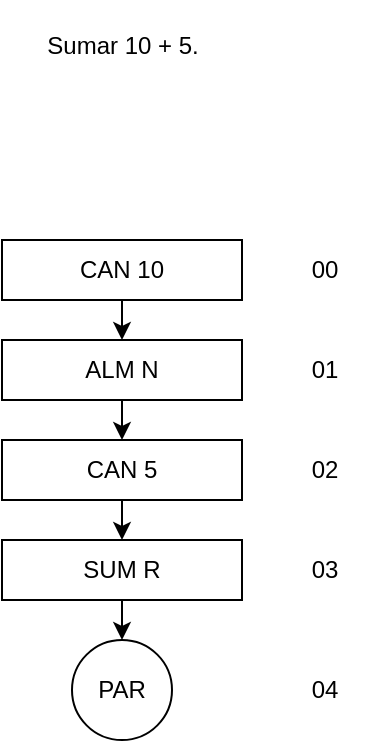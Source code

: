 <mxfile version="22.0.8" type="device" pages="19">
  <diagram id="C5RBs43oDa-KdzZeNtuy" name="ej-4">
    <mxGraphModel dx="1434" dy="800" grid="1" gridSize="10" guides="1" tooltips="1" connect="1" arrows="1" fold="1" page="1" pageScale="1" pageWidth="827" pageHeight="1169" math="0" shadow="0">
      <root>
        <mxCell id="WIyWlLk6GJQsqaUBKTNV-0" />
        <mxCell id="WIyWlLk6GJQsqaUBKTNV-1" parent="WIyWlLk6GJQsqaUBKTNV-0" />
        <mxCell id="xjcl-_SWwjjf7evuvlGr-10" style="edgeStyle=orthogonalEdgeStyle;rounded=0;orthogonalLoop=1;jettySize=auto;html=1;exitX=0.5;exitY=1;exitDx=0;exitDy=0;entryX=0.5;entryY=0;entryDx=0;entryDy=0;" parent="WIyWlLk6GJQsqaUBKTNV-1" source="xjcl-_SWwjjf7evuvlGr-1" target="xjcl-_SWwjjf7evuvlGr-2" edge="1">
          <mxGeometry relative="1" as="geometry" />
        </mxCell>
        <mxCell id="xjcl-_SWwjjf7evuvlGr-1" value="CAN 10" style="whiteSpace=wrap;html=1;" parent="WIyWlLk6GJQsqaUBKTNV-1" vertex="1">
          <mxGeometry x="354" y="170" width="120" height="30" as="geometry" />
        </mxCell>
        <mxCell id="xjcl-_SWwjjf7evuvlGr-11" style="edgeStyle=orthogonalEdgeStyle;rounded=0;orthogonalLoop=1;jettySize=auto;html=1;exitX=0.5;exitY=1;exitDx=0;exitDy=0;entryX=0.5;entryY=0;entryDx=0;entryDy=0;" parent="WIyWlLk6GJQsqaUBKTNV-1" source="xjcl-_SWwjjf7evuvlGr-2" target="xjcl-_SWwjjf7evuvlGr-3" edge="1">
          <mxGeometry relative="1" as="geometry" />
        </mxCell>
        <mxCell id="xjcl-_SWwjjf7evuvlGr-2" value="ALM N" style="whiteSpace=wrap;html=1;" parent="WIyWlLk6GJQsqaUBKTNV-1" vertex="1">
          <mxGeometry x="354" y="220" width="120" height="30" as="geometry" />
        </mxCell>
        <mxCell id="xjcl-_SWwjjf7evuvlGr-12" style="edgeStyle=orthogonalEdgeStyle;rounded=0;orthogonalLoop=1;jettySize=auto;html=1;exitX=0.5;exitY=1;exitDx=0;exitDy=0;entryX=0.5;entryY=0;entryDx=0;entryDy=0;" parent="WIyWlLk6GJQsqaUBKTNV-1" source="xjcl-_SWwjjf7evuvlGr-3" target="xjcl-_SWwjjf7evuvlGr-4" edge="1">
          <mxGeometry relative="1" as="geometry" />
        </mxCell>
        <mxCell id="xjcl-_SWwjjf7evuvlGr-3" value="CAN 5" style="whiteSpace=wrap;html=1;" parent="WIyWlLk6GJQsqaUBKTNV-1" vertex="1">
          <mxGeometry x="354" y="270" width="120" height="30" as="geometry" />
        </mxCell>
        <mxCell id="xjcl-_SWwjjf7evuvlGr-13" style="edgeStyle=orthogonalEdgeStyle;rounded=0;orthogonalLoop=1;jettySize=auto;html=1;exitX=0.5;exitY=1;exitDx=0;exitDy=0;entryX=0.5;entryY=0;entryDx=0;entryDy=0;" parent="WIyWlLk6GJQsqaUBKTNV-1" source="xjcl-_SWwjjf7evuvlGr-4" target="xjcl-_SWwjjf7evuvlGr-6" edge="1">
          <mxGeometry relative="1" as="geometry" />
        </mxCell>
        <mxCell id="xjcl-_SWwjjf7evuvlGr-4" value="SUM R" style="whiteSpace=wrap;html=1;" parent="WIyWlLk6GJQsqaUBKTNV-1" vertex="1">
          <mxGeometry x="354" y="320" width="120" height="30" as="geometry" />
        </mxCell>
        <mxCell id="xjcl-_SWwjjf7evuvlGr-6" value="PAR" style="ellipse;whiteSpace=wrap;html=1;" parent="WIyWlLk6GJQsqaUBKTNV-1" vertex="1">
          <mxGeometry x="389" y="370" width="50" height="50" as="geometry" />
        </mxCell>
        <mxCell id="zfqruIj0NkaEtTu05uOr-0" value="&#xa;Sumar 10 + 5.&#xa;&#xa;" style="text;html=1;align=center;verticalAlign=middle;resizable=0;points=[];autosize=1;strokeColor=none;fillColor=none;" parent="WIyWlLk6GJQsqaUBKTNV-1" vertex="1">
          <mxGeometry x="364" y="50" width="100" height="60" as="geometry" />
        </mxCell>
        <mxCell id="3zciBteTnBsKfKO-eJlc-0" value="00" style="text;html=1;align=center;verticalAlign=middle;resizable=0;points=[];autosize=1;strokeColor=none;fillColor=none;" parent="WIyWlLk6GJQsqaUBKTNV-1" vertex="1">
          <mxGeometry x="495" y="170" width="40" height="30" as="geometry" />
        </mxCell>
        <mxCell id="3zciBteTnBsKfKO-eJlc-1" value="01" style="text;html=1;align=center;verticalAlign=middle;resizable=0;points=[];autosize=1;strokeColor=none;fillColor=none;" parent="WIyWlLk6GJQsqaUBKTNV-1" vertex="1">
          <mxGeometry x="495" y="220" width="40" height="30" as="geometry" />
        </mxCell>
        <mxCell id="3zciBteTnBsKfKO-eJlc-2" value="02" style="text;html=1;align=center;verticalAlign=middle;resizable=0;points=[];autosize=1;strokeColor=none;fillColor=none;" parent="WIyWlLk6GJQsqaUBKTNV-1" vertex="1">
          <mxGeometry x="495" y="270" width="40" height="30" as="geometry" />
        </mxCell>
        <mxCell id="3zciBteTnBsKfKO-eJlc-3" value="03" style="text;html=1;align=center;verticalAlign=middle;resizable=0;points=[];autosize=1;strokeColor=none;fillColor=none;" parent="WIyWlLk6GJQsqaUBKTNV-1" vertex="1">
          <mxGeometry x="495" y="320" width="40" height="30" as="geometry" />
        </mxCell>
        <mxCell id="3zciBteTnBsKfKO-eJlc-4" value="04" style="text;html=1;align=center;verticalAlign=middle;resizable=0;points=[];autosize=1;strokeColor=none;fillColor=none;" parent="WIyWlLk6GJQsqaUBKTNV-1" vertex="1">
          <mxGeometry x="495" y="380" width="40" height="30" as="geometry" />
        </mxCell>
      </root>
    </mxGraphModel>
  </diagram>
  <diagram id="c14ZJfEEYTQ3XeDxHtcq" name="ej-5">
    <mxGraphModel dx="1434" dy="800" grid="1" gridSize="10" guides="1" tooltips="1" connect="1" arrows="1" fold="1" page="1" pageScale="1" pageWidth="1169" pageHeight="827" math="0" shadow="0">
      <root>
        <mxCell id="0" />
        <mxCell id="1" parent="0" />
        <mxCell id="ZBLDrel5hGK9IcVUDj0l-3" style="edgeStyle=orthogonalEdgeStyle;rounded=0;orthogonalLoop=1;jettySize=auto;html=1;exitX=0.5;exitY=1;exitDx=0;exitDy=0;entryX=0.5;entryY=0;entryDx=0;entryDy=0;" parent="1" source="ZBLDrel5hGK9IcVUDj0l-4" target="ZBLDrel5hGK9IcVUDj0l-6" edge="1">
          <mxGeometry relative="1" as="geometry" />
        </mxCell>
        <mxCell id="ZBLDrel5hGK9IcVUDj0l-4" value="CAN 10" style="whiteSpace=wrap;html=1;" parent="1" vertex="1">
          <mxGeometry x="500" y="160" width="120" height="30" as="geometry" />
        </mxCell>
        <mxCell id="ZBLDrel5hGK9IcVUDj0l-5" style="edgeStyle=orthogonalEdgeStyle;rounded=0;orthogonalLoop=1;jettySize=auto;html=1;exitX=0.5;exitY=1;exitDx=0;exitDy=0;entryX=0.5;entryY=0;entryDx=0;entryDy=0;" parent="1" source="ZBLDrel5hGK9IcVUDj0l-6" target="ZBLDrel5hGK9IcVUDj0l-8" edge="1">
          <mxGeometry relative="1" as="geometry" />
        </mxCell>
        <mxCell id="ZBLDrel5hGK9IcVUDj0l-6" value="ALM N" style="whiteSpace=wrap;html=1;" parent="1" vertex="1">
          <mxGeometry x="500" y="210" width="120" height="30" as="geometry" />
        </mxCell>
        <mxCell id="ZBLDrel5hGK9IcVUDj0l-7" style="edgeStyle=orthogonalEdgeStyle;rounded=0;orthogonalLoop=1;jettySize=auto;html=1;exitX=0.5;exitY=1;exitDx=0;exitDy=0;entryX=0.5;entryY=0;entryDx=0;entryDy=0;" parent="1" source="ZBLDrel5hGK9IcVUDj0l-8" target="ZBLDrel5hGK9IcVUDj0l-10" edge="1">
          <mxGeometry relative="1" as="geometry" />
        </mxCell>
        <mxCell id="ZBLDrel5hGK9IcVUDj0l-8" value="CAN 5" style="whiteSpace=wrap;html=1;" parent="1" vertex="1">
          <mxGeometry x="500" y="260" width="120" height="30" as="geometry" />
        </mxCell>
        <mxCell id="nz4flAzNAHfU9GGUSqps-2" style="edgeStyle=orthogonalEdgeStyle;rounded=0;orthogonalLoop=1;jettySize=auto;html=1;exitX=0.5;exitY=1;exitDx=0;exitDy=0;entryX=0.5;entryY=0;entryDx=0;entryDy=0;" parent="1" source="ZBLDrel5hGK9IcVUDj0l-10" target="nz4flAzNAHfU9GGUSqps-1" edge="1">
          <mxGeometry relative="1" as="geometry" />
        </mxCell>
        <mxCell id="ZBLDrel5hGK9IcVUDj0l-10" value="SUM [100]" style="whiteSpace=wrap;html=1;" parent="1" vertex="1">
          <mxGeometry x="500" y="310" width="120" height="30" as="geometry" />
        </mxCell>
        <mxCell id="ZBLDrel5hGK9IcVUDj0l-11" value="PAR" style="ellipse;whiteSpace=wrap;html=1;" parent="1" vertex="1">
          <mxGeometry x="535" y="414" width="50" height="50" as="geometry" />
        </mxCell>
        <mxCell id="ZBLDrel5hGK9IcVUDj0l-12" value="&#xa;Sumar 10 + 5 y guardar el resultado en memoria&#xa;&#xa;" style="text;html=1;align=center;verticalAlign=middle;resizable=0;points=[];autosize=1;strokeColor=none;fillColor=none;" parent="1" vertex="1">
          <mxGeometry x="420" y="35" width="280" height="60" as="geometry" />
        </mxCell>
        <mxCell id="nz4flAzNAHfU9GGUSqps-3" style="edgeStyle=orthogonalEdgeStyle;rounded=0;orthogonalLoop=1;jettySize=auto;html=1;exitX=0.5;exitY=1;exitDx=0;exitDy=0;entryX=0.5;entryY=0;entryDx=0;entryDy=0;" parent="1" source="nz4flAzNAHfU9GGUSqps-1" target="ZBLDrel5hGK9IcVUDj0l-11" edge="1">
          <mxGeometry relative="1" as="geometry" />
        </mxCell>
        <mxCell id="nz4flAzNAHfU9GGUSqps-1" value="ALM R" style="whiteSpace=wrap;html=1;" parent="1" vertex="1">
          <mxGeometry x="500" y="360" width="120" height="30" as="geometry" />
        </mxCell>
        <mxCell id="51cV_8uo_co2StP9VWHo-1" value="00" style="text;html=1;align=center;verticalAlign=middle;resizable=0;points=[];autosize=1;strokeColor=none;fillColor=none;" parent="1" vertex="1">
          <mxGeometry x="635" y="160" width="40" height="30" as="geometry" />
        </mxCell>
        <mxCell id="51cV_8uo_co2StP9VWHo-2" value="01" style="text;html=1;align=center;verticalAlign=middle;resizable=0;points=[];autosize=1;strokeColor=none;fillColor=none;" parent="1" vertex="1">
          <mxGeometry x="635" y="210" width="40" height="30" as="geometry" />
        </mxCell>
        <mxCell id="51cV_8uo_co2StP9VWHo-3" value="02" style="text;html=1;align=center;verticalAlign=middle;resizable=0;points=[];autosize=1;strokeColor=none;fillColor=none;" parent="1" vertex="1">
          <mxGeometry x="635" y="260" width="40" height="30" as="geometry" />
        </mxCell>
        <mxCell id="51cV_8uo_co2StP9VWHo-4" value="03" style="text;html=1;align=center;verticalAlign=middle;resizable=0;points=[];autosize=1;strokeColor=none;fillColor=none;" parent="1" vertex="1">
          <mxGeometry x="635" y="310" width="40" height="30" as="geometry" />
        </mxCell>
        <mxCell id="51cV_8uo_co2StP9VWHo-5" value="04" style="text;html=1;align=center;verticalAlign=middle;resizable=0;points=[];autosize=1;strokeColor=none;fillColor=none;" parent="1" vertex="1">
          <mxGeometry x="635" y="360" width="40" height="30" as="geometry" />
        </mxCell>
        <mxCell id="51cV_8uo_co2StP9VWHo-6" value="05" style="text;html=1;align=center;verticalAlign=middle;resizable=0;points=[];autosize=1;strokeColor=none;fillColor=none;" parent="1" vertex="1">
          <mxGeometry x="610" y="424" width="40" height="30" as="geometry" />
        </mxCell>
      </root>
    </mxGraphModel>
  </diagram>
  <diagram id="waxJ4BClzFzp-s6Sb_U-" name="ej-6">
    <mxGraphModel dx="1434" dy="800" grid="1" gridSize="10" guides="1" tooltips="1" connect="1" arrows="1" fold="1" page="1" pageScale="1" pageWidth="1169" pageHeight="827" math="0" shadow="0">
      <root>
        <mxCell id="0" />
        <mxCell id="1" parent="0" />
        <mxCell id="_75Z4IjGR56vyyKIO5k0-1" value="&#xa;Ingresar dos números por teclado y almacenar el resultado de la suma en memoria.&#xa;&#xa;" style="text;html=1;align=center;verticalAlign=middle;resizable=0;points=[];autosize=1;strokeColor=none;fillColor=none;" parent="1" vertex="1">
          <mxGeometry x="365" y="35" width="470" height="60" as="geometry" />
        </mxCell>
        <mxCell id="rJBCvEjZO67W3kQvNJMb-3" style="edgeStyle=orthogonalEdgeStyle;rounded=0;orthogonalLoop=1;jettySize=auto;html=1;exitX=0.5;exitY=1;exitDx=0;exitDy=0;entryX=0.5;entryY=0;entryDx=0;entryDy=0;" parent="1" target="42rFiPA70RVyymRrz9VJ-2" edge="1">
          <mxGeometry relative="1" as="geometry">
            <mxPoint x="600" y="200" as="sourcePoint" />
          </mxGeometry>
        </mxCell>
        <mxCell id="rJBCvEjZO67W3kQvNJMb-4" style="edgeStyle=orthogonalEdgeStyle;rounded=0;orthogonalLoop=1;jettySize=auto;html=1;exitX=0.5;exitY=1;exitDx=0;exitDy=0;entryX=0.5;entryY=0;entryDx=0;entryDy=0;" parent="1" source="42rFiPA70RVyymRrz9VJ-2" target="42rFiPA70RVyymRrz9VJ-3" edge="1">
          <mxGeometry relative="1" as="geometry" />
        </mxCell>
        <mxCell id="42rFiPA70RVyymRrz9VJ-2" value="ALM N" style="whiteSpace=wrap;html=1;" parent="1" vertex="1">
          <mxGeometry x="540" y="220" width="120" height="30" as="geometry" />
        </mxCell>
        <mxCell id="rJBCvEjZO67W3kQvNJMb-5" style="edgeStyle=orthogonalEdgeStyle;rounded=0;orthogonalLoop=1;jettySize=auto;html=1;exitX=0.5;exitY=1;exitDx=0;exitDy=0;entryX=0.5;entryY=0;entryDx=0;entryDy=0;" parent="1" source="42rFiPA70RVyymRrz9VJ-3" target="42rFiPA70RVyymRrz9VJ-4" edge="1">
          <mxGeometry relative="1" as="geometry" />
        </mxCell>
        <mxCell id="42rFiPA70RVyymRrz9VJ-3" value="LEA 3000" style="whiteSpace=wrap;html=1;" parent="1" vertex="1">
          <mxGeometry x="540" y="270" width="120" height="30" as="geometry" />
        </mxCell>
        <mxCell id="rJBCvEjZO67W3kQvNJMb-6" style="edgeStyle=orthogonalEdgeStyle;rounded=0;orthogonalLoop=1;jettySize=auto;html=1;exitX=0.5;exitY=1;exitDx=0;exitDy=0;entryX=0.5;entryY=0;entryDx=0;entryDy=0;" parent="1" source="42rFiPA70RVyymRrz9VJ-4" target="42rFiPA70RVyymRrz9VJ-5" edge="1">
          <mxGeometry relative="1" as="geometry" />
        </mxCell>
        <mxCell id="42rFiPA70RVyymRrz9VJ-4" value="SUM N" style="whiteSpace=wrap;html=1;" parent="1" vertex="1">
          <mxGeometry x="540" y="320" width="120" height="30" as="geometry" />
        </mxCell>
        <mxCell id="rJBCvEjZO67W3kQvNJMb-7" style="edgeStyle=orthogonalEdgeStyle;rounded=0;orthogonalLoop=1;jettySize=auto;html=1;exitX=0.5;exitY=1;exitDx=0;exitDy=0;entryX=0.5;entryY=0;entryDx=0;entryDy=0;" parent="1" source="42rFiPA70RVyymRrz9VJ-5" target="rJBCvEjZO67W3kQvNJMb-1" edge="1">
          <mxGeometry relative="1" as="geometry" />
        </mxCell>
        <mxCell id="42rFiPA70RVyymRrz9VJ-5" value="ALM R" style="whiteSpace=wrap;html=1;" parent="1" vertex="1">
          <mxGeometry x="540" y="370" width="120" height="30" as="geometry" />
        </mxCell>
        <mxCell id="rJBCvEjZO67W3kQvNJMb-1" value="PAR" style="ellipse;whiteSpace=wrap;html=1;" parent="1" vertex="1">
          <mxGeometry x="575" y="414" width="50" height="50" as="geometry" />
        </mxCell>
        <mxCell id="1b-6cSkoKQO73PApetum-1" value="LEA 3000" style="shape=trapezoid;perimeter=trapezoidPerimeter;whiteSpace=wrap;html=1;fixedSize=1;direction=west;" parent="1" vertex="1">
          <mxGeometry x="540" y="160" width="120" height="40" as="geometry" />
        </mxCell>
        <mxCell id="1b-6cSkoKQO73PApetum-2" value="00" style="text;html=1;align=center;verticalAlign=middle;resizable=0;points=[];autosize=1;strokeColor=none;fillColor=none;" parent="1" vertex="1">
          <mxGeometry x="670" y="168" width="40" height="30" as="geometry" />
        </mxCell>
        <mxCell id="1b-6cSkoKQO73PApetum-3" value="01" style="text;html=1;align=center;verticalAlign=middle;resizable=0;points=[];autosize=1;strokeColor=none;fillColor=none;" parent="1" vertex="1">
          <mxGeometry x="670" y="220" width="40" height="30" as="geometry" />
        </mxCell>
        <mxCell id="1b-6cSkoKQO73PApetum-5" value="02" style="text;html=1;align=center;verticalAlign=middle;resizable=0;points=[];autosize=1;strokeColor=none;fillColor=none;" parent="1" vertex="1">
          <mxGeometry x="670" y="270" width="40" height="30" as="geometry" />
        </mxCell>
        <mxCell id="1b-6cSkoKQO73PApetum-6" value="03" style="text;html=1;align=center;verticalAlign=middle;resizable=0;points=[];autosize=1;strokeColor=none;fillColor=none;" parent="1" vertex="1">
          <mxGeometry x="670" y="320" width="40" height="30" as="geometry" />
        </mxCell>
        <mxCell id="1b-6cSkoKQO73PApetum-7" value="04" style="text;html=1;align=center;verticalAlign=middle;resizable=0;points=[];autosize=1;strokeColor=none;fillColor=none;" parent="1" vertex="1">
          <mxGeometry x="670" y="370" width="40" height="30" as="geometry" />
        </mxCell>
        <mxCell id="1b-6cSkoKQO73PApetum-8" value="05" style="text;html=1;align=center;verticalAlign=middle;resizable=0;points=[];autosize=1;strokeColor=none;fillColor=none;" parent="1" vertex="1">
          <mxGeometry x="640" y="424" width="40" height="30" as="geometry" />
        </mxCell>
      </root>
    </mxGraphModel>
  </diagram>
  <diagram id="FQNhrOVTiEKGofBs6b2D" name="ej-7">
    <mxGraphModel dx="1434" dy="800" grid="1" gridSize="10" guides="1" tooltips="1" connect="1" arrows="1" fold="1" page="1" pageScale="1" pageWidth="1169" pageHeight="827" math="0" shadow="0">
      <root>
        <mxCell id="0" />
        <mxCell id="1" parent="0" />
        <mxCell id="y2VmfUqFDDwjONp-EtsU-1" value="&#xa;Ingresar un número y mostrar un 1 (uno) si es igual a 10 (diez), en caso contrario mostrar un 0&#xa;(cero).&#xa;&#xa;" style="text;html=1;align=center;verticalAlign=middle;resizable=0;points=[];autosize=1;strokeColor=none;fillColor=none;" parent="1" vertex="1">
          <mxGeometry x="335" y="30" width="530" height="70" as="geometry" />
        </mxCell>
        <mxCell id="y2VmfUqFDDwjONp-EtsU-11" value="" style="edgeStyle=orthogonalEdgeStyle;rounded=0;orthogonalLoop=1;jettySize=auto;html=1;" parent="1" source="y2VmfUqFDDwjONp-EtsU-2" target="y2VmfUqFDDwjONp-EtsU-10" edge="1">
          <mxGeometry relative="1" as="geometry" />
        </mxCell>
        <mxCell id="y2VmfUqFDDwjONp-EtsU-2" value="CAN N" style="whiteSpace=wrap;html=1;" parent="1" vertex="1">
          <mxGeometry x="540" y="90" width="120" height="30" as="geometry" />
        </mxCell>
        <mxCell id="y2VmfUqFDDwjONp-EtsU-7" value="" style="edgeStyle=orthogonalEdgeStyle;rounded=0;orthogonalLoop=1;jettySize=auto;html=1;entryX=0.5;entryY=0;entryDx=0;entryDy=0;" parent="1" source="y2VmfUqFDDwjONp-EtsU-3" target="y2VmfUqFDDwjONp-EtsU-20" edge="1">
          <mxGeometry relative="1" as="geometry">
            <mxPoint x="700" y="240" as="targetPoint" />
          </mxGeometry>
        </mxCell>
        <mxCell id="y2VmfUqFDDwjONp-EtsU-22" value="" style="edgeStyle=orthogonalEdgeStyle;rounded=0;orthogonalLoop=1;jettySize=auto;html=1;" parent="1" source="y2VmfUqFDDwjONp-EtsU-3" target="y2VmfUqFDDwjONp-EtsU-19" edge="1">
          <mxGeometry relative="1" as="geometry" />
        </mxCell>
        <mxCell id="y2VmfUqFDDwjONp-EtsU-3" value="JZ" style="rhombus;whiteSpace=wrap;html=1;" parent="1" vertex="1">
          <mxGeometry x="560" y="200" width="80" height="80" as="geometry" />
        </mxCell>
        <mxCell id="y2VmfUqFDDwjONp-EtsU-6" value="ESA 6000" style="shape=trapezoid;perimeter=trapezoidPerimeter;whiteSpace=wrap;html=1;fixedSize=1;" parent="1" vertex="1">
          <mxGeometry x="540" y="360" width="120" height="40" as="geometry" />
        </mxCell>
        <mxCell id="y2VmfUqFDDwjONp-EtsU-12" value="" style="edgeStyle=orthogonalEdgeStyle;rounded=0;orthogonalLoop=1;jettySize=auto;html=1;" parent="1" source="y2VmfUqFDDwjONp-EtsU-10" target="y2VmfUqFDDwjONp-EtsU-3" edge="1">
          <mxGeometry relative="1" as="geometry" />
        </mxCell>
        <mxCell id="y2VmfUqFDDwjONp-EtsU-10" value="ALM N" style="whiteSpace=wrap;html=1;" parent="1" vertex="1">
          <mxGeometry x="540" y="140" width="120" height="30" as="geometry" />
        </mxCell>
        <mxCell id="y2VmfUqFDDwjONp-EtsU-13" value="00" style="text;html=1;align=center;verticalAlign=middle;resizable=0;points=[];autosize=1;strokeColor=none;fillColor=none;" parent="1" vertex="1">
          <mxGeometry x="670" y="88" width="40" height="30" as="geometry" />
        </mxCell>
        <mxCell id="y2VmfUqFDDwjONp-EtsU-14" value="01" style="text;html=1;align=center;verticalAlign=middle;resizable=0;points=[];autosize=1;strokeColor=none;fillColor=none;" parent="1" vertex="1">
          <mxGeometry x="670" y="140" width="40" height="30" as="geometry" />
        </mxCell>
        <mxCell id="y2VmfUqFDDwjONp-EtsU-15" value="02" style="text;html=1;align=center;verticalAlign=middle;resizable=0;points=[];autosize=1;strokeColor=none;fillColor=none;" parent="1" vertex="1">
          <mxGeometry x="510" y="225" width="40" height="30" as="geometry" />
        </mxCell>
        <mxCell id="y2VmfUqFDDwjONp-EtsU-23" value="" style="edgeStyle=orthogonalEdgeStyle;rounded=0;orthogonalLoop=1;jettySize=auto;html=1;" parent="1" source="y2VmfUqFDDwjONp-EtsU-19" target="y2VmfUqFDDwjONp-EtsU-6" edge="1">
          <mxGeometry relative="1" as="geometry" />
        </mxCell>
        <mxCell id="y2VmfUqFDDwjONp-EtsU-19" value="CAN 1" style="whiteSpace=wrap;html=1;" parent="1" vertex="1">
          <mxGeometry x="555" y="300" width="90" height="40" as="geometry" />
        </mxCell>
        <mxCell id="y2VmfUqFDDwjONp-EtsU-24" value="" style="edgeStyle=orthogonalEdgeStyle;rounded=0;orthogonalLoop=1;jettySize=auto;html=1;" parent="1" source="y2VmfUqFDDwjONp-EtsU-20" target="y2VmfUqFDDwjONp-EtsU-21" edge="1">
          <mxGeometry relative="1" as="geometry" />
        </mxCell>
        <mxCell id="y2VmfUqFDDwjONp-EtsU-20" value="CAN 0" style="whiteSpace=wrap;html=1;" parent="1" vertex="1">
          <mxGeometry x="710" y="270" width="90" height="40" as="geometry" />
        </mxCell>
        <mxCell id="y2VmfUqFDDwjONp-EtsU-21" value="ESA 6000" style="shape=trapezoid;perimeter=trapezoidPerimeter;whiteSpace=wrap;html=1;fixedSize=1;" parent="1" vertex="1">
          <mxGeometry x="695" y="330" width="120" height="40" as="geometry" />
        </mxCell>
        <mxCell id="y2VmfUqFDDwjONp-EtsU-25" value="03" style="text;html=1;align=center;verticalAlign=middle;resizable=0;points=[];autosize=1;strokeColor=none;fillColor=none;" parent="1" vertex="1">
          <mxGeometry x="515" y="305" width="40" height="30" as="geometry" />
        </mxCell>
        <mxCell id="y2VmfUqFDDwjONp-EtsU-26" value="04" style="text;html=1;align=center;verticalAlign=middle;resizable=0;points=[];autosize=1;strokeColor=none;fillColor=none;" parent="1" vertex="1">
          <mxGeometry x="500" y="365" width="40" height="30" as="geometry" />
        </mxCell>
        <mxCell id="y2VmfUqFDDwjONp-EtsU-27" value="05" style="text;html=1;align=center;verticalAlign=middle;resizable=0;points=[];autosize=1;strokeColor=none;fillColor=none;" parent="1" vertex="1">
          <mxGeometry x="815" y="275" width="40" height="30" as="geometry" />
        </mxCell>
        <mxCell id="y2VmfUqFDDwjONp-EtsU-28" value="06" style="text;html=1;align=center;verticalAlign=middle;resizable=0;points=[];autosize=1;strokeColor=none;fillColor=none;" parent="1" vertex="1">
          <mxGeometry x="825" y="335" width="40" height="30" as="geometry" />
        </mxCell>
        <mxCell id="KzRuyw6hUrv5NxPcbN4s-1" value="PAR" style="ellipse;whiteSpace=wrap;html=1;" parent="1" vertex="1">
          <mxGeometry x="575" y="420" width="50" height="50" as="geometry" />
        </mxCell>
      </root>
    </mxGraphModel>
  </diagram>
  <diagram id="PbQ6OXOjqycgl5UhFi7S" name="EJ-8">
    <mxGraphModel dx="1434" dy="800" grid="1" gridSize="10" guides="1" tooltips="1" connect="1" arrows="1" fold="1" page="1" pageScale="1" pageWidth="1169" pageHeight="827" math="0" shadow="0">
      <root>
        <mxCell id="0" />
        <mxCell id="1" parent="0" />
        <mxCell id="Wrf_Fdky7khRLhkW52Dg-1" value="8) Ingresar dos números y mostrar el mayor" style="text;html=1;align=center;verticalAlign=middle;resizable=0;points=[];autosize=1;strokeColor=none;fillColor=none;" parent="1" vertex="1">
          <mxGeometry x="460" y="48" width="260" height="30" as="geometry" />
        </mxCell>
        <mxCell id="SLS8jCtglFgYJueeSp9j-43" style="edgeStyle=orthogonalEdgeStyle;rounded=0;orthogonalLoop=1;jettySize=auto;html=1;exitX=0.5;exitY=1;exitDx=0;exitDy=0;entryX=0.5;entryY=1;entryDx=0;entryDy=0;" parent="1" source="8h59H_44unZgqzSxTOXq-1" target="XjgmJSGzLDWlIhFSTb1C-4" edge="1">
          <mxGeometry relative="1" as="geometry" />
        </mxCell>
        <mxCell id="8h59H_44unZgqzSxTOXq-1" value="ALM N" style="whiteSpace=wrap;html=1;" parent="1" vertex="1">
          <mxGeometry x="530" y="160" width="120" height="30" as="geometry" />
        </mxCell>
        <mxCell id="SLS8jCtglFgYJueeSp9j-46" style="edgeStyle=orthogonalEdgeStyle;rounded=0;orthogonalLoop=1;jettySize=auto;html=1;exitX=0.5;exitY=1;exitDx=0;exitDy=0;entryX=0.5;entryY=0;entryDx=0;entryDy=0;" parent="1" source="8h59H_44unZgqzSxTOXq-3" target="8h59H_44unZgqzSxTOXq-4" edge="1">
          <mxGeometry relative="1" as="geometry" />
        </mxCell>
        <mxCell id="8h59H_44unZgqzSxTOXq-3" value="RES N" style="whiteSpace=wrap;html=1;" parent="1" vertex="1">
          <mxGeometry x="530" y="310" width="120" height="30" as="geometry" />
        </mxCell>
        <mxCell id="XjgmJSGzLDWlIhFSTb1C-6" value="" style="edgeStyle=orthogonalEdgeStyle;rounded=0;orthogonalLoop=1;jettySize=auto;html=1;" parent="1" source="8h59H_44unZgqzSxTOXq-4" target="XjgmJSGzLDWlIhFSTb1C-5" edge="1">
          <mxGeometry relative="1" as="geometry">
            <Array as="points">
              <mxPoint x="740" y="400" />
            </Array>
          </mxGeometry>
        </mxCell>
        <mxCell id="SLS8jCtglFgYJueeSp9j-6" value="" style="edgeStyle=orthogonalEdgeStyle;rounded=0;orthogonalLoop=1;jettySize=auto;html=1;" parent="1" source="8h59H_44unZgqzSxTOXq-4" edge="1">
          <mxGeometry relative="1" as="geometry">
            <mxPoint x="590" y="580" as="targetPoint" />
          </mxGeometry>
        </mxCell>
        <mxCell id="8h59H_44unZgqzSxTOXq-4" value="JN" style="rhombus;whiteSpace=wrap;html=1;" parent="1" vertex="1">
          <mxGeometry x="550" y="360" width="80" height="80" as="geometry" />
        </mxCell>
        <mxCell id="SLS8jCtglFgYJueeSp9j-45" style="edgeStyle=orthogonalEdgeStyle;rounded=0;orthogonalLoop=1;jettySize=auto;html=1;exitX=0.5;exitY=1;exitDx=0;exitDy=0;entryX=0.5;entryY=0;entryDx=0;entryDy=0;" parent="1" source="XjgmJSGzLDWlIhFSTb1C-2" target="8h59H_44unZgqzSxTOXq-3" edge="1">
          <mxGeometry relative="1" as="geometry" />
        </mxCell>
        <mxCell id="XjgmJSGzLDWlIhFSTb1C-2" value="ALM M" style="whiteSpace=wrap;html=1;" parent="1" vertex="1">
          <mxGeometry x="530" y="260" width="120" height="30" as="geometry" />
        </mxCell>
        <mxCell id="SLS8jCtglFgYJueeSp9j-42" style="edgeStyle=orthogonalEdgeStyle;rounded=0;orthogonalLoop=1;jettySize=auto;html=1;exitX=0.5;exitY=0;exitDx=0;exitDy=0;" parent="1" source="XjgmJSGzLDWlIhFSTb1C-3" target="8h59H_44unZgqzSxTOXq-1" edge="1">
          <mxGeometry relative="1" as="geometry" />
        </mxCell>
        <mxCell id="XjgmJSGzLDWlIhFSTb1C-3" value="LEA N" style="shape=trapezoid;perimeter=trapezoidPerimeter;whiteSpace=wrap;html=1;fixedSize=1;direction=west;" parent="1" vertex="1">
          <mxGeometry x="530" y="110" width="120" height="30" as="geometry" />
        </mxCell>
        <mxCell id="SLS8jCtglFgYJueeSp9j-44" style="edgeStyle=orthogonalEdgeStyle;rounded=0;orthogonalLoop=1;jettySize=auto;html=1;exitX=0.5;exitY=0;exitDx=0;exitDy=0;entryX=0.5;entryY=0;entryDx=0;entryDy=0;" parent="1" source="XjgmJSGzLDWlIhFSTb1C-4" target="XjgmJSGzLDWlIhFSTb1C-2" edge="1">
          <mxGeometry relative="1" as="geometry" />
        </mxCell>
        <mxCell id="XjgmJSGzLDWlIhFSTb1C-4" value="LEA M" style="shape=trapezoid;perimeter=trapezoidPerimeter;whiteSpace=wrap;html=1;fixedSize=1;direction=west;" parent="1" vertex="1">
          <mxGeometry x="530" y="210" width="120" height="30" as="geometry" />
        </mxCell>
        <mxCell id="SLS8jCtglFgYJueeSp9j-4" value="" style="edgeStyle=orthogonalEdgeStyle;rounded=0;orthogonalLoop=1;jettySize=auto;html=1;" parent="1" source="XjgmJSGzLDWlIhFSTb1C-5" target="XjgmJSGzLDWlIhFSTb1C-7" edge="1">
          <mxGeometry relative="1" as="geometry" />
        </mxCell>
        <mxCell id="XjgmJSGzLDWlIhFSTb1C-5" value="CAR N" style="whiteSpace=wrap;html=1;" parent="1" vertex="1">
          <mxGeometry x="680" y="430" width="120" height="30" as="geometry" />
        </mxCell>
        <mxCell id="SLS8jCtglFgYJueeSp9j-24" style="edgeStyle=orthogonalEdgeStyle;rounded=0;orthogonalLoop=1;jettySize=auto;html=1;exitX=0.5;exitY=1;exitDx=0;exitDy=0;" parent="1" source="XjgmJSGzLDWlIhFSTb1C-7" target="SLS8jCtglFgYJueeSp9j-23" edge="1">
          <mxGeometry relative="1" as="geometry" />
        </mxCell>
        <mxCell id="XjgmJSGzLDWlIhFSTb1C-7" value="ESA 6000" style="shape=trapezoid;perimeter=trapezoidPerimeter;whiteSpace=wrap;html=1;fixedSize=1;" parent="1" vertex="1">
          <mxGeometry x="680" y="480" width="130" height="40" as="geometry" />
        </mxCell>
        <mxCell id="SLS8jCtglFgYJueeSp9j-12" value="" style="edgeStyle=orthogonalEdgeStyle;rounded=0;orthogonalLoop=1;jettySize=auto;html=1;" parent="1" source="SLS8jCtglFgYJueeSp9j-9" edge="1">
          <mxGeometry relative="1" as="geometry">
            <mxPoint x="590" y="640" as="targetPoint" />
          </mxGeometry>
        </mxCell>
        <mxCell id="SLS8jCtglFgYJueeSp9j-9" value="CAR M" style="whiteSpace=wrap;html=1;" parent="1" vertex="1">
          <mxGeometry x="530" y="580" width="120" height="30" as="geometry" />
        </mxCell>
        <mxCell id="SLS8jCtglFgYJueeSp9j-13" value="00" style="text;html=1;align=center;verticalAlign=middle;resizable=0;points=[];autosize=1;strokeColor=none;fillColor=none;" parent="1" vertex="1">
          <mxGeometry x="490" y="108" width="40" height="30" as="geometry" />
        </mxCell>
        <mxCell id="SLS8jCtglFgYJueeSp9j-14" value="01" style="text;html=1;align=center;verticalAlign=middle;resizable=0;points=[];autosize=1;strokeColor=none;fillColor=none;" parent="1" vertex="1">
          <mxGeometry x="490" y="160" width="40" height="30" as="geometry" />
        </mxCell>
        <mxCell id="SLS8jCtglFgYJueeSp9j-15" value="02" style="text;html=1;align=center;verticalAlign=middle;resizable=0;points=[];autosize=1;strokeColor=none;fillColor=none;" parent="1" vertex="1">
          <mxGeometry x="490" y="210" width="40" height="30" as="geometry" />
        </mxCell>
        <mxCell id="SLS8jCtglFgYJueeSp9j-16" value="03" style="text;html=1;align=center;verticalAlign=middle;resizable=0;points=[];autosize=1;strokeColor=none;fillColor=none;" parent="1" vertex="1">
          <mxGeometry x="490" y="260" width="40" height="30" as="geometry" />
        </mxCell>
        <mxCell id="SLS8jCtglFgYJueeSp9j-17" value="04" style="text;html=1;align=center;verticalAlign=middle;resizable=0;points=[];autosize=1;strokeColor=none;fillColor=none;" parent="1" vertex="1">
          <mxGeometry x="490" y="310" width="40" height="30" as="geometry" />
        </mxCell>
        <mxCell id="SLS8jCtglFgYJueeSp9j-19" value="05" style="text;html=1;align=center;verticalAlign=middle;resizable=0;points=[];autosize=1;strokeColor=none;fillColor=none;" parent="1" vertex="1">
          <mxGeometry x="500" y="384" width="40" height="30" as="geometry" />
        </mxCell>
        <mxCell id="SLS8jCtglFgYJueeSp9j-21" value="07" style="text;html=1;align=center;verticalAlign=middle;resizable=0;points=[];autosize=1;strokeColor=none;fillColor=none;" parent="1" vertex="1">
          <mxGeometry x="490" y="645" width="40" height="30" as="geometry" />
        </mxCell>
        <mxCell id="SLS8jCtglFgYJueeSp9j-23" value="PAR" style="ellipse;whiteSpace=wrap;html=1;" parent="1" vertex="1">
          <mxGeometry x="715" y="540" width="60" height="60" as="geometry" />
        </mxCell>
        <mxCell id="SLS8jCtglFgYJueeSp9j-25" value="PAR" style="ellipse;whiteSpace=wrap;html=1;" parent="1" vertex="1">
          <mxGeometry x="566.25" y="700" width="47.5" height="47.5" as="geometry" />
        </mxCell>
        <mxCell id="SLS8jCtglFgYJueeSp9j-36" value="" style="edgeStyle=orthogonalEdgeStyle;rounded=0;orthogonalLoop=1;jettySize=auto;html=1;" parent="1" source="SLS8jCtglFgYJueeSp9j-35" target="SLS8jCtglFgYJueeSp9j-25" edge="1">
          <mxGeometry relative="1" as="geometry" />
        </mxCell>
        <mxCell id="SLS8jCtglFgYJueeSp9j-35" value="ESA 6000" style="shape=trapezoid;perimeter=trapezoidPerimeter;whiteSpace=wrap;html=1;fixedSize=1;" parent="1" vertex="1">
          <mxGeometry x="525" y="640" width="130" height="40" as="geometry" />
        </mxCell>
        <mxCell id="SLS8jCtglFgYJueeSp9j-37" value="06" style="text;html=1;align=center;verticalAlign=middle;resizable=0;points=[];autosize=1;strokeColor=none;fillColor=none;" parent="1" vertex="1">
          <mxGeometry x="490" y="578" width="40" height="30" as="geometry" />
        </mxCell>
        <mxCell id="SLS8jCtglFgYJueeSp9j-38" value="08" style="text;html=1;align=center;verticalAlign=middle;resizable=0;points=[];autosize=1;strokeColor=none;fillColor=none;" parent="1" vertex="1">
          <mxGeometry x="520" y="708.75" width="40" height="30" as="geometry" />
        </mxCell>
        <mxCell id="SLS8jCtglFgYJueeSp9j-39" value="09" style="text;html=1;align=center;verticalAlign=middle;resizable=0;points=[];autosize=1;strokeColor=none;fillColor=none;" parent="1" vertex="1">
          <mxGeometry x="800" y="428" width="40" height="30" as="geometry" />
        </mxCell>
        <mxCell id="SLS8jCtglFgYJueeSp9j-40" value="10" style="text;html=1;align=center;verticalAlign=middle;resizable=0;points=[];autosize=1;strokeColor=none;fillColor=none;" parent="1" vertex="1">
          <mxGeometry x="800" y="485" width="40" height="30" as="geometry" />
        </mxCell>
        <mxCell id="SLS8jCtglFgYJueeSp9j-41" value="11" style="text;html=1;align=center;verticalAlign=middle;resizable=0;points=[];autosize=1;strokeColor=none;fillColor=none;" parent="1" vertex="1">
          <mxGeometry x="775" y="555" width="40" height="30" as="geometry" />
        </mxCell>
      </root>
    </mxGraphModel>
  </diagram>
  <diagram id="bgvTQRJzwcy17ne9O1xz" name="EJ-9">
    <mxGraphModel dx="1434" dy="800" grid="1" gridSize="10" guides="1" tooltips="1" connect="1" arrows="1" fold="1" page="1" pageScale="1" pageWidth="1169" pageHeight="827" math="0" shadow="0">
      <root>
        <mxCell id="0" />
        <mxCell id="1" parent="0" />
        <mxCell id="fqEkngG8BxHE9D5mR9ZA-1" value="9)&amp;nbsp;Mostrar los dígitos decimales" style="text;html=1;align=center;verticalAlign=middle;resizable=0;points=[];autosize=1;strokeColor=none;fillColor=none;" parent="1" vertex="1">
          <mxGeometry x="485" y="68" width="190" height="30" as="geometry" />
        </mxCell>
        <mxCell id="dRJ2bNjgp1kzfP0uLYw7-1" style="edgeStyle=orthogonalEdgeStyle;rounded=0;orthogonalLoop=1;jettySize=auto;html=1;exitX=0.5;exitY=1;exitDx=0;exitDy=0;entryX=0.5;entryY=0;entryDx=0;entryDy=0;" edge="1" parent="1" source="v6boJf5baBi_ALOdLyqu-1" target="v6boJf5baBi_ALOdLyqu-2">
          <mxGeometry relative="1" as="geometry" />
        </mxCell>
        <mxCell id="v6boJf5baBi_ALOdLyqu-1" value="CAN 1" style="whiteSpace=wrap;html=1;" parent="1" vertex="1">
          <mxGeometry x="510" y="120" width="120" height="30" as="geometry" />
        </mxCell>
        <mxCell id="dRJ2bNjgp1kzfP0uLYw7-2" style="edgeStyle=orthogonalEdgeStyle;rounded=0;orthogonalLoop=1;jettySize=auto;html=1;exitX=0.5;exitY=1;exitDx=0;exitDy=0;entryX=0.5;entryY=0;entryDx=0;entryDy=0;" edge="1" parent="1" source="v6boJf5baBi_ALOdLyqu-2" target="v6boJf5baBi_ALOdLyqu-3">
          <mxGeometry relative="1" as="geometry" />
        </mxCell>
        <mxCell id="v6boJf5baBi_ALOdLyqu-2" value="ALM UNO" style="whiteSpace=wrap;html=1;" parent="1" vertex="1">
          <mxGeometry x="510" y="160" width="120" height="30" as="geometry" />
        </mxCell>
        <mxCell id="dRJ2bNjgp1kzfP0uLYw7-3" style="edgeStyle=orthogonalEdgeStyle;rounded=0;orthogonalLoop=1;jettySize=auto;html=1;exitX=0.5;exitY=1;exitDx=0;exitDy=0;entryX=0.5;entryY=0;entryDx=0;entryDy=0;" edge="1" parent="1" source="v6boJf5baBi_ALOdLyqu-3" target="v6boJf5baBi_ALOdLyqu-4">
          <mxGeometry relative="1" as="geometry" />
        </mxCell>
        <mxCell id="v6boJf5baBi_ALOdLyqu-3" value="CAN 10" style="whiteSpace=wrap;html=1;" parent="1" vertex="1">
          <mxGeometry x="510" y="200" width="120" height="30" as="geometry" />
        </mxCell>
        <mxCell id="dRJ2bNjgp1kzfP0uLYw7-4" style="edgeStyle=orthogonalEdgeStyle;rounded=0;orthogonalLoop=1;jettySize=auto;html=1;exitX=0.5;exitY=1;exitDx=0;exitDy=0;entryX=0.5;entryY=0;entryDx=0;entryDy=0;" edge="1" parent="1" source="v6boJf5baBi_ALOdLyqu-4" target="v6boJf5baBi_ALOdLyqu-5">
          <mxGeometry relative="1" as="geometry" />
        </mxCell>
        <mxCell id="v6boJf5baBi_ALOdLyqu-4" value="RES UNO" style="whiteSpace=wrap;html=1;" parent="1" vertex="1">
          <mxGeometry x="510" y="240" width="120" height="30" as="geometry" />
        </mxCell>
        <mxCell id="v6boJf5baBi_ALOdLyqu-7" style="edgeStyle=orthogonalEdgeStyle;rounded=0;orthogonalLoop=1;jettySize=auto;html=1;exitX=1;exitY=0.5;exitDx=0;exitDy=0;entryX=0.5;entryY=0;entryDx=0;entryDy=0;" parent="1" source="v6boJf5baBi_ALOdLyqu-5" target="v6boJf5baBi_ALOdLyqu-6" edge="1">
          <mxGeometry relative="1" as="geometry" />
        </mxCell>
        <mxCell id="v6boJf5baBi_ALOdLyqu-9" value="" style="edgeStyle=orthogonalEdgeStyle;rounded=0;orthogonalLoop=1;jettySize=auto;html=1;" parent="1" source="v6boJf5baBi_ALOdLyqu-5" edge="1">
          <mxGeometry relative="1" as="geometry">
            <mxPoint x="570" y="400" as="targetPoint" />
          </mxGeometry>
        </mxCell>
        <mxCell id="v6boJf5baBi_ALOdLyqu-5" value="JN" style="rhombus;whiteSpace=wrap;html=1;" parent="1" vertex="1">
          <mxGeometry x="530" y="290" width="80" height="80" as="geometry" />
        </mxCell>
        <mxCell id="v6boJf5baBi_ALOdLyqu-6" value="PAR" style="ellipse;whiteSpace=wrap;html=1;" parent="1" vertex="1">
          <mxGeometry x="700" y="350" width="50" height="50" as="geometry" />
        </mxCell>
        <mxCell id="dRJ2bNjgp1kzfP0uLYw7-5" style="edgeStyle=orthogonalEdgeStyle;rounded=0;orthogonalLoop=1;jettySize=auto;html=1;exitX=0.5;exitY=1;exitDx=0;exitDy=0;entryX=0.5;entryY=0;entryDx=0;entryDy=0;" edge="1" parent="1" source="v6boJf5baBi_ALOdLyqu-10" target="v6boJf5baBi_ALOdLyqu-13">
          <mxGeometry relative="1" as="geometry" />
        </mxCell>
        <mxCell id="v6boJf5baBi_ALOdLyqu-10" value="ESA 6000" style="shape=trapezoid;perimeter=trapezoidPerimeter;whiteSpace=wrap;html=1;fixedSize=1;" parent="1" vertex="1">
          <mxGeometry x="510" y="400" width="120" height="40" as="geometry" />
        </mxCell>
        <mxCell id="v6boJf5baBi_ALOdLyqu-13" value="JI 03" style="whiteSpace=wrap;html=1;" parent="1" vertex="1">
          <mxGeometry x="510" y="450" width="120" height="30" as="geometry" />
        </mxCell>
        <mxCell id="v6boJf5baBi_ALOdLyqu-14" value="00" style="text;html=1;align=center;verticalAlign=middle;resizable=0;points=[];autosize=1;strokeColor=none;fillColor=none;" parent="1" vertex="1">
          <mxGeometry x="470" y="120" width="40" height="30" as="geometry" />
        </mxCell>
        <mxCell id="v6boJf5baBi_ALOdLyqu-15" value="01" style="text;html=1;align=center;verticalAlign=middle;resizable=0;points=[];autosize=1;strokeColor=none;fillColor=none;" parent="1" vertex="1">
          <mxGeometry x="470" y="160" width="40" height="30" as="geometry" />
        </mxCell>
        <mxCell id="v6boJf5baBi_ALOdLyqu-16" value="02" style="text;html=1;align=center;verticalAlign=middle;resizable=0;points=[];autosize=1;strokeColor=none;fillColor=none;" parent="1" vertex="1">
          <mxGeometry x="470" y="200" width="40" height="30" as="geometry" />
        </mxCell>
        <mxCell id="v6boJf5baBi_ALOdLyqu-17" value="03" style="text;html=1;align=center;verticalAlign=middle;resizable=0;points=[];autosize=1;strokeColor=none;fillColor=none;" parent="1" vertex="1">
          <mxGeometry x="470" y="240" width="40" height="30" as="geometry" />
        </mxCell>
        <mxCell id="v6boJf5baBi_ALOdLyqu-18" value="04" style="text;html=1;align=center;verticalAlign=middle;resizable=0;points=[];autosize=1;strokeColor=none;fillColor=none;" parent="1" vertex="1">
          <mxGeometry x="485" y="315" width="40" height="30" as="geometry" />
        </mxCell>
        <mxCell id="v6boJf5baBi_ALOdLyqu-19" value="05" style="text;html=1;align=center;verticalAlign=middle;resizable=0;points=[];autosize=1;strokeColor=none;fillColor=none;" parent="1" vertex="1">
          <mxGeometry x="460" y="405" width="40" height="30" as="geometry" />
        </mxCell>
        <mxCell id="v6boJf5baBi_ALOdLyqu-20" value="06" style="text;html=1;align=center;verticalAlign=middle;resizable=0;points=[];autosize=1;strokeColor=none;fillColor=none;" parent="1" vertex="1">
          <mxGeometry x="460" y="450" width="40" height="30" as="geometry" />
        </mxCell>
        <mxCell id="v6boJf5baBi_ALOdLyqu-21" value="07" style="text;html=1;align=center;verticalAlign=middle;resizable=0;points=[];autosize=1;strokeColor=none;fillColor=none;" parent="1" vertex="1">
          <mxGeometry x="760" y="360" width="40" height="30" as="geometry" />
        </mxCell>
        <mxCell id="v6boJf5baBi_ALOdLyqu-22" value="Muestro en 05 sin guardar el resultado ya que no lo voy a usar luego." style="text;html=1;align=center;verticalAlign=middle;resizable=0;points=[];autosize=1;strokeColor=#001DBC;fillColor=#0050ef;fontColor=#ffffff;" parent="1" vertex="1">
          <mxGeometry x="760" y="50" width="390" height="30" as="geometry" />
        </mxCell>
      </root>
    </mxGraphModel>
  </diagram>
  <diagram id="x-uI5hhcGMUq7cP_Au2v" name="ej-10">
    <mxGraphModel dx="2868" dy="1600" grid="1" gridSize="10" guides="1" tooltips="1" connect="1" arrows="1" fold="1" page="1" pageScale="1" pageWidth="1169" pageHeight="827" math="0" shadow="0">
      <root>
        <mxCell id="0" />
        <mxCell id="1" parent="0" />
        <mxCell id="I1ePe83ROY-dyrCcoS8C-1" value="10) Ingresar X cantidad de números y mostrar el mayor. El fin del ingreso se marca ingresando un número&lt;br&gt;negativo" style="text;whiteSpace=wrap;html=1;" parent="1" vertex="1">
          <mxGeometry x="360" y="40" width="560" height="70" as="geometry" />
        </mxCell>
        <mxCell id="IQ1mnthPuP_c6_TbDOb4-26" style="edgeStyle=orthogonalEdgeStyle;rounded=0;orthogonalLoop=1;jettySize=auto;html=1;exitX=0.5;exitY=0;exitDx=0;exitDy=0;entryX=0.5;entryY=0;entryDx=0;entryDy=0;" parent="1" source="I1ePe83ROY-dyrCcoS8C-2" target="D2wPtA-JWPngczcy28w8-1" edge="1">
          <mxGeometry relative="1" as="geometry" />
        </mxCell>
        <mxCell id="I1ePe83ROY-dyrCcoS8C-2" value="LEA 3000" style="shape=trapezoid;perimeter=trapezoidPerimeter;whiteSpace=wrap;html=1;fixedSize=1;direction=west;" parent="1" vertex="1">
          <mxGeometry x="570" y="270" width="120" height="30" as="geometry" />
        </mxCell>
        <mxCell id="IQ1mnthPuP_c6_TbDOb4-25" style="edgeStyle=orthogonalEdgeStyle;rounded=0;orthogonalLoop=1;jettySize=auto;html=1;exitX=0.5;exitY=1;exitDx=0;exitDy=0;entryX=0.5;entryY=0;entryDx=0;entryDy=0;" parent="1" source="D2wPtA-JWPngczcy28w8-1" target="D2wPtA-JWPngczcy28w8-35" edge="1">
          <mxGeometry relative="1" as="geometry" />
        </mxCell>
        <mxCell id="D2wPtA-JWPngczcy28w8-1" value="ALM NUM" style="whiteSpace=wrap;html=1;" parent="1" vertex="1">
          <mxGeometry x="570" y="310" width="120" height="30" as="geometry" />
        </mxCell>
        <mxCell id="IQ1mnthPuP_c6_TbDOb4-28" style="edgeStyle=orthogonalEdgeStyle;rounded=0;orthogonalLoop=1;jettySize=auto;html=1;exitX=0.5;exitY=1;exitDx=0;exitDy=0;entryX=0.5;entryY=0;entryDx=0;entryDy=0;" parent="1" source="D2wPtA-JWPngczcy28w8-33" target="D2wPtA-JWPngczcy28w8-34" edge="1">
          <mxGeometry relative="1" as="geometry" />
        </mxCell>
        <mxCell id="D2wPtA-JWPngczcy28w8-33" value="CAN 1" style="whiteSpace=wrap;html=1;" parent="1" vertex="1">
          <mxGeometry x="570" y="180" width="120" height="30" as="geometry" />
        </mxCell>
        <mxCell id="IQ1mnthPuP_c6_TbDOb4-27" style="edgeStyle=orthogonalEdgeStyle;rounded=0;orthogonalLoop=1;jettySize=auto;html=1;exitX=0.5;exitY=1;exitDx=0;exitDy=0;entryX=0.5;entryY=1;entryDx=0;entryDy=0;" parent="1" source="D2wPtA-JWPngczcy28w8-34" target="I1ePe83ROY-dyrCcoS8C-2" edge="1">
          <mxGeometry relative="1" as="geometry" />
        </mxCell>
        <mxCell id="D2wPtA-JWPngczcy28w8-34" value="ALM UNO" style="whiteSpace=wrap;html=1;" parent="1" vertex="1">
          <mxGeometry x="570" y="220" width="120" height="30" as="geometry" />
        </mxCell>
        <mxCell id="D2wPtA-JWPngczcy28w8-35" value="MUL UNO" style="whiteSpace=wrap;html=1;" parent="1" vertex="1">
          <mxGeometry x="570" y="350" width="120" height="30" as="geometry" />
        </mxCell>
        <mxCell id="D2wPtA-JWPngczcy28w8-38" value="" style="edgeStyle=orthogonalEdgeStyle;rounded=0;orthogonalLoop=1;jettySize=auto;html=1;" parent="1" source="D2wPtA-JWPngczcy28w8-36" target="D2wPtA-JWPngczcy28w8-37" edge="1">
          <mxGeometry relative="1" as="geometry">
            <Array as="points">
              <mxPoint x="818" y="440" />
            </Array>
          </mxGeometry>
        </mxCell>
        <mxCell id="D2wPtA-JWPngczcy28w8-36" value="JN" style="rhombus;whiteSpace=wrap;html=1;" parent="1" vertex="1">
          <mxGeometry x="585" y="400" width="80" height="80" as="geometry" />
        </mxCell>
        <mxCell id="D2wPtA-JWPngczcy28w8-37" value="PAR" style="ellipse;whiteSpace=wrap;html=1;" parent="1" vertex="1">
          <mxGeometry x="790" y="460" width="56" height="56" as="geometry" />
        </mxCell>
        <mxCell id="IQ1mnthPuP_c6_TbDOb4-22" style="edgeStyle=orthogonalEdgeStyle;rounded=0;orthogonalLoop=1;jettySize=auto;html=1;exitX=0.5;exitY=1;exitDx=0;exitDy=0;entryX=0.5;entryY=1;entryDx=0;entryDy=0;" parent="1" source="D2wPtA-JWPngczcy28w8-39" target="D2wPtA-JWPngczcy28w8-40" edge="1">
          <mxGeometry relative="1" as="geometry" />
        </mxCell>
        <mxCell id="D2wPtA-JWPngczcy28w8-39" value="ALM MAX" style="whiteSpace=wrap;html=1;" parent="1" vertex="1">
          <mxGeometry x="565" y="510" width="120" height="40" as="geometry" />
        </mxCell>
        <mxCell id="IQ1mnthPuP_c6_TbDOb4-21" style="edgeStyle=orthogonalEdgeStyle;rounded=0;orthogonalLoop=1;jettySize=auto;html=1;exitX=0.5;exitY=0;exitDx=0;exitDy=0;entryX=0.5;entryY=0;entryDx=0;entryDy=0;" parent="1" source="D2wPtA-JWPngczcy28w8-40" target="D2wPtA-JWPngczcy28w8-47" edge="1">
          <mxGeometry relative="1" as="geometry" />
        </mxCell>
        <mxCell id="D2wPtA-JWPngczcy28w8-40" value="LEA 3000" style="shape=trapezoid;perimeter=trapezoidPerimeter;whiteSpace=wrap;html=1;fixedSize=1;direction=west;" parent="1" vertex="1">
          <mxGeometry x="565" y="570" width="120" height="30" as="geometry" />
        </mxCell>
        <mxCell id="D2wPtA-JWPngczcy28w8-41" value="" style="edgeStyle=orthogonalEdgeStyle;rounded=0;orthogonalLoop=1;jettySize=auto;html=1;" parent="1" source="D2wPtA-JWPngczcy28w8-42" edge="1">
          <mxGeometry relative="1" as="geometry">
            <Array as="points">
              <mxPoint x="818" y="710" />
            </Array>
            <mxPoint x="818" y="730" as="targetPoint" />
          </mxGeometry>
        </mxCell>
        <mxCell id="D2wPtA-JWPngczcy28w8-42" value="JN" style="rhombus;whiteSpace=wrap;html=1;" parent="1" vertex="1">
          <mxGeometry x="585" y="670" width="80" height="80" as="geometry" />
        </mxCell>
        <mxCell id="D2wPtA-JWPngczcy28w8-46" value="ALM N" style="whiteSpace=wrap;html=1;" parent="1" vertex="1">
          <mxGeometry x="570" y="770" width="120" height="30" as="geometry" />
        </mxCell>
        <mxCell id="IQ1mnthPuP_c6_TbDOb4-20" style="edgeStyle=orthogonalEdgeStyle;rounded=0;orthogonalLoop=1;jettySize=auto;html=1;exitX=0.5;exitY=1;exitDx=0;exitDy=0;entryX=0.5;entryY=0;entryDx=0;entryDy=0;" parent="1" source="D2wPtA-JWPngczcy28w8-47" target="D2wPtA-JWPngczcy28w8-42" edge="1">
          <mxGeometry relative="1" as="geometry" />
        </mxCell>
        <mxCell id="D2wPtA-JWPngczcy28w8-47" value="MUL UNO" style="whiteSpace=wrap;html=1;" parent="1" vertex="1">
          <mxGeometry x="565" y="620" width="120" height="30" as="geometry" />
        </mxCell>
        <mxCell id="D2wPtA-JWPngczcy28w8-48" value="RES MAX" style="whiteSpace=wrap;html=1;" parent="1" vertex="1">
          <mxGeometry x="570" y="810" width="120" height="30" as="geometry" />
        </mxCell>
        <mxCell id="IQ1mnthPuP_c6_TbDOb4-3" style="edgeStyle=orthogonalEdgeStyle;rounded=0;orthogonalLoop=1;jettySize=auto;html=1;exitX=1;exitY=0.5;exitDx=0;exitDy=0;entryX=0.5;entryY=0;entryDx=0;entryDy=0;" parent="1" source="D2wPtA-JWPngczcy28w8-49" target="IQ1mnthPuP_c6_TbDOb4-9" edge="1">
          <mxGeometry relative="1" as="geometry">
            <mxPoint x="810" y="920" as="targetPoint" />
          </mxGeometry>
        </mxCell>
        <mxCell id="IQ1mnthPuP_c6_TbDOb4-14" style="edgeStyle=orthogonalEdgeStyle;rounded=0;orthogonalLoop=1;jettySize=auto;html=1;exitX=0.5;exitY=1;exitDx=0;exitDy=0;entryX=0.537;entryY=0.032;entryDx=0;entryDy=0;entryPerimeter=0;" parent="1" source="D2wPtA-JWPngczcy28w8-49" target="IQ1mnthPuP_c6_TbDOb4-4" edge="1">
          <mxGeometry relative="1" as="geometry">
            <mxPoint x="625" y="950" as="targetPoint" />
          </mxGeometry>
        </mxCell>
        <mxCell id="D2wPtA-JWPngczcy28w8-49" value="JN" style="rhombus;whiteSpace=wrap;html=1;" parent="1" vertex="1">
          <mxGeometry x="585" y="860" width="80" height="80" as="geometry" />
        </mxCell>
        <mxCell id="IQ1mnthPuP_c6_TbDOb4-15" style="edgeStyle=orthogonalEdgeStyle;rounded=0;orthogonalLoop=1;jettySize=auto;html=1;exitX=0.5;exitY=1;exitDx=0;exitDy=0;entryX=0.5;entryY=0;entryDx=0;entryDy=0;" parent="1" source="IQ1mnthPuP_c6_TbDOb4-4" target="IQ1mnthPuP_c6_TbDOb4-6" edge="1">
          <mxGeometry relative="1" as="geometry" />
        </mxCell>
        <mxCell id="IQ1mnthPuP_c6_TbDOb4-4" value="ALM MAX" style="whiteSpace=wrap;html=1;" parent="1" vertex="1">
          <mxGeometry x="560" y="960" width="120" height="40" as="geometry" />
        </mxCell>
        <mxCell id="IQ1mnthPuP_c6_TbDOb4-17" style="edgeStyle=orthogonalEdgeStyle;rounded=0;orthogonalLoop=1;jettySize=auto;html=1;exitX=0.5;exitY=1;exitDx=0;exitDy=0;entryX=0.5;entryY=0;entryDx=0;entryDy=0;" parent="1" source="IQ1mnthPuP_c6_TbDOb4-5" target="IQ1mnthPuP_c6_TbDOb4-13" edge="1">
          <mxGeometry relative="1" as="geometry" />
        </mxCell>
        <mxCell id="IQ1mnthPuP_c6_TbDOb4-5" value="ESA 6000" style="shape=trapezoid;perimeter=trapezoidPerimeter;whiteSpace=wrap;html=1;fixedSize=1;" parent="1" vertex="1">
          <mxGeometry x="758" y="770" width="120" height="40" as="geometry" />
        </mxCell>
        <mxCell id="IQ1mnthPuP_c6_TbDOb4-16" style="edgeStyle=orthogonalEdgeStyle;rounded=0;orthogonalLoop=1;jettySize=auto;html=1;exitX=0.5;exitY=1;exitDx=0;exitDy=0;entryX=0.5;entryY=0;entryDx=0;entryDy=0;" parent="1" source="IQ1mnthPuP_c6_TbDOb4-6" target="IQ1mnthPuP_c6_TbDOb4-7" edge="1">
          <mxGeometry relative="1" as="geometry" />
        </mxCell>
        <mxCell id="IQ1mnthPuP_c6_TbDOb4-6" value="CAR MAX" style="whiteSpace=wrap;html=1;" parent="1" vertex="1">
          <mxGeometry x="560" y="1010" width="120" height="40" as="geometry" />
        </mxCell>
        <mxCell id="IQ1mnthPuP_c6_TbDOb4-7" value="JI&amp;nbsp; 07" style="whiteSpace=wrap;html=1;" parent="1" vertex="1">
          <mxGeometry x="560" y="1070" width="120" height="40" as="geometry" />
        </mxCell>
        <mxCell id="IQ1mnthPuP_c6_TbDOb4-9" value="JI 07" style="whiteSpace=wrap;html=1;" parent="1" vertex="1">
          <mxGeometry x="740" y="940" width="120" height="40" as="geometry" />
        </mxCell>
        <mxCell id="IQ1mnthPuP_c6_TbDOb4-12" value="CAR MAX" style="whiteSpace=wrap;html=1;" parent="1" vertex="1">
          <mxGeometry x="750" y="730" width="120" height="30" as="geometry" />
        </mxCell>
        <mxCell id="IQ1mnthPuP_c6_TbDOb4-13" value="PAR" style="ellipse;whiteSpace=wrap;html=1;" parent="1" vertex="1">
          <mxGeometry x="790" y="820" width="56" height="56" as="geometry" />
        </mxCell>
        <mxCell id="IQ1mnthPuP_c6_TbDOb4-18" style="edgeStyle=orthogonalEdgeStyle;rounded=0;orthogonalLoop=1;jettySize=auto;html=1;exitX=0.5;exitY=1;exitDx=0;exitDy=0;entryX=0.439;entryY=-0.046;entryDx=0;entryDy=0;entryPerimeter=0;" parent="1" source="IQ1mnthPuP_c6_TbDOb4-12" target="IQ1mnthPuP_c6_TbDOb4-5" edge="1">
          <mxGeometry relative="1" as="geometry" />
        </mxCell>
        <mxCell id="IQ1mnthPuP_c6_TbDOb4-19" style="edgeStyle=orthogonalEdgeStyle;rounded=0;orthogonalLoop=1;jettySize=auto;html=1;exitX=0.5;exitY=1;exitDx=0;exitDy=0;entryX=0.454;entryY=-0.081;entryDx=0;entryDy=0;entryPerimeter=0;" parent="1" source="D2wPtA-JWPngczcy28w8-42" target="D2wPtA-JWPngczcy28w8-46" edge="1">
          <mxGeometry relative="1" as="geometry" />
        </mxCell>
        <mxCell id="IQ1mnthPuP_c6_TbDOb4-23" style="edgeStyle=orthogonalEdgeStyle;rounded=0;orthogonalLoop=1;jettySize=auto;html=1;exitX=0.5;exitY=1;exitDx=0;exitDy=0;entryX=0.514;entryY=-0.104;entryDx=0;entryDy=0;entryPerimeter=0;" parent="1" source="D2wPtA-JWPngczcy28w8-36" target="D2wPtA-JWPngczcy28w8-39" edge="1">
          <mxGeometry relative="1" as="geometry" />
        </mxCell>
        <mxCell id="IQ1mnthPuP_c6_TbDOb4-24" style="edgeStyle=orthogonalEdgeStyle;rounded=0;orthogonalLoop=1;jettySize=auto;html=1;exitX=0.5;exitY=1;exitDx=0;exitDy=0;entryX=0.557;entryY=0.016;entryDx=0;entryDy=0;entryPerimeter=0;" parent="1" source="D2wPtA-JWPngczcy28w8-35" target="D2wPtA-JWPngczcy28w8-36" edge="1">
          <mxGeometry relative="1" as="geometry" />
        </mxCell>
        <mxCell id="IQ1mnthPuP_c6_TbDOb4-29" value="00" style="text;html=1;align=center;verticalAlign=middle;resizable=0;points=[];autosize=1;strokeColor=none;fillColor=none;" parent="1" vertex="1">
          <mxGeometry x="515" y="180" width="40" height="30" as="geometry" />
        </mxCell>
        <mxCell id="IQ1mnthPuP_c6_TbDOb4-31" value="01" style="text;html=1;align=center;verticalAlign=middle;resizable=0;points=[];autosize=1;strokeColor=none;fillColor=none;" parent="1" vertex="1">
          <mxGeometry x="515" y="220" width="40" height="30" as="geometry" />
        </mxCell>
        <mxCell id="IQ1mnthPuP_c6_TbDOb4-32" value="02" style="text;html=1;align=center;verticalAlign=middle;resizable=0;points=[];autosize=1;strokeColor=none;fillColor=none;" parent="1" vertex="1">
          <mxGeometry x="520" y="270" width="40" height="30" as="geometry" />
        </mxCell>
        <mxCell id="IQ1mnthPuP_c6_TbDOb4-33" value="03" style="text;html=1;align=center;verticalAlign=middle;resizable=0;points=[];autosize=1;strokeColor=none;fillColor=none;" parent="1" vertex="1">
          <mxGeometry x="520" y="310" width="40" height="30" as="geometry" />
        </mxCell>
        <mxCell id="IQ1mnthPuP_c6_TbDOb4-34" value="04" style="text;html=1;align=center;verticalAlign=middle;resizable=0;points=[];autosize=1;strokeColor=none;fillColor=none;" parent="1" vertex="1">
          <mxGeometry x="525" y="350" width="40" height="30" as="geometry" />
        </mxCell>
        <mxCell id="IQ1mnthPuP_c6_TbDOb4-35" value="05" style="text;html=1;align=center;verticalAlign=middle;resizable=0;points=[];autosize=1;strokeColor=none;fillColor=none;" parent="1" vertex="1">
          <mxGeometry x="520" y="425" width="40" height="30" as="geometry" />
        </mxCell>
        <mxCell id="IQ1mnthPuP_c6_TbDOb4-36" value="06" style="text;html=1;align=center;verticalAlign=middle;resizable=0;points=[];autosize=1;strokeColor=none;fillColor=none;" parent="1" vertex="1">
          <mxGeometry x="515" y="510" width="40" height="30" as="geometry" />
        </mxCell>
        <mxCell id="IQ1mnthPuP_c6_TbDOb4-37" value="07" style="text;html=1;align=center;verticalAlign=middle;resizable=0;points=[];autosize=1;strokeColor=none;fillColor=none;" parent="1" vertex="1">
          <mxGeometry x="515" y="570" width="40" height="30" as="geometry" />
        </mxCell>
        <mxCell id="IQ1mnthPuP_c6_TbDOb4-38" value="08" style="text;html=1;align=center;verticalAlign=middle;resizable=0;points=[];autosize=1;strokeColor=none;fillColor=none;" parent="1" vertex="1">
          <mxGeometry x="520" y="620" width="40" height="30" as="geometry" />
        </mxCell>
        <mxCell id="IQ1mnthPuP_c6_TbDOb4-39" value="09" style="text;html=1;align=center;verticalAlign=middle;resizable=0;points=[];autosize=1;strokeColor=none;fillColor=none;" parent="1" vertex="1">
          <mxGeometry x="515" y="695" width="40" height="30" as="geometry" />
        </mxCell>
        <mxCell id="IQ1mnthPuP_c6_TbDOb4-40" value="10" style="text;html=1;align=center;verticalAlign=middle;resizable=0;points=[];autosize=1;strokeColor=none;fillColor=none;" parent="1" vertex="1">
          <mxGeometry x="515" y="770" width="40" height="30" as="geometry" />
        </mxCell>
        <mxCell id="IQ1mnthPuP_c6_TbDOb4-41" value="11" style="text;html=1;align=center;verticalAlign=middle;resizable=0;points=[];autosize=1;strokeColor=none;fillColor=none;" parent="1" vertex="1">
          <mxGeometry x="515" y="810" width="40" height="30" as="geometry" />
        </mxCell>
        <mxCell id="IQ1mnthPuP_c6_TbDOb4-42" value="12" style="text;html=1;align=center;verticalAlign=middle;resizable=0;points=[];autosize=1;strokeColor=none;fillColor=none;" parent="1" vertex="1">
          <mxGeometry x="515" y="885" width="40" height="30" as="geometry" />
        </mxCell>
        <mxCell id="IQ1mnthPuP_c6_TbDOb4-43" value="13" style="text;html=1;align=center;verticalAlign=middle;resizable=0;points=[];autosize=1;strokeColor=none;fillColor=none;" parent="1" vertex="1">
          <mxGeometry x="510" y="965" width="40" height="30" as="geometry" />
        </mxCell>
        <mxCell id="IQ1mnthPuP_c6_TbDOb4-44" value="14" style="text;html=1;align=center;verticalAlign=middle;resizable=0;points=[];autosize=1;strokeColor=none;fillColor=none;" parent="1" vertex="1">
          <mxGeometry x="510" y="1015" width="40" height="30" as="geometry" />
        </mxCell>
        <mxCell id="IQ1mnthPuP_c6_TbDOb4-45" value="15" style="text;html=1;align=center;verticalAlign=middle;resizable=0;points=[];autosize=1;strokeColor=none;fillColor=none;" parent="1" vertex="1">
          <mxGeometry x="510" y="1075" width="40" height="30" as="geometry" />
        </mxCell>
        <mxCell id="IQ1mnthPuP_c6_TbDOb4-46" value="16" style="text;html=1;align=center;verticalAlign=middle;resizable=0;points=[];autosize=1;strokeColor=none;fillColor=none;" parent="1" vertex="1">
          <mxGeometry x="846" y="473" width="40" height="30" as="geometry" />
        </mxCell>
        <mxCell id="IQ1mnthPuP_c6_TbDOb4-47" value="17" style="text;html=1;align=center;verticalAlign=middle;resizable=0;points=[];autosize=1;strokeColor=none;fillColor=none;" parent="1" vertex="1">
          <mxGeometry x="700" y="730" width="40" height="30" as="geometry" />
        </mxCell>
        <mxCell id="IQ1mnthPuP_c6_TbDOb4-48" value="18" style="text;html=1;align=center;verticalAlign=middle;resizable=0;points=[];autosize=1;strokeColor=none;fillColor=none;" parent="1" vertex="1">
          <mxGeometry x="700" y="780" width="40" height="30" as="geometry" />
        </mxCell>
        <mxCell id="IQ1mnthPuP_c6_TbDOb4-49" value="19" style="text;html=1;align=center;verticalAlign=middle;resizable=0;points=[];autosize=1;strokeColor=none;fillColor=none;" parent="1" vertex="1">
          <mxGeometry x="730" y="840" width="40" height="30" as="geometry" />
        </mxCell>
        <mxCell id="IQ1mnthPuP_c6_TbDOb4-50" value="20" style="text;html=1;align=center;verticalAlign=middle;resizable=0;points=[];autosize=1;strokeColor=none;fillColor=none;" parent="1" vertex="1">
          <mxGeometry x="700" y="945" width="40" height="30" as="geometry" />
        </mxCell>
      </root>
    </mxGraphModel>
  </diagram>
  <diagram id="uTahwk5H3ZTAq92hB0sn" name="ej-11">
    <mxGraphModel dx="1434" dy="800" grid="1" gridSize="10" guides="1" tooltips="1" connect="1" arrows="1" fold="1" page="1" pageScale="1" pageWidth="1169" pageHeight="827" math="0" shadow="0">
      <root>
        <mxCell id="0" />
        <mxCell id="1" parent="0" />
        <mxCell id="fxuxvqT_ecSBLvJiVcRu-1" value="11) Ingresar un número entero positivo, validar esta condición. Si es válida mostrar un 1 (uno), en&lt;br&gt;caso contrario mostrar un 0 (Cero)." style="text;whiteSpace=wrap;html=1;" vertex="1" parent="1">
          <mxGeometry x="320" y="50" width="530" height="50" as="geometry" />
        </mxCell>
        <mxCell id="4tvSeD2IxQr1qv83yNg5-13" style="edgeStyle=orthogonalEdgeStyle;rounded=0;orthogonalLoop=1;jettySize=auto;html=1;exitX=0.5;exitY=0;exitDx=0;exitDy=0;entryX=0.5;entryY=0;entryDx=0;entryDy=0;" edge="1" parent="1" source="fxuxvqT_ecSBLvJiVcRu-2" target="fxuxvqT_ecSBLvJiVcRu-8">
          <mxGeometry relative="1" as="geometry" />
        </mxCell>
        <mxCell id="fxuxvqT_ecSBLvJiVcRu-2" value="LEA 3000" style="shape=trapezoid;perimeter=trapezoidPerimeter;whiteSpace=wrap;html=1;fixedSize=1;direction=west;" vertex="1" parent="1">
          <mxGeometry x="500" y="280" width="120" height="30" as="geometry" />
        </mxCell>
        <mxCell id="4tvSeD2IxQr1qv83yNg5-11" style="edgeStyle=orthogonalEdgeStyle;rounded=0;orthogonalLoop=1;jettySize=auto;html=1;exitX=0.5;exitY=1;exitDx=0;exitDy=0;entryX=0.5;entryY=0;entryDx=0;entryDy=0;" edge="1" parent="1" source="fxuxvqT_ecSBLvJiVcRu-4" target="fxuxvqT_ecSBLvJiVcRu-5">
          <mxGeometry relative="1" as="geometry" />
        </mxCell>
        <mxCell id="fxuxvqT_ecSBLvJiVcRu-4" value="CAR 1" style="whiteSpace=wrap;html=1;" vertex="1" parent="1">
          <mxGeometry x="500" y="200" width="120" height="30" as="geometry" />
        </mxCell>
        <mxCell id="4tvSeD2IxQr1qv83yNg5-12" style="edgeStyle=orthogonalEdgeStyle;rounded=0;orthogonalLoop=1;jettySize=auto;html=1;exitX=0.5;exitY=1;exitDx=0;exitDy=0;entryX=0.5;entryY=1;entryDx=0;entryDy=0;" edge="1" parent="1" source="fxuxvqT_ecSBLvJiVcRu-5" target="fxuxvqT_ecSBLvJiVcRu-2">
          <mxGeometry relative="1" as="geometry" />
        </mxCell>
        <mxCell id="fxuxvqT_ecSBLvJiVcRu-5" value="ALM UNO" style="whiteSpace=wrap;html=1;" vertex="1" parent="1">
          <mxGeometry x="500" y="240" width="120" height="30" as="geometry" />
        </mxCell>
        <mxCell id="4tvSeD2IxQr1qv83yNg5-14" style="edgeStyle=orthogonalEdgeStyle;rounded=0;orthogonalLoop=1;jettySize=auto;html=1;exitX=0.5;exitY=1;exitDx=0;exitDy=0;entryX=0.5;entryY=0;entryDx=0;entryDy=0;" edge="1" parent="1" source="fxuxvqT_ecSBLvJiVcRu-8" target="fxuxvqT_ecSBLvJiVcRu-15">
          <mxGeometry relative="1" as="geometry" />
        </mxCell>
        <mxCell id="fxuxvqT_ecSBLvJiVcRu-8" value="MUL UNO" style="whiteSpace=wrap;html=1;" vertex="1" parent="1">
          <mxGeometry x="500" y="320" width="120" height="30" as="geometry" />
        </mxCell>
        <mxCell id="4tvSeD2IxQr1qv83yNg5-9" style="edgeStyle=orthogonalEdgeStyle;rounded=0;orthogonalLoop=1;jettySize=auto;html=1;exitX=0.5;exitY=1;exitDx=0;exitDy=0;entryX=0.5;entryY=0;entryDx=0;entryDy=0;" edge="1" parent="1" source="fxuxvqT_ecSBLvJiVcRu-13" target="fxuxvqT_ecSBLvJiVcRu-14">
          <mxGeometry relative="1" as="geometry" />
        </mxCell>
        <mxCell id="fxuxvqT_ecSBLvJiVcRu-13" value="CAR 0" style="whiteSpace=wrap;html=1;" vertex="1" parent="1">
          <mxGeometry x="500" y="120" width="120" height="30" as="geometry" />
        </mxCell>
        <mxCell id="4tvSeD2IxQr1qv83yNg5-10" style="edgeStyle=orthogonalEdgeStyle;rounded=0;orthogonalLoop=1;jettySize=auto;html=1;exitX=0.5;exitY=1;exitDx=0;exitDy=0;entryX=0.5;entryY=0;entryDx=0;entryDy=0;" edge="1" parent="1" source="fxuxvqT_ecSBLvJiVcRu-14" target="fxuxvqT_ecSBLvJiVcRu-4">
          <mxGeometry relative="1" as="geometry" />
        </mxCell>
        <mxCell id="fxuxvqT_ecSBLvJiVcRu-14" value="ALM CERO" style="whiteSpace=wrap;html=1;" vertex="1" parent="1">
          <mxGeometry x="500" y="160" width="120" height="30" as="geometry" />
        </mxCell>
        <mxCell id="fxuxvqT_ecSBLvJiVcRu-17" value="" style="edgeStyle=orthogonalEdgeStyle;rounded=0;orthogonalLoop=1;jettySize=auto;html=1;" edge="1" parent="1" source="fxuxvqT_ecSBLvJiVcRu-15" target="fxuxvqT_ecSBLvJiVcRu-16">
          <mxGeometry relative="1" as="geometry">
            <Array as="points">
              <mxPoint x="730" y="402" />
            </Array>
          </mxGeometry>
        </mxCell>
        <mxCell id="oGMouz4QsKD7rrA1GnoM-1" style="edgeStyle=orthogonalEdgeStyle;rounded=0;orthogonalLoop=1;jettySize=auto;html=1;exitX=0.5;exitY=1;exitDx=0;exitDy=0;" edge="1" parent="1" source="fxuxvqT_ecSBLvJiVcRu-15" target="fxuxvqT_ecSBLvJiVcRu-23">
          <mxGeometry relative="1" as="geometry" />
        </mxCell>
        <mxCell id="fxuxvqT_ecSBLvJiVcRu-15" value="JN" style="ellipse;whiteSpace=wrap;html=1;" vertex="1" parent="1">
          <mxGeometry x="532" y="374" width="56" height="56" as="geometry" />
        </mxCell>
        <mxCell id="4tvSeD2IxQr1qv83yNg5-7" style="edgeStyle=orthogonalEdgeStyle;rounded=0;orthogonalLoop=1;jettySize=auto;html=1;exitX=0.5;exitY=1;exitDx=0;exitDy=0;entryX=0.5;entryY=0;entryDx=0;entryDy=0;" edge="1" parent="1" source="fxuxvqT_ecSBLvJiVcRu-16" target="fxuxvqT_ecSBLvJiVcRu-28">
          <mxGeometry relative="1" as="geometry" />
        </mxCell>
        <mxCell id="fxuxvqT_ecSBLvJiVcRu-16" value="CAR CERO" style="whiteSpace=wrap;html=1;" vertex="1" parent="1">
          <mxGeometry x="670" y="430" width="120" height="30" as="geometry" />
        </mxCell>
        <mxCell id="fxuxvqT_ecSBLvJiVcRu-19" value="PAR" style="ellipse;whiteSpace=wrap;html=1;" vertex="1" parent="1">
          <mxGeometry x="702" y="540" width="56" height="56" as="geometry" />
        </mxCell>
        <mxCell id="4tvSeD2IxQr1qv83yNg5-5" style="edgeStyle=orthogonalEdgeStyle;rounded=0;orthogonalLoop=1;jettySize=auto;html=1;exitX=0.5;exitY=1;exitDx=0;exitDy=0;entryX=0.5;entryY=0;entryDx=0;entryDy=0;" edge="1" parent="1" source="fxuxvqT_ecSBLvJiVcRu-20" target="fxuxvqT_ecSBLvJiVcRu-21">
          <mxGeometry relative="1" as="geometry" />
        </mxCell>
        <mxCell id="fxuxvqT_ecSBLvJiVcRu-20" value="CAR UNO" style="whiteSpace=wrap;html=1;" vertex="1" parent="1">
          <mxGeometry x="500" y="670" width="120" height="30" as="geometry" />
        </mxCell>
        <mxCell id="4tvSeD2IxQr1qv83yNg5-6" style="edgeStyle=orthogonalEdgeStyle;rounded=0;orthogonalLoop=1;jettySize=auto;html=1;exitX=0.5;exitY=1;exitDx=0;exitDy=0;entryX=0.5;entryY=0;entryDx=0;entryDy=0;" edge="1" parent="1" source="fxuxvqT_ecSBLvJiVcRu-21" target="fxuxvqT_ecSBLvJiVcRu-22">
          <mxGeometry relative="1" as="geometry" />
        </mxCell>
        <mxCell id="fxuxvqT_ecSBLvJiVcRu-21" value="ESA 6000" style="whiteSpace=wrap;html=1;" vertex="1" parent="1">
          <mxGeometry x="500" y="720" width="120" height="30" as="geometry" />
        </mxCell>
        <mxCell id="fxuxvqT_ecSBLvJiVcRu-22" value="PAR" style="ellipse;whiteSpace=wrap;html=1;" vertex="1" parent="1">
          <mxGeometry x="532" y="771" width="56" height="56" as="geometry" />
        </mxCell>
        <mxCell id="4tvSeD2IxQr1qv83yNg5-2" style="edgeStyle=orthogonalEdgeStyle;rounded=0;orthogonalLoop=1;jettySize=auto;html=1;exitX=1;exitY=0.5;exitDx=0;exitDy=0;entryX=0.5;entryY=0;entryDx=0;entryDy=0;" edge="1" parent="1" source="fxuxvqT_ecSBLvJiVcRu-23" target="4tvSeD2IxQr1qv83yNg5-1">
          <mxGeometry relative="1" as="geometry">
            <Array as="points">
              <mxPoint x="730" y="624" />
            </Array>
          </mxGeometry>
        </mxCell>
        <mxCell id="4tvSeD2IxQr1qv83yNg5-4" style="edgeStyle=orthogonalEdgeStyle;rounded=0;orthogonalLoop=1;jettySize=auto;html=1;exitX=0.5;exitY=1;exitDx=0;exitDy=0;entryX=0.5;entryY=0;entryDx=0;entryDy=0;" edge="1" parent="1" source="fxuxvqT_ecSBLvJiVcRu-23" target="fxuxvqT_ecSBLvJiVcRu-20">
          <mxGeometry relative="1" as="geometry" />
        </mxCell>
        <mxCell id="fxuxvqT_ecSBLvJiVcRu-23" value="JZ" style="ellipse;whiteSpace=wrap;html=1;" vertex="1" parent="1">
          <mxGeometry x="532" y="596" width="56" height="56" as="geometry" />
        </mxCell>
        <mxCell id="4tvSeD2IxQr1qv83yNg5-8" style="edgeStyle=orthogonalEdgeStyle;rounded=0;orthogonalLoop=1;jettySize=auto;html=1;exitX=0.5;exitY=1;exitDx=0;exitDy=0;entryX=0.5;entryY=0;entryDx=0;entryDy=0;" edge="1" parent="1" source="fxuxvqT_ecSBLvJiVcRu-28" target="fxuxvqT_ecSBLvJiVcRu-19">
          <mxGeometry relative="1" as="geometry" />
        </mxCell>
        <mxCell id="fxuxvqT_ecSBLvJiVcRu-28" value="ESA 6000" style="shape=trapezoid;perimeter=trapezoidPerimeter;whiteSpace=wrap;html=1;fixedSize=1;" vertex="1" parent="1">
          <mxGeometry x="670" y="480" width="120" height="40" as="geometry" />
        </mxCell>
        <mxCell id="4tvSeD2IxQr1qv83yNg5-1" value="JI 11" style="whiteSpace=wrap;html=1;" vertex="1" parent="1">
          <mxGeometry x="670" y="652" width="120" height="34" as="geometry" />
        </mxCell>
        <mxCell id="4tvSeD2IxQr1qv83yNg5-15" value="00" style="text;html=1;align=center;verticalAlign=middle;resizable=0;points=[];autosize=1;strokeColor=none;fillColor=none;" vertex="1" parent="1">
          <mxGeometry x="625" y="120" width="40" height="30" as="geometry" />
        </mxCell>
        <mxCell id="4tvSeD2IxQr1qv83yNg5-16" value="01" style="text;html=1;align=center;verticalAlign=middle;resizable=0;points=[];autosize=1;strokeColor=none;fillColor=none;" vertex="1" parent="1">
          <mxGeometry x="625" y="160" width="40" height="30" as="geometry" />
        </mxCell>
        <mxCell id="4tvSeD2IxQr1qv83yNg5-17" value="02" style="text;html=1;align=center;verticalAlign=middle;resizable=0;points=[];autosize=1;strokeColor=none;fillColor=none;" vertex="1" parent="1">
          <mxGeometry x="625" y="200" width="40" height="30" as="geometry" />
        </mxCell>
        <mxCell id="4tvSeD2IxQr1qv83yNg5-18" value="03" style="text;html=1;align=center;verticalAlign=middle;resizable=0;points=[];autosize=1;strokeColor=none;fillColor=none;" vertex="1" parent="1">
          <mxGeometry x="625" y="240" width="40" height="30" as="geometry" />
        </mxCell>
        <mxCell id="4tvSeD2IxQr1qv83yNg5-19" value="04" style="text;html=1;align=center;verticalAlign=middle;resizable=0;points=[];autosize=1;strokeColor=none;fillColor=none;" vertex="1" parent="1">
          <mxGeometry x="625" y="280" width="40" height="30" as="geometry" />
        </mxCell>
        <mxCell id="4tvSeD2IxQr1qv83yNg5-20" value="05" style="text;html=1;align=center;verticalAlign=middle;resizable=0;points=[];autosize=1;strokeColor=none;fillColor=none;" vertex="1" parent="1">
          <mxGeometry x="625" y="320" width="40" height="30" as="geometry" />
        </mxCell>
        <mxCell id="4tvSeD2IxQr1qv83yNg5-21" value="06" style="text;html=1;align=center;verticalAlign=middle;resizable=0;points=[];autosize=1;strokeColor=none;fillColor=none;" vertex="1" parent="1">
          <mxGeometry x="490" y="387" width="40" height="30" as="geometry" />
        </mxCell>
        <mxCell id="4tvSeD2IxQr1qv83yNg5-22" value="07" style="text;html=1;align=center;verticalAlign=middle;resizable=0;points=[];autosize=1;strokeColor=none;fillColor=none;" vertex="1" parent="1">
          <mxGeometry x="480" y="609" width="40" height="30" as="geometry" />
        </mxCell>
        <mxCell id="4tvSeD2IxQr1qv83yNg5-23" value="08" style="text;html=1;align=center;verticalAlign=middle;resizable=0;points=[];autosize=1;strokeColor=none;fillColor=none;" vertex="1" parent="1">
          <mxGeometry x="460" y="670" width="40" height="30" as="geometry" />
        </mxCell>
        <mxCell id="4tvSeD2IxQr1qv83yNg5-24" value="09" style="text;html=1;align=center;verticalAlign=middle;resizable=0;points=[];autosize=1;strokeColor=none;fillColor=none;" vertex="1" parent="1">
          <mxGeometry x="460" y="720" width="40" height="30" as="geometry" />
        </mxCell>
        <mxCell id="4tvSeD2IxQr1qv83yNg5-26" value="10" style="text;html=1;align=center;verticalAlign=middle;resizable=0;points=[];autosize=1;strokeColor=none;fillColor=none;" vertex="1" parent="1">
          <mxGeometry x="489" y="784" width="40" height="30" as="geometry" />
        </mxCell>
        <mxCell id="4tvSeD2IxQr1qv83yNg5-27" value="11" style="text;html=1;align=center;verticalAlign=middle;resizable=0;points=[];autosize=1;strokeColor=none;fillColor=none;" vertex="1" parent="1">
          <mxGeometry x="790" y="430" width="40" height="30" as="geometry" />
        </mxCell>
        <mxCell id="4tvSeD2IxQr1qv83yNg5-28" value="12" style="text;html=1;align=center;verticalAlign=middle;resizable=0;points=[];autosize=1;strokeColor=none;fillColor=none;" vertex="1" parent="1">
          <mxGeometry x="790" y="485" width="40" height="30" as="geometry" />
        </mxCell>
        <mxCell id="4tvSeD2IxQr1qv83yNg5-29" value="13" style="text;html=1;align=center;verticalAlign=middle;resizable=0;points=[];autosize=1;strokeColor=none;fillColor=none;" vertex="1" parent="1">
          <mxGeometry x="770" y="553" width="40" height="30" as="geometry" />
        </mxCell>
      </root>
    </mxGraphModel>
  </diagram>
  <diagram id="MbpMWgufcpwf0dM_2IsW" name="ej-12">
    <mxGraphModel dx="1434" dy="800" grid="1" gridSize="10" guides="1" tooltips="1" connect="1" arrows="1" fold="1" page="1" pageScale="1" pageWidth="1169" pageHeight="827" math="0" shadow="0">
      <root>
        <mxCell id="0" />
        <mxCell id="1" parent="0" />
        <mxCell id="YWTtqMOCYV8XjNbUfwJe-1" value="12) Ingresar un número entero positivo, validarlo, si es par mostrar un 0 (cero) si es impar mostrar&lt;br&gt;un 1 (uno), y si no valida mostrar un -1 (menos uno)." style="text;whiteSpace=wrap;html=1;" vertex="1" parent="1">
          <mxGeometry x="320" y="50" width="530" height="50" as="geometry" />
        </mxCell>
        <mxCell id="V3eMxp5sPYp1-LwSZkZ0-2" value="LEA 3000" style="shape=trapezoid;perimeter=trapezoidPerimeter;whiteSpace=wrap;html=1;fixedSize=1;direction=west;" vertex="1" parent="1">
          <mxGeometry x="450" y="290" width="120" height="30" as="geometry" />
        </mxCell>
        <mxCell id="V3eMxp5sPYp1-LwSZkZ0-3" style="edgeStyle=orthogonalEdgeStyle;rounded=0;orthogonalLoop=1;jettySize=auto;html=1;exitX=0.5;exitY=1;exitDx=0;exitDy=0;entryX=0.5;entryY=0;entryDx=0;entryDy=0;" edge="1" parent="1" source="V3eMxp5sPYp1-LwSZkZ0-4" target="V3eMxp5sPYp1-LwSZkZ0-6">
          <mxGeometry relative="1" as="geometry" />
        </mxCell>
        <mxCell id="V3eMxp5sPYp1-LwSZkZ0-4" value="CAR 1" style="whiteSpace=wrap;html=1;" vertex="1" parent="1">
          <mxGeometry x="450" y="210" width="120" height="30" as="geometry" />
        </mxCell>
        <mxCell id="V3eMxp5sPYp1-LwSZkZ0-5" style="edgeStyle=orthogonalEdgeStyle;rounded=0;orthogonalLoop=1;jettySize=auto;html=1;exitX=0.5;exitY=1;exitDx=0;exitDy=0;entryX=0.5;entryY=1;entryDx=0;entryDy=0;" edge="1" parent="1" source="V3eMxp5sPYp1-LwSZkZ0-6" target="V3eMxp5sPYp1-LwSZkZ0-2">
          <mxGeometry relative="1" as="geometry" />
        </mxCell>
        <mxCell id="V3eMxp5sPYp1-LwSZkZ0-6" value="ALM UNO" style="whiteSpace=wrap;html=1;" vertex="1" parent="1">
          <mxGeometry x="450" y="250" width="120" height="30" as="geometry" />
        </mxCell>
        <mxCell id="V3eMxp5sPYp1-LwSZkZ0-7" style="edgeStyle=orthogonalEdgeStyle;rounded=0;orthogonalLoop=1;jettySize=auto;html=1;exitX=0.5;exitY=1;exitDx=0;exitDy=0;entryX=0.5;entryY=0;entryDx=0;entryDy=0;" edge="1" parent="1" source="V3eMxp5sPYp1-LwSZkZ0-8">
          <mxGeometry relative="1" as="geometry">
            <mxPoint x="510" y="414" as="targetPoint" />
          </mxGeometry>
        </mxCell>
        <mxCell id="V3eMxp5sPYp1-LwSZkZ0-8" value="MUL UNO" style="whiteSpace=wrap;html=1;" vertex="1" parent="1">
          <mxGeometry x="450" y="370" width="120" height="30" as="geometry" />
        </mxCell>
        <mxCell id="V3eMxp5sPYp1-LwSZkZ0-13" value="" style="edgeStyle=orthogonalEdgeStyle;rounded=0;orthogonalLoop=1;jettySize=auto;html=1;" edge="1" parent="1" target="V3eMxp5sPYp1-LwSZkZ0-16">
          <mxGeometry relative="1" as="geometry">
            <Array as="points">
              <mxPoint x="680" y="442" />
            </Array>
            <mxPoint x="538" y="442" as="sourcePoint" />
          </mxGeometry>
        </mxCell>
        <mxCell id="V3eMxp5sPYp1-LwSZkZ0-15" style="edgeStyle=orthogonalEdgeStyle;rounded=0;orthogonalLoop=1;jettySize=auto;html=1;exitX=0.5;exitY=1;exitDx=0;exitDy=0;entryX=0.5;entryY=0;entryDx=0;entryDy=0;" edge="1" parent="1" source="V3eMxp5sPYp1-LwSZkZ0-16" target="V3eMxp5sPYp1-LwSZkZ0-27">
          <mxGeometry relative="1" as="geometry" />
        </mxCell>
        <mxCell id="V3eMxp5sPYp1-LwSZkZ0-16" value="CAN -1" style="whiteSpace=wrap;html=1;" vertex="1" parent="1">
          <mxGeometry x="620" y="470" width="120" height="30" as="geometry" />
        </mxCell>
        <mxCell id="V3eMxp5sPYp1-LwSZkZ0-17" value="PAR" style="ellipse;whiteSpace=wrap;html=1;" vertex="1" parent="1">
          <mxGeometry x="652" y="580" width="56" height="56" as="geometry" />
        </mxCell>
        <mxCell id="V3eMxp5sPYp1-LwSZkZ0-23" style="edgeStyle=orthogonalEdgeStyle;rounded=0;orthogonalLoop=1;jettySize=auto;html=1;exitX=1;exitY=0.5;exitDx=0;exitDy=0;entryX=0.5;entryY=0;entryDx=0;entryDy=0;" edge="1" parent="1" target="V3eMxp5sPYp1-LwSZkZ0-28">
          <mxGeometry relative="1" as="geometry">
            <Array as="points">
              <mxPoint x="680" y="664" />
            </Array>
            <mxPoint x="538" y="664" as="sourcePoint" />
          </mxGeometry>
        </mxCell>
        <mxCell id="V3eMxp5sPYp1-LwSZkZ0-26" style="edgeStyle=orthogonalEdgeStyle;rounded=0;orthogonalLoop=1;jettySize=auto;html=1;exitX=0.5;exitY=1;exitDx=0;exitDy=0;entryX=0.5;entryY=0;entryDx=0;entryDy=0;" edge="1" parent="1" source="V3eMxp5sPYp1-LwSZkZ0-27" target="V3eMxp5sPYp1-LwSZkZ0-17">
          <mxGeometry relative="1" as="geometry" />
        </mxCell>
        <mxCell id="V3eMxp5sPYp1-LwSZkZ0-27" value="ESA 6000" style="shape=trapezoid;perimeter=trapezoidPerimeter;whiteSpace=wrap;html=1;fixedSize=1;" vertex="1" parent="1">
          <mxGeometry x="620" y="520" width="120" height="40" as="geometry" />
        </mxCell>
        <mxCell id="V3eMxp5sPYp1-LwSZkZ0-28" value="JI 15" style="whiteSpace=wrap;html=1;" vertex="1" parent="1">
          <mxGeometry x="620" y="692" width="120" height="34" as="geometry" />
        </mxCell>
        <mxCell id="V3eMxp5sPYp1-LwSZkZ0-31" value="02" style="text;html=1;align=center;verticalAlign=middle;resizable=0;points=[];autosize=1;strokeColor=none;fillColor=none;" vertex="1" parent="1">
          <mxGeometry x="575" y="210" width="40" height="30" as="geometry" />
        </mxCell>
        <mxCell id="V3eMxp5sPYp1-LwSZkZ0-32" value="03" style="text;html=1;align=center;verticalAlign=middle;resizable=0;points=[];autosize=1;strokeColor=none;fillColor=none;" vertex="1" parent="1">
          <mxGeometry x="575" y="250" width="40" height="30" as="geometry" />
        </mxCell>
        <mxCell id="V3eMxp5sPYp1-LwSZkZ0-33" value="04" style="text;html=1;align=center;verticalAlign=middle;resizable=0;points=[];autosize=1;strokeColor=none;fillColor=none;" vertex="1" parent="1">
          <mxGeometry x="575" y="290" width="40" height="30" as="geometry" />
        </mxCell>
        <mxCell id="V3eMxp5sPYp1-LwSZkZ0-34" value="05" style="text;html=1;align=center;verticalAlign=middle;resizable=0;points=[];autosize=1;strokeColor=none;fillColor=none;" vertex="1" parent="1">
          <mxGeometry x="575" y="330" width="40" height="30" as="geometry" />
        </mxCell>
        <mxCell id="V3eMxp5sPYp1-LwSZkZ0-35" value="06" style="text;html=1;align=center;verticalAlign=middle;resizable=0;points=[];autosize=1;strokeColor=none;fillColor=none;" vertex="1" parent="1">
          <mxGeometry x="575" y="370" width="40" height="30" as="geometry" />
        </mxCell>
        <mxCell id="V3eMxp5sPYp1-LwSZkZ0-36" value="08" style="text;html=1;align=center;verticalAlign=middle;resizable=0;points=[];autosize=1;strokeColor=none;fillColor=none;" vertex="1" parent="1">
          <mxGeometry x="430" y="649" width="40" height="30" as="geometry" />
        </mxCell>
        <mxCell id="V3eMxp5sPYp1-LwSZkZ0-40" value="15" style="text;html=1;align=center;verticalAlign=middle;resizable=0;points=[];autosize=1;strokeColor=none;fillColor=none;" vertex="1" parent="1">
          <mxGeometry x="580" y="470" width="40" height="30" as="geometry" />
        </mxCell>
        <mxCell id="V3eMxp5sPYp1-LwSZkZ0-41" value="16" style="text;html=1;align=center;verticalAlign=middle;resizable=0;points=[];autosize=1;strokeColor=none;fillColor=none;" vertex="1" parent="1">
          <mxGeometry x="585" y="520" width="40" height="30" as="geometry" />
        </mxCell>
        <mxCell id="V3eMxp5sPYp1-LwSZkZ0-42" value="17" style="text;html=1;align=center;verticalAlign=middle;resizable=0;points=[];autosize=1;strokeColor=none;fillColor=none;" vertex="1" parent="1">
          <mxGeometry x="720" y="593" width="40" height="30" as="geometry" />
        </mxCell>
        <mxCell id="epwlzJZW33RYLFFIWQJZ-40" style="edgeStyle=orthogonalEdgeStyle;rounded=0;orthogonalLoop=1;jettySize=auto;html=1;exitX=0.5;exitY=1;exitDx=0;exitDy=0;entryX=0.5;entryY=0;entryDx=0;entryDy=0;" edge="1" parent="1" source="epwlzJZW33RYLFFIWQJZ-1" target="epwlzJZW33RYLFFIWQJZ-12">
          <mxGeometry relative="1" as="geometry" />
        </mxCell>
        <mxCell id="epwlzJZW33RYLFFIWQJZ-1" value="JZ" style="rhombus;whiteSpace=wrap;html=1;" vertex="1" parent="1">
          <mxGeometry x="475" y="636" width="70" height="60" as="geometry" />
        </mxCell>
        <mxCell id="epwlzJZW33RYLFFIWQJZ-14" style="edgeStyle=orthogonalEdgeStyle;rounded=0;orthogonalLoop=1;jettySize=auto;html=1;exitX=0.5;exitY=1;exitDx=0;exitDy=0;entryX=0.5;entryY=0;entryDx=0;entryDy=0;" edge="1" parent="1" source="epwlzJZW33RYLFFIWQJZ-2" target="epwlzJZW33RYLFFIWQJZ-1">
          <mxGeometry relative="1" as="geometry" />
        </mxCell>
        <mxCell id="epwlzJZW33RYLFFIWQJZ-2" value="JN" style="rhombus;whiteSpace=wrap;html=1;" vertex="1" parent="1">
          <mxGeometry x="475" y="412" width="70" height="60" as="geometry" />
        </mxCell>
        <mxCell id="epwlzJZW33RYLFFIWQJZ-3" value="ALM N" style="whiteSpace=wrap;html=1;" vertex="1" parent="1">
          <mxGeometry x="450" y="330" width="120" height="30" as="geometry" />
        </mxCell>
        <mxCell id="epwlzJZW33RYLFFIWQJZ-8" style="edgeStyle=orthogonalEdgeStyle;rounded=0;orthogonalLoop=1;jettySize=auto;html=1;exitX=0.5;exitY=1;exitDx=0;exitDy=0;entryX=0.5;entryY=0;entryDx=0;entryDy=0;" edge="1" parent="1" source="epwlzJZW33RYLFFIWQJZ-9" target="epwlzJZW33RYLFFIWQJZ-10">
          <mxGeometry relative="1" as="geometry" />
        </mxCell>
        <mxCell id="epwlzJZW33RYLFFIWQJZ-9" value="CAR 2" style="whiteSpace=wrap;html=1;" vertex="1" parent="1">
          <mxGeometry x="450" y="130" width="120" height="30" as="geometry" />
        </mxCell>
        <mxCell id="epwlzJZW33RYLFFIWQJZ-10" value="ALM DOS" style="whiteSpace=wrap;html=1;" vertex="1" parent="1">
          <mxGeometry x="450" y="170" width="120" height="30" as="geometry" />
        </mxCell>
        <mxCell id="epwlzJZW33RYLFFIWQJZ-41" style="edgeStyle=orthogonalEdgeStyle;rounded=0;orthogonalLoop=1;jettySize=auto;html=1;exitX=0.5;exitY=1;exitDx=0;exitDy=0;entryX=0.5;entryY=0;entryDx=0;entryDy=0;" edge="1" parent="1" source="epwlzJZW33RYLFFIWQJZ-12" target="epwlzJZW33RYLFFIWQJZ-13">
          <mxGeometry relative="1" as="geometry" />
        </mxCell>
        <mxCell id="epwlzJZW33RYLFFIWQJZ-12" value="DIV DOS" style="whiteSpace=wrap;html=1;" vertex="1" parent="1">
          <mxGeometry x="450" y="720" width="120" height="34" as="geometry" />
        </mxCell>
        <mxCell id="epwlzJZW33RYLFFIWQJZ-42" style="edgeStyle=orthogonalEdgeStyle;rounded=0;orthogonalLoop=1;jettySize=auto;html=1;exitX=0.5;exitY=1;exitDx=0;exitDy=0;entryX=0.5;entryY=0;entryDx=0;entryDy=0;" edge="1" parent="1" source="epwlzJZW33RYLFFIWQJZ-13" target="epwlzJZW33RYLFFIWQJZ-15">
          <mxGeometry relative="1" as="geometry" />
        </mxCell>
        <mxCell id="epwlzJZW33RYLFFIWQJZ-13" value="MUL DOS" style="whiteSpace=wrap;html=1;" vertex="1" parent="1">
          <mxGeometry x="450" y="770" width="120" height="34" as="geometry" />
        </mxCell>
        <mxCell id="epwlzJZW33RYLFFIWQJZ-38" value="" style="edgeStyle=orthogonalEdgeStyle;rounded=0;orthogonalLoop=1;jettySize=auto;html=1;" edge="1" parent="1" source="epwlzJZW33RYLFFIWQJZ-15" target="epwlzJZW33RYLFFIWQJZ-16">
          <mxGeometry relative="1" as="geometry" />
        </mxCell>
        <mxCell id="epwlzJZW33RYLFFIWQJZ-15" value="RES N" style="whiteSpace=wrap;html=1;" vertex="1" parent="1">
          <mxGeometry x="450" y="820" width="120" height="34" as="geometry" />
        </mxCell>
        <mxCell id="epwlzJZW33RYLFFIWQJZ-20" style="edgeStyle=orthogonalEdgeStyle;rounded=0;orthogonalLoop=1;jettySize=auto;html=1;exitX=1;exitY=0.5;exitDx=0;exitDy=0;entryX=0.5;entryY=0;entryDx=0;entryDy=0;" edge="1" parent="1" source="epwlzJZW33RYLFFIWQJZ-16" target="epwlzJZW33RYLFFIWQJZ-17">
          <mxGeometry relative="1" as="geometry" />
        </mxCell>
        <mxCell id="epwlzJZW33RYLFFIWQJZ-22" value="" style="edgeStyle=orthogonalEdgeStyle;rounded=0;orthogonalLoop=1;jettySize=auto;html=1;" edge="1" parent="1" source="epwlzJZW33RYLFFIWQJZ-16" target="epwlzJZW33RYLFFIWQJZ-21">
          <mxGeometry relative="1" as="geometry" />
        </mxCell>
        <mxCell id="epwlzJZW33RYLFFIWQJZ-16" value="JZ" style="rhombus;whiteSpace=wrap;html=1;" vertex="1" parent="1">
          <mxGeometry x="475" y="880" width="70" height="60" as="geometry" />
        </mxCell>
        <mxCell id="epwlzJZW33RYLFFIWQJZ-43" style="edgeStyle=orthogonalEdgeStyle;rounded=0;orthogonalLoop=1;jettySize=auto;html=1;exitX=0.5;exitY=1;exitDx=0;exitDy=0;entryX=0.5;entryY=0;entryDx=0;entryDy=0;" edge="1" parent="1" source="epwlzJZW33RYLFFIWQJZ-17" target="epwlzJZW33RYLFFIWQJZ-18">
          <mxGeometry relative="1" as="geometry" />
        </mxCell>
        <mxCell id="epwlzJZW33RYLFFIWQJZ-17" value="CAN 0" style="whiteSpace=wrap;html=1;" vertex="1" parent="1">
          <mxGeometry x="647" y="930" width="120" height="30" as="geometry" />
        </mxCell>
        <mxCell id="epwlzJZW33RYLFFIWQJZ-44" style="edgeStyle=orthogonalEdgeStyle;rounded=0;orthogonalLoop=1;jettySize=auto;html=1;exitX=0.5;exitY=1;exitDx=0;exitDy=0;entryX=0.5;entryY=0;entryDx=0;entryDy=0;" edge="1" parent="1" source="epwlzJZW33RYLFFIWQJZ-18" target="epwlzJZW33RYLFFIWQJZ-19">
          <mxGeometry relative="1" as="geometry" />
        </mxCell>
        <mxCell id="epwlzJZW33RYLFFIWQJZ-18" value="ESA 6000" style="shape=trapezoid;perimeter=trapezoidPerimeter;whiteSpace=wrap;html=1;fixedSize=1;" vertex="1" parent="1">
          <mxGeometry x="647" y="980" width="120" height="40" as="geometry" />
        </mxCell>
        <mxCell id="epwlzJZW33RYLFFIWQJZ-19" value="PAR" style="ellipse;whiteSpace=wrap;html=1;" vertex="1" parent="1">
          <mxGeometry x="679" y="1040" width="56" height="56" as="geometry" />
        </mxCell>
        <mxCell id="epwlzJZW33RYLFFIWQJZ-45" style="edgeStyle=orthogonalEdgeStyle;rounded=0;orthogonalLoop=1;jettySize=auto;html=1;exitX=0.5;exitY=1;exitDx=0;exitDy=0;entryX=0.5;entryY=0;entryDx=0;entryDy=0;" edge="1" parent="1" source="epwlzJZW33RYLFFIWQJZ-21" target="epwlzJZW33RYLFFIWQJZ-24">
          <mxGeometry relative="1" as="geometry" />
        </mxCell>
        <mxCell id="epwlzJZW33RYLFFIWQJZ-21" value="CAR UNO" style="whiteSpace=wrap;html=1;" vertex="1" parent="1">
          <mxGeometry x="450" y="990" width="120" height="40" as="geometry" />
        </mxCell>
        <mxCell id="epwlzJZW33RYLFFIWQJZ-24" value="JI 16" style="whiteSpace=wrap;html=1;" vertex="1" parent="1">
          <mxGeometry x="450" y="1051" width="120" height="34" as="geometry" />
        </mxCell>
        <mxCell id="epwlzJZW33RYLFFIWQJZ-25" value="00" style="text;html=1;align=center;verticalAlign=middle;resizable=0;points=[];autosize=1;strokeColor=none;fillColor=none;" vertex="1" parent="1">
          <mxGeometry x="580" y="128" width="40" height="30" as="geometry" />
        </mxCell>
        <mxCell id="epwlzJZW33RYLFFIWQJZ-26" value="01" style="text;html=1;align=center;verticalAlign=middle;resizable=0;points=[];autosize=1;strokeColor=none;fillColor=none;" vertex="1" parent="1">
          <mxGeometry x="580" y="170" width="40" height="30" as="geometry" />
        </mxCell>
        <mxCell id="epwlzJZW33RYLFFIWQJZ-27" value="09" style="text;html=1;align=center;verticalAlign=middle;resizable=0;points=[];autosize=1;strokeColor=none;fillColor=none;" vertex="1" parent="1">
          <mxGeometry x="410" y="720" width="40" height="30" as="geometry" />
        </mxCell>
        <mxCell id="epwlzJZW33RYLFFIWQJZ-28" value="10" style="text;html=1;align=center;verticalAlign=middle;resizable=0;points=[];autosize=1;strokeColor=none;fillColor=none;" vertex="1" parent="1">
          <mxGeometry x="410" y="774" width="40" height="30" as="geometry" />
        </mxCell>
        <mxCell id="epwlzJZW33RYLFFIWQJZ-29" value="11" style="text;html=1;align=center;verticalAlign=middle;resizable=0;points=[];autosize=1;strokeColor=none;fillColor=none;" vertex="1" parent="1">
          <mxGeometry x="410" y="824" width="40" height="30" as="geometry" />
        </mxCell>
        <mxCell id="epwlzJZW33RYLFFIWQJZ-30" value="12" style="text;html=1;align=center;verticalAlign=middle;resizable=0;points=[];autosize=1;strokeColor=none;fillColor=none;" vertex="1" parent="1">
          <mxGeometry x="430" y="895" width="40" height="30" as="geometry" />
        </mxCell>
        <mxCell id="epwlzJZW33RYLFFIWQJZ-31" value="13" style="text;html=1;align=center;verticalAlign=middle;resizable=0;points=[];autosize=1;strokeColor=none;fillColor=none;" vertex="1" parent="1">
          <mxGeometry x="400" y="995" width="40" height="30" as="geometry" />
        </mxCell>
        <mxCell id="epwlzJZW33RYLFFIWQJZ-32" value="14" style="text;html=1;align=center;verticalAlign=middle;resizable=0;points=[];autosize=1;strokeColor=none;fillColor=none;" vertex="1" parent="1">
          <mxGeometry x="400" y="1051" width="40" height="30" as="geometry" />
        </mxCell>
        <mxCell id="epwlzJZW33RYLFFIWQJZ-33" value="18" style="text;html=1;align=center;verticalAlign=middle;resizable=0;points=[];autosize=1;strokeColor=none;fillColor=none;" vertex="1" parent="1">
          <mxGeometry x="580" y="696" width="40" height="30" as="geometry" />
        </mxCell>
        <mxCell id="epwlzJZW33RYLFFIWQJZ-34" value="19" style="text;html=1;align=center;verticalAlign=middle;resizable=0;points=[];autosize=1;strokeColor=none;fillColor=none;" vertex="1" parent="1">
          <mxGeometry x="780" y="930" width="40" height="30" as="geometry" />
        </mxCell>
        <mxCell id="epwlzJZW33RYLFFIWQJZ-35" value="20" style="text;html=1;align=center;verticalAlign=middle;resizable=0;points=[];autosize=1;strokeColor=none;fillColor=none;" vertex="1" parent="1">
          <mxGeometry x="780" y="985" width="40" height="30" as="geometry" />
        </mxCell>
        <mxCell id="epwlzJZW33RYLFFIWQJZ-36" value="21" style="text;html=1;align=center;verticalAlign=middle;resizable=0;points=[];autosize=1;strokeColor=none;fillColor=none;" vertex="1" parent="1">
          <mxGeometry x="760" y="1051" width="40" height="30" as="geometry" />
        </mxCell>
        <mxCell id="24IdtvyWdnfoPp6BalCO-1" value="07" style="text;html=1;align=center;verticalAlign=middle;resizable=0;points=[];autosize=1;strokeColor=none;fillColor=none;" vertex="1" parent="1">
          <mxGeometry x="430" y="427" width="40" height="30" as="geometry" />
        </mxCell>
      </root>
    </mxGraphModel>
  </diagram>
  <diagram id="OzlXRG6fLeCZihChGGyA" name="ej-13">
    <mxGraphModel dx="2607" dy="1455" grid="1" gridSize="10" guides="1" tooltips="1" connect="1" arrows="1" fold="1" page="1" pageScale="1" pageWidth="1169" pageHeight="827" math="0" shadow="0">
      <root>
        <mxCell id="0" />
        <mxCell id="1" parent="0" />
        <mxCell id="v8jnz5vgHQlbeOW45_WN-1" value="13) Ingresar un lote de números enteros positivos o 0 (ceros), y mostrar el mayor de ellos. El fin de&lt;br&gt;ingreso de números se indica ingresando un número negativo." style="text;whiteSpace=wrap;html=1;" vertex="1" parent="1">
          <mxGeometry x="320" width="560" height="50" as="geometry" />
        </mxCell>
        <mxCell id="A7hlqUoWJh24VLPEfVni-2" value="LEA 3000" style="shape=trapezoid;perimeter=trapezoidPerimeter;whiteSpace=wrap;html=1;fixedSize=1;direction=west;" vertex="1" parent="1">
          <mxGeometry x="500" y="280" width="120" height="30" as="geometry" />
        </mxCell>
        <mxCell id="A7hlqUoWJh24VLPEfVni-3" style="edgeStyle=orthogonalEdgeStyle;rounded=0;orthogonalLoop=1;jettySize=auto;html=1;exitX=0.5;exitY=1;exitDx=0;exitDy=0;entryX=0.5;entryY=0;entryDx=0;entryDy=0;" edge="1" parent="1">
          <mxGeometry relative="1" as="geometry">
            <mxPoint x="560" y="230" as="sourcePoint" />
            <mxPoint x="560" y="240" as="targetPoint" />
          </mxGeometry>
        </mxCell>
        <mxCell id="A7hlqUoWJh24VLPEfVni-5" style="edgeStyle=orthogonalEdgeStyle;rounded=0;orthogonalLoop=1;jettySize=auto;html=1;exitX=0.5;exitY=1;exitDx=0;exitDy=0;entryX=0.5;entryY=1;entryDx=0;entryDy=0;" edge="1" parent="1" target="A7hlqUoWJh24VLPEfVni-2">
          <mxGeometry relative="1" as="geometry">
            <mxPoint x="560" y="270" as="sourcePoint" />
          </mxGeometry>
        </mxCell>
        <mxCell id="A7hlqUoWJh24VLPEfVni-13" value="" style="edgeStyle=orthogonalEdgeStyle;rounded=0;orthogonalLoop=1;jettySize=auto;html=1;" edge="1" parent="1" source="A7hlqUoWJh24VLPEfVni-15">
          <mxGeometry relative="1" as="geometry">
            <Array as="points">
              <mxPoint x="730" y="438" />
            </Array>
            <mxPoint x="730" y="466" as="targetPoint" />
          </mxGeometry>
        </mxCell>
        <mxCell id="A7hlqUoWJh24VLPEfVni-14" style="edgeStyle=orthogonalEdgeStyle;rounded=0;orthogonalLoop=1;jettySize=auto;html=1;exitX=0.5;exitY=1;exitDx=0;exitDy=0;" edge="1" parent="1" source="A7hlqUoWJh24VLPEfVni-15">
          <mxGeometry relative="1" as="geometry">
            <mxPoint x="560" y="600" as="targetPoint" />
          </mxGeometry>
        </mxCell>
        <mxCell id="A7hlqUoWJh24VLPEfVni-15" value="JN" style="ellipse;whiteSpace=wrap;html=1;" vertex="1" parent="1">
          <mxGeometry x="532" y="410" width="56" height="56" as="geometry" />
        </mxCell>
        <mxCell id="A7hlqUoWJh24VLPEfVni-32" value="00" style="text;html=1;align=center;verticalAlign=middle;resizable=0;points=[];autosize=1;strokeColor=none;fillColor=none;" vertex="1" parent="1">
          <mxGeometry x="625" y="200" width="40" height="30" as="geometry" />
        </mxCell>
        <mxCell id="A7hlqUoWJh24VLPEfVni-33" value="1" style="text;html=1;align=center;verticalAlign=middle;resizable=0;points=[];autosize=1;strokeColor=none;fillColor=none;" vertex="1" parent="1">
          <mxGeometry x="630" y="240" width="30" height="30" as="geometry" />
        </mxCell>
        <mxCell id="A7hlqUoWJh24VLPEfVni-34" value="2" style="text;html=1;align=center;verticalAlign=middle;resizable=0;points=[];autosize=1;strokeColor=none;fillColor=none;" vertex="1" parent="1">
          <mxGeometry x="630" y="280" width="30" height="30" as="geometry" />
        </mxCell>
        <mxCell id="A7hlqUoWJh24VLPEfVni-35" value="3" style="text;html=1;align=center;verticalAlign=middle;resizable=0;points=[];autosize=1;strokeColor=none;fillColor=none;" vertex="1" parent="1">
          <mxGeometry x="630" y="320" width="30" height="30" as="geometry" />
        </mxCell>
        <mxCell id="A7hlqUoWJh24VLPEfVni-45" value="ALM MAX" style="whiteSpace=wrap;html=1;" vertex="1" parent="1">
          <mxGeometry x="500" y="320" width="120" height="30" as="geometry" />
        </mxCell>
        <mxCell id="A7hlqUoWJh24VLPEfVni-49" value="LEA 3000" style="shape=trapezoid;perimeter=trapezoidPerimeter;whiteSpace=wrap;html=1;fixedSize=1;direction=west;" vertex="1" parent="1">
          <mxGeometry x="500" y="600" width="120" height="40" as="geometry" />
        </mxCell>
        <mxCell id="A7hlqUoWJh24VLPEfVni-50" value="ALM M" style="whiteSpace=wrap;html=1;" vertex="1" parent="1">
          <mxGeometry x="500" y="655" width="120" height="25" as="geometry" />
        </mxCell>
        <mxCell id="A7hlqUoWJh24VLPEfVni-51" value="" style="edgeStyle=orthogonalEdgeStyle;rounded=0;orthogonalLoop=1;jettySize=auto;html=1;" edge="1" parent="1" source="A7hlqUoWJh24VLPEfVni-53">
          <mxGeometry relative="1" as="geometry">
            <Array as="points">
              <mxPoint x="730" y="758" />
            </Array>
            <mxPoint x="730" y="786" as="targetPoint" />
          </mxGeometry>
        </mxCell>
        <mxCell id="A7hlqUoWJh24VLPEfVni-89" style="edgeStyle=orthogonalEdgeStyle;rounded=0;orthogonalLoop=1;jettySize=auto;html=1;exitX=0.5;exitY=1;exitDx=0;exitDy=0;entryX=0.5;entryY=0;entryDx=0;entryDy=0;" edge="1" parent="1" source="A7hlqUoWJh24VLPEfVni-53" target="A7hlqUoWJh24VLPEfVni-64">
          <mxGeometry relative="1" as="geometry" />
        </mxCell>
        <mxCell id="A7hlqUoWJh24VLPEfVni-53" value="JN" style="ellipse;whiteSpace=wrap;html=1;" vertex="1" parent="1">
          <mxGeometry x="532" y="730" width="56" height="56" as="geometry" />
        </mxCell>
        <mxCell id="A7hlqUoWJh24VLPEfVni-60" value="CAN 1" style="whiteSpace=wrap;html=1;" vertex="1" parent="1">
          <mxGeometry x="500" y="200" width="120" height="30" as="geometry" />
        </mxCell>
        <mxCell id="A7hlqUoWJh24VLPEfVni-61" value="ALM UNO" style="whiteSpace=wrap;html=1;" vertex="1" parent="1">
          <mxGeometry x="505" y="240" width="120" height="30" as="geometry" />
        </mxCell>
        <mxCell id="A7hlqUoWJh24VLPEfVni-62" value="MUL UNO" style="whiteSpace=wrap;html=1;" vertex="1" parent="1">
          <mxGeometry x="500" y="360" width="120" height="30" as="geometry" />
        </mxCell>
        <mxCell id="A7hlqUoWJh24VLPEfVni-63" value="MUL UNO" style="whiteSpace=wrap;html=1;" vertex="1" parent="1">
          <mxGeometry x="500" y="694" width="120" height="30" as="geometry" />
        </mxCell>
        <mxCell id="A7hlqUoWJh24VLPEfVni-98" style="edgeStyle=orthogonalEdgeStyle;rounded=0;orthogonalLoop=1;jettySize=auto;html=1;exitX=0.5;exitY=1;exitDx=0;exitDy=0;entryX=0.5;entryY=0;entryDx=0;entryDy=0;" edge="1" parent="1" source="A7hlqUoWJh24VLPEfVni-64" target="A7hlqUoWJh24VLPEfVni-65">
          <mxGeometry relative="1" as="geometry" />
        </mxCell>
        <mxCell id="A7hlqUoWJh24VLPEfVni-64" value="RES MAX" style="whiteSpace=wrap;html=1;" vertex="1" parent="1">
          <mxGeometry x="500" y="827" width="120" height="33" as="geometry" />
        </mxCell>
        <mxCell id="A7hlqUoWJh24VLPEfVni-86" style="edgeStyle=orthogonalEdgeStyle;rounded=0;orthogonalLoop=1;jettySize=auto;html=1;exitX=1;exitY=0.5;exitDx=0;exitDy=0;entryX=0.5;entryY=0;entryDx=0;entryDy=0;" edge="1" parent="1" source="A7hlqUoWJh24VLPEfVni-65" target="A7hlqUoWJh24VLPEfVni-66">
          <mxGeometry relative="1" as="geometry" />
        </mxCell>
        <mxCell id="A7hlqUoWJh24VLPEfVni-97" style="edgeStyle=orthogonalEdgeStyle;rounded=0;orthogonalLoop=1;jettySize=auto;html=1;exitX=0.5;exitY=1;exitDx=0;exitDy=0;entryX=0.5;entryY=0;entryDx=0;entryDy=0;" edge="1" parent="1" source="A7hlqUoWJh24VLPEfVni-65" target="A7hlqUoWJh24VLPEfVni-90">
          <mxGeometry relative="1" as="geometry" />
        </mxCell>
        <mxCell id="A7hlqUoWJh24VLPEfVni-65" value="JN" style="rhombus;whiteSpace=wrap;html=1;" vertex="1" parent="1">
          <mxGeometry x="520" y="910" width="80" height="80" as="geometry" />
        </mxCell>
        <mxCell id="A7hlqUoWJh24VLPEfVni-66" value="JI&amp;nbsp; 6" style="whiteSpace=wrap;html=1;" vertex="1" parent="1">
          <mxGeometry x="670" y="990" width="120" height="30" as="geometry" />
        </mxCell>
        <mxCell id="A7hlqUoWJh24VLPEfVni-95" style="edgeStyle=orthogonalEdgeStyle;rounded=0;orthogonalLoop=1;jettySize=auto;html=1;exitX=0.5;exitY=1;exitDx=0;exitDy=0;entryX=0.5;entryY=0;entryDx=0;entryDy=0;" edge="1" parent="1" source="A7hlqUoWJh24VLPEfVni-73" target="A7hlqUoWJh24VLPEfVni-74">
          <mxGeometry relative="1" as="geometry" />
        </mxCell>
        <mxCell id="A7hlqUoWJh24VLPEfVni-73" value="ALM MAX" style="whiteSpace=wrap;html=1;" vertex="1" parent="1">
          <mxGeometry x="500" y="1190" width="120" height="30" as="geometry" />
        </mxCell>
        <mxCell id="A7hlqUoWJh24VLPEfVni-74" value="JI&amp;nbsp; 6" style="whiteSpace=wrap;html=1;" vertex="1" parent="1">
          <mxGeometry x="500" y="1241" width="120" height="30" as="geometry" />
        </mxCell>
        <mxCell id="A7hlqUoWJh24VLPEfVni-77" value="PAR" style="ellipse;whiteSpace=wrap;html=1;" vertex="1" parent="1">
          <mxGeometry x="702" y="466" width="56" height="56" as="geometry" />
        </mxCell>
        <mxCell id="A7hlqUoWJh24VLPEfVni-81" value="CAR MAX" style="whiteSpace=wrap;html=1;" vertex="1" parent="1">
          <mxGeometry x="670" y="786" width="120" height="30" as="geometry" />
        </mxCell>
        <mxCell id="A7hlqUoWJh24VLPEfVni-84" value="" style="edgeStyle=orthogonalEdgeStyle;rounded=0;orthogonalLoop=1;jettySize=auto;html=1;" edge="1" parent="1" source="A7hlqUoWJh24VLPEfVni-82" target="A7hlqUoWJh24VLPEfVni-83">
          <mxGeometry relative="1" as="geometry" />
        </mxCell>
        <mxCell id="A7hlqUoWJh24VLPEfVni-82" value="ESA 6000" style="shape=trapezoid;perimeter=trapezoidPerimeter;whiteSpace=wrap;html=1;fixedSize=1;" vertex="1" parent="1">
          <mxGeometry x="665" y="825" width="120" height="30" as="geometry" />
        </mxCell>
        <mxCell id="A7hlqUoWJh24VLPEfVni-83" value="PAR" style="ellipse;whiteSpace=wrap;html=1;" vertex="1" parent="1">
          <mxGeometry x="697" y="875" width="56" height="56" as="geometry" />
        </mxCell>
        <mxCell id="A7hlqUoWJh24VLPEfVni-94" style="edgeStyle=orthogonalEdgeStyle;rounded=0;orthogonalLoop=1;jettySize=auto;html=1;exitX=1;exitY=0.5;exitDx=0;exitDy=0;entryX=0.5;entryY=0;entryDx=0;entryDy=0;" edge="1" parent="1" source="A7hlqUoWJh24VLPEfVni-90" target="A7hlqUoWJh24VLPEfVni-91">
          <mxGeometry relative="1" as="geometry" />
        </mxCell>
        <mxCell id="A7hlqUoWJh24VLPEfVni-90" value="JZ" style="rhombus;whiteSpace=wrap;html=1;" vertex="1" parent="1">
          <mxGeometry x="520" y="1040" width="80" height="80" as="geometry" />
        </mxCell>
        <mxCell id="A7hlqUoWJh24VLPEfVni-91" value="JI&amp;nbsp; 6" style="whiteSpace=wrap;html=1;" vertex="1" parent="1">
          <mxGeometry x="670" y="1110" width="120" height="30" as="geometry" />
        </mxCell>
        <mxCell id="A7hlqUoWJh24VLPEfVni-101" style="edgeStyle=orthogonalEdgeStyle;rounded=0;orthogonalLoop=1;jettySize=auto;html=1;exitX=0.5;exitY=1;exitDx=0;exitDy=0;entryX=0.5;entryY=0;entryDx=0;entryDy=0;" edge="1" parent="1" source="A7hlqUoWJh24VLPEfVni-99" target="A7hlqUoWJh24VLPEfVni-73">
          <mxGeometry relative="1" as="geometry" />
        </mxCell>
        <mxCell id="A7hlqUoWJh24VLPEfVni-99" value="CAR M" style="whiteSpace=wrap;html=1;" vertex="1" parent="1">
          <mxGeometry x="500" y="1140" width="120" height="30" as="geometry" />
        </mxCell>
        <mxCell id="A7hlqUoWJh24VLPEfVni-102" value="4" style="text;html=1;align=center;verticalAlign=middle;resizable=0;points=[];autosize=1;strokeColor=none;fillColor=none;" vertex="1" parent="1">
          <mxGeometry x="635" y="360" width="30" height="30" as="geometry" />
        </mxCell>
        <mxCell id="A7hlqUoWJh24VLPEfVni-103" value="5" style="text;html=1;align=center;verticalAlign=middle;resizable=0;points=[];autosize=1;strokeColor=none;fillColor=none;" vertex="1" parent="1">
          <mxGeometry x="490" y="423" width="30" height="30" as="geometry" />
        </mxCell>
        <mxCell id="A7hlqUoWJh24VLPEfVni-104" value="6" style="text;html=1;align=center;verticalAlign=middle;resizable=0;points=[];autosize=1;strokeColor=none;fillColor=none;" vertex="1" parent="1">
          <mxGeometry x="470" y="590" width="30" height="30" as="geometry" />
        </mxCell>
        <mxCell id="A7hlqUoWJh24VLPEfVni-105" value="7" style="text;html=1;align=center;verticalAlign=middle;resizable=0;points=[];autosize=1;strokeColor=none;fillColor=none;" vertex="1" parent="1">
          <mxGeometry x="470" y="652.5" width="30" height="30" as="geometry" />
        </mxCell>
        <mxCell id="A7hlqUoWJh24VLPEfVni-106" value="8" style="text;html=1;align=center;verticalAlign=middle;resizable=0;points=[];autosize=1;strokeColor=none;fillColor=none;" vertex="1" parent="1">
          <mxGeometry x="470" y="694" width="30" height="30" as="geometry" />
        </mxCell>
        <mxCell id="A7hlqUoWJh24VLPEfVni-107" value="9" style="text;html=1;align=center;verticalAlign=middle;resizable=0;points=[];autosize=1;strokeColor=none;fillColor=none;" vertex="1" parent="1">
          <mxGeometry x="490" y="743" width="30" height="30" as="geometry" />
        </mxCell>
        <mxCell id="A7hlqUoWJh24VLPEfVni-108" value="10" style="text;html=1;align=center;verticalAlign=middle;resizable=0;points=[];autosize=1;strokeColor=none;fillColor=none;" vertex="1" parent="1">
          <mxGeometry x="465" y="828.5" width="40" height="30" as="geometry" />
        </mxCell>
        <mxCell id="A7hlqUoWJh24VLPEfVni-109" value="11" style="text;html=1;align=center;verticalAlign=middle;resizable=0;points=[];autosize=1;strokeColor=none;fillColor=none;" vertex="1" parent="1">
          <mxGeometry x="465" y="935" width="40" height="30" as="geometry" />
        </mxCell>
        <mxCell id="A7hlqUoWJh24VLPEfVni-110" value="12" style="text;html=1;align=center;verticalAlign=middle;resizable=0;points=[];autosize=1;strokeColor=none;fillColor=none;" vertex="1" parent="1">
          <mxGeometry x="470" y="1060" width="40" height="30" as="geometry" />
        </mxCell>
        <mxCell id="A7hlqUoWJh24VLPEfVni-111" value="13&lt;span style=&quot;white-space: pre;&quot;&gt;&#x9;&lt;/span&gt;" style="text;html=1;align=center;verticalAlign=middle;resizable=0;points=[];autosize=1;strokeColor=none;fillColor=none;" vertex="1" parent="1">
          <mxGeometry x="455" y="1140" width="50" height="30" as="geometry" />
        </mxCell>
        <mxCell id="A7hlqUoWJh24VLPEfVni-112" value="14" style="text;html=1;align=center;verticalAlign=middle;resizable=0;points=[];autosize=1;strokeColor=none;fillColor=none;" vertex="1" parent="1">
          <mxGeometry x="460" y="1190" width="40" height="30" as="geometry" />
        </mxCell>
        <mxCell id="A7hlqUoWJh24VLPEfVni-113" value="15" style="text;html=1;align=center;verticalAlign=middle;resizable=0;points=[];autosize=1;strokeColor=none;fillColor=none;" vertex="1" parent="1">
          <mxGeometry x="620" y="1240.5" width="40" height="30" as="geometry" />
        </mxCell>
        <mxCell id="A7hlqUoWJh24VLPEfVni-114" value="16" style="text;html=1;align=center;verticalAlign=middle;resizable=0;points=[];autosize=1;strokeColor=none;fillColor=none;" vertex="1" parent="1">
          <mxGeometry x="758" y="479" width="40" height="30" as="geometry" />
        </mxCell>
        <mxCell id="A7hlqUoWJh24VLPEfVni-115" value="17" style="text;html=1;align=center;verticalAlign=middle;resizable=0;points=[];autosize=1;strokeColor=none;fillColor=none;" vertex="1" parent="1">
          <mxGeometry x="790" y="786" width="40" height="30" as="geometry" />
        </mxCell>
        <mxCell id="A7hlqUoWJh24VLPEfVni-116" value="18" style="text;html=1;align=center;verticalAlign=middle;resizable=0;points=[];autosize=1;strokeColor=none;fillColor=none;" vertex="1" parent="1">
          <mxGeometry x="790" y="827" width="40" height="30" as="geometry" />
        </mxCell>
        <mxCell id="A7hlqUoWJh24VLPEfVni-117" value="19" style="text;html=1;align=center;verticalAlign=middle;resizable=0;points=[];autosize=1;strokeColor=none;fillColor=none;" vertex="1" parent="1">
          <mxGeometry x="758" y="888" width="40" height="30" as="geometry" />
        </mxCell>
        <mxCell id="A7hlqUoWJh24VLPEfVni-118" value="20" style="text;html=1;align=center;verticalAlign=middle;resizable=0;points=[];autosize=1;strokeColor=none;fillColor=none;" vertex="1" parent="1">
          <mxGeometry x="625" y="990" width="40" height="30" as="geometry" />
        </mxCell>
        <mxCell id="A7hlqUoWJh24VLPEfVni-120" value="21" style="text;html=1;align=center;verticalAlign=middle;resizable=0;points=[];autosize=1;strokeColor=none;fillColor=none;" vertex="1" parent="1">
          <mxGeometry x="630" y="1110" width="40" height="30" as="geometry" />
        </mxCell>
      </root>
    </mxGraphModel>
  </diagram>
  <diagram id="KeWhf2WEXFJi1a7w58sb" name="ej-14">
    <mxGraphModel dx="1195" dy="667" grid="1" gridSize="10" guides="1" tooltips="1" connect="1" arrows="1" fold="1" page="1" pageScale="1" pageWidth="1169" pageHeight="827" math="0" shadow="0">
      <root>
        <mxCell id="0" />
        <mxCell id="1" parent="0" />
        <mxCell id="XVxwHGWsZc0NwtiWm0uj-1" value="14) Ingresar un valor entero positivo o cero (equivalente a segundos), validarlo, si valida realizar&lt;br&gt;una pausa de esa cantidad de segundos y mostrar un 1 (uno), en caso contrario detener el programa&lt;br&gt;y mostrar un 0 (cero). Nota: suponemos que cada instrucción de máquina dura 1 milisegundo" style="text;whiteSpace=wrap;html=1;" vertex="1" parent="1">
          <mxGeometry x="315" width="540" height="50" as="geometry" />
        </mxCell>
        <mxCell id="XVxwHGWsZc0NwtiWm0uj-36" style="edgeStyle=orthogonalEdgeStyle;rounded=0;orthogonalLoop=1;jettySize=auto;html=1;exitX=0.5;exitY=1;exitDx=0;exitDy=0;" edge="1" parent="1" source="XVxwHGWsZc0NwtiWm0uj-3" target="XVxwHGWsZc0NwtiWm0uj-4">
          <mxGeometry relative="1" as="geometry" />
        </mxCell>
        <mxCell id="XVxwHGWsZc0NwtiWm0uj-3" value="CAN 1" style="whiteSpace=wrap;html=1;" vertex="1" parent="1">
          <mxGeometry x="500" y="160" width="120" height="30" as="geometry" />
        </mxCell>
        <mxCell id="XVxwHGWsZc0NwtiWm0uj-35" style="edgeStyle=orthogonalEdgeStyle;rounded=0;orthogonalLoop=1;jettySize=auto;html=1;exitX=0.5;exitY=1;exitDx=0;exitDy=0;entryX=0.5;entryY=1;entryDx=0;entryDy=0;" edge="1" parent="1" source="XVxwHGWsZc0NwtiWm0uj-4" target="XVxwHGWsZc0NwtiWm0uj-5">
          <mxGeometry relative="1" as="geometry" />
        </mxCell>
        <mxCell id="XVxwHGWsZc0NwtiWm0uj-4" value="ALM UNO" style="whiteSpace=wrap;html=1;" vertex="1" parent="1">
          <mxGeometry x="500" y="200" width="120" height="30" as="geometry" />
        </mxCell>
        <mxCell id="XVxwHGWsZc0NwtiWm0uj-34" style="edgeStyle=orthogonalEdgeStyle;rounded=0;orthogonalLoop=1;jettySize=auto;html=1;exitX=0.5;exitY=0;exitDx=0;exitDy=0;entryX=0.5;entryY=0;entryDx=0;entryDy=0;" edge="1" parent="1" source="XVxwHGWsZc0NwtiWm0uj-5" target="XVxwHGWsZc0NwtiWm0uj-6">
          <mxGeometry relative="1" as="geometry" />
        </mxCell>
        <mxCell id="XVxwHGWsZc0NwtiWm0uj-5" value="LEA 3000" style="shape=trapezoid;perimeter=trapezoidPerimeter;whiteSpace=wrap;html=1;fixedSize=1;direction=west;" vertex="1" parent="1">
          <mxGeometry x="500" y="240" width="120" height="30" as="geometry" />
        </mxCell>
        <mxCell id="XVxwHGWsZc0NwtiWm0uj-33" style="edgeStyle=orthogonalEdgeStyle;rounded=0;orthogonalLoop=1;jettySize=auto;html=1;exitX=0.5;exitY=1;exitDx=0;exitDy=0;entryX=0.5;entryY=0;entryDx=0;entryDy=0;" edge="1" parent="1" source="XVxwHGWsZc0NwtiWm0uj-6" target="XVxwHGWsZc0NwtiWm0uj-7">
          <mxGeometry relative="1" as="geometry" />
        </mxCell>
        <mxCell id="XVxwHGWsZc0NwtiWm0uj-6" value="MUL UNO" style="whiteSpace=wrap;html=1;" vertex="1" parent="1">
          <mxGeometry x="500" y="280" width="120" height="30" as="geometry" />
        </mxCell>
        <mxCell id="XVxwHGWsZc0NwtiWm0uj-29" style="edgeStyle=orthogonalEdgeStyle;rounded=0;orthogonalLoop=1;jettySize=auto;html=1;exitX=0.975;exitY=0.525;exitDx=0;exitDy=0;entryX=0.5;entryY=0;entryDx=0;entryDy=0;exitPerimeter=0;" edge="1" parent="1" source="XVxwHGWsZc0NwtiWm0uj-7" target="XVxwHGWsZc0NwtiWm0uj-24">
          <mxGeometry relative="1" as="geometry">
            <mxPoint x="600" y="380" as="sourcePoint" />
            <Array as="points">
              <mxPoint x="600" y="372" />
              <mxPoint x="600" y="370" />
              <mxPoint x="725" y="370" />
            </Array>
          </mxGeometry>
        </mxCell>
        <mxCell id="XVxwHGWsZc0NwtiWm0uj-31" style="edgeStyle=orthogonalEdgeStyle;rounded=0;orthogonalLoop=1;jettySize=auto;html=1;exitX=0.5;exitY=1;exitDx=0;exitDy=0;entryX=0.5;entryY=0;entryDx=0;entryDy=0;" edge="1" parent="1" source="XVxwHGWsZc0NwtiWm0uj-7" target="XVxwHGWsZc0NwtiWm0uj-12">
          <mxGeometry relative="1" as="geometry" />
        </mxCell>
        <mxCell id="XVxwHGWsZc0NwtiWm0uj-7" value="JN" style="rhombus;whiteSpace=wrap;html=1;" vertex="1" parent="1">
          <mxGeometry x="520" y="330" width="80" height="80" as="geometry" />
        </mxCell>
        <mxCell id="XVxwHGWsZc0NwtiWm0uj-12" value="ALM NUM" style="whiteSpace=wrap;html=1;" vertex="1" parent="1">
          <mxGeometry x="500" y="450" width="120" height="30" as="geometry" />
        </mxCell>
        <mxCell id="w4PgtMq7qtWl60ULOrua-28" style="edgeStyle=orthogonalEdgeStyle;rounded=0;orthogonalLoop=1;jettySize=auto;html=1;exitX=0.5;exitY=1;exitDx=0;exitDy=0;entryX=0.5;entryY=0;entryDx=0;entryDy=0;" edge="1" parent="1" source="XVxwHGWsZc0NwtiWm0uj-13" target="XVxwHGWsZc0NwtiWm0uj-18">
          <mxGeometry relative="1" as="geometry" />
        </mxCell>
        <mxCell id="XVxwHGWsZc0NwtiWm0uj-13" value="JZ" style="rhombus;whiteSpace=wrap;html=1;" vertex="1" parent="1">
          <mxGeometry x="530" y="550" width="60" height="60" as="geometry" />
        </mxCell>
        <mxCell id="w4PgtMq7qtWl60ULOrua-20" style="edgeStyle=orthogonalEdgeStyle;rounded=0;orthogonalLoop=1;jettySize=auto;html=1;exitX=0.5;exitY=1;exitDx=0;exitDy=0;entryX=0.5;entryY=0;entryDx=0;entryDy=0;" edge="1" parent="1" source="XVxwHGWsZc0NwtiWm0uj-14">
          <mxGeometry relative="1" as="geometry">
            <mxPoint x="730" y="640" as="targetPoint" />
          </mxGeometry>
        </mxCell>
        <mxCell id="XVxwHGWsZc0NwtiWm0uj-14" value="CAR UNO" style="whiteSpace=wrap;html=1;" vertex="1" parent="1">
          <mxGeometry x="665" y="600" width="120" height="30" as="geometry" />
        </mxCell>
        <mxCell id="XVxwHGWsZc0NwtiWm0uj-20" value="" style="edgeStyle=orthogonalEdgeStyle;rounded=0;orthogonalLoop=1;jettySize=auto;html=1;" edge="1" parent="1" source="XVxwHGWsZc0NwtiWm0uj-18" target="XVxwHGWsZc0NwtiWm0uj-19">
          <mxGeometry relative="1" as="geometry" />
        </mxCell>
        <mxCell id="XVxwHGWsZc0NwtiWm0uj-18" value="ALM NUM" style="whiteSpace=wrap;html=1;" vertex="1" parent="1">
          <mxGeometry x="500" y="630" width="120" height="30" as="geometry" />
        </mxCell>
        <mxCell id="w4PgtMq7qtWl60ULOrua-21" style="edgeStyle=orthogonalEdgeStyle;rounded=0;orthogonalLoop=1;jettySize=auto;html=1;exitX=0.5;exitY=1;exitDx=0;exitDy=0;entryX=0.5;entryY=0;entryDx=0;entryDy=0;" edge="1" parent="1" source="XVxwHGWsZc0NwtiWm0uj-19" target="XVxwHGWsZc0NwtiWm0uj-21">
          <mxGeometry relative="1" as="geometry" />
        </mxCell>
        <mxCell id="XVxwHGWsZc0NwtiWm0uj-19" value="RES UNO" style="whiteSpace=wrap;html=1;" vertex="1" parent="1">
          <mxGeometry x="500" y="685" width="120" height="35" as="geometry" />
        </mxCell>
        <mxCell id="XVxwHGWsZc0NwtiWm0uj-21" value="JI&amp;nbsp; 9" style="whiteSpace=wrap;html=1;" vertex="1" parent="1">
          <mxGeometry x="500" y="740" width="120" height="30" as="geometry" />
        </mxCell>
        <mxCell id="XVxwHGWsZc0NwtiWm0uj-23" style="edgeStyle=orthogonalEdgeStyle;rounded=0;orthogonalLoop=1;jettySize=auto;html=1;exitX=1;exitY=0.5;exitDx=0;exitDy=0;entryX=0.583;entryY=-0.033;entryDx=0;entryDy=0;entryPerimeter=0;" edge="1" parent="1" source="XVxwHGWsZc0NwtiWm0uj-13" target="XVxwHGWsZc0NwtiWm0uj-14">
          <mxGeometry relative="1" as="geometry" />
        </mxCell>
        <mxCell id="XVxwHGWsZc0NwtiWm0uj-37" style="edgeStyle=orthogonalEdgeStyle;rounded=0;orthogonalLoop=1;jettySize=auto;html=1;exitX=0.5;exitY=1;exitDx=0;exitDy=0;entryX=0.5;entryY=0;entryDx=0;entryDy=0;" edge="1" parent="1" source="XVxwHGWsZc0NwtiWm0uj-24" target="XVxwHGWsZc0NwtiWm0uj-25">
          <mxGeometry relative="1" as="geometry" />
        </mxCell>
        <mxCell id="XVxwHGWsZc0NwtiWm0uj-24" value="CAN CERO" style="whiteSpace=wrap;html=1;" vertex="1" parent="1">
          <mxGeometry x="665" y="390" width="120" height="30" as="geometry" />
        </mxCell>
        <mxCell id="XVxwHGWsZc0NwtiWm0uj-38" style="edgeStyle=orthogonalEdgeStyle;rounded=0;orthogonalLoop=1;jettySize=auto;html=1;exitX=0.5;exitY=1;exitDx=0;exitDy=0;entryX=0.5;entryY=0;entryDx=0;entryDy=0;" edge="1" parent="1" source="XVxwHGWsZc0NwtiWm0uj-25" target="XVxwHGWsZc0NwtiWm0uj-26">
          <mxGeometry relative="1" as="geometry" />
        </mxCell>
        <mxCell id="XVxwHGWsZc0NwtiWm0uj-25" value="ESA 6000" style="shape=trapezoid;perimeter=trapezoidPerimeter;whiteSpace=wrap;html=1;fixedSize=1;" vertex="1" parent="1">
          <mxGeometry x="660" y="430" width="120" height="40" as="geometry" />
        </mxCell>
        <mxCell id="XVxwHGWsZc0NwtiWm0uj-26" value="PAR" style="ellipse;whiteSpace=wrap;html=1;" vertex="1" parent="1">
          <mxGeometry x="695" y="480" width="50" height="50" as="geometry" />
        </mxCell>
        <mxCell id="w4PgtMq7qtWl60ULOrua-2" style="edgeStyle=orthogonalEdgeStyle;rounded=0;orthogonalLoop=1;jettySize=auto;html=1;exitX=0.5;exitY=1;exitDx=0;exitDy=0;entryX=0.5;entryY=0;entryDx=0;entryDy=0;" edge="1" parent="1" source="w4PgtMq7qtWl60ULOrua-1" target="XVxwHGWsZc0NwtiWm0uj-13">
          <mxGeometry relative="1" as="geometry" />
        </mxCell>
        <mxCell id="w4PgtMq7qtWl60ULOrua-1" value="MUL MIL" style="whiteSpace=wrap;html=1;" vertex="1" parent="1">
          <mxGeometry x="500" y="490" width="120" height="30" as="geometry" />
        </mxCell>
        <mxCell id="w4PgtMq7qtWl60ULOrua-3" value="0" style="text;html=1;align=center;verticalAlign=middle;resizable=0;points=[];autosize=1;strokeColor=none;fillColor=none;" vertex="1" parent="1">
          <mxGeometry x="460" y="80" width="30" height="30" as="geometry" />
        </mxCell>
        <mxCell id="w4PgtMq7qtWl60ULOrua-4" value="1" style="text;html=1;align=center;verticalAlign=middle;resizable=0;points=[];autosize=1;strokeColor=none;fillColor=none;" vertex="1" parent="1">
          <mxGeometry x="460" y="120" width="30" height="30" as="geometry" />
        </mxCell>
        <mxCell id="w4PgtMq7qtWl60ULOrua-5" value="2" style="text;html=1;align=center;verticalAlign=middle;resizable=0;points=[];autosize=1;strokeColor=none;fillColor=none;" vertex="1" parent="1">
          <mxGeometry x="460" y="160" width="30" height="30" as="geometry" />
        </mxCell>
        <mxCell id="w4PgtMq7qtWl60ULOrua-6" value="3" style="text;html=1;align=center;verticalAlign=middle;resizable=0;points=[];autosize=1;strokeColor=none;fillColor=none;" vertex="1" parent="1">
          <mxGeometry x="460" y="200" width="30" height="30" as="geometry" />
        </mxCell>
        <mxCell id="w4PgtMq7qtWl60ULOrua-7" value="4" style="text;html=1;align=center;verticalAlign=middle;resizable=0;points=[];autosize=1;strokeColor=none;fillColor=none;" vertex="1" parent="1">
          <mxGeometry x="460" y="240" width="30" height="30" as="geometry" />
        </mxCell>
        <mxCell id="w4PgtMq7qtWl60ULOrua-8" value="5" style="text;html=1;align=center;verticalAlign=middle;resizable=0;points=[];autosize=1;strokeColor=none;fillColor=none;" vertex="1" parent="1">
          <mxGeometry x="460" y="280" width="30" height="30" as="geometry" />
        </mxCell>
        <mxCell id="w4PgtMq7qtWl60ULOrua-9" value="6" style="text;html=1;align=center;verticalAlign=middle;resizable=0;points=[];autosize=1;strokeColor=none;fillColor=none;" vertex="1" parent="1">
          <mxGeometry x="475" y="355" width="30" height="30" as="geometry" />
        </mxCell>
        <mxCell id="w4PgtMq7qtWl60ULOrua-10" value="7" style="text;html=1;align=center;verticalAlign=middle;resizable=0;points=[];autosize=1;strokeColor=none;fillColor=none;" vertex="1" parent="1">
          <mxGeometry x="465" y="450" width="30" height="30" as="geometry" />
        </mxCell>
        <mxCell id="w4PgtMq7qtWl60ULOrua-11" value="8" style="text;html=1;align=center;verticalAlign=middle;resizable=0;points=[];autosize=1;strokeColor=none;fillColor=none;" vertex="1" parent="1">
          <mxGeometry x="465" y="490" width="30" height="30" as="geometry" />
        </mxCell>
        <mxCell id="w4PgtMq7qtWl60ULOrua-12" value="9" style="text;html=1;align=center;verticalAlign=middle;resizable=0;points=[];autosize=1;strokeColor=none;fillColor=none;" vertex="1" parent="1">
          <mxGeometry x="495" y="565" width="30" height="30" as="geometry" />
        </mxCell>
        <mxCell id="w4PgtMq7qtWl60ULOrua-13" value="10" style="text;html=1;align=center;verticalAlign=middle;resizable=0;points=[];autosize=1;strokeColor=none;fillColor=none;" vertex="1" parent="1">
          <mxGeometry x="465" y="630" width="40" height="30" as="geometry" />
        </mxCell>
        <mxCell id="w4PgtMq7qtWl60ULOrua-14" value="11" style="text;html=1;align=center;verticalAlign=middle;resizable=0;points=[];autosize=1;strokeColor=none;fillColor=none;" vertex="1" parent="1">
          <mxGeometry x="460" y="685" width="40" height="30" as="geometry" />
        </mxCell>
        <mxCell id="w4PgtMq7qtWl60ULOrua-15" value="12" style="text;html=1;align=center;verticalAlign=middle;resizable=0;points=[];autosize=1;strokeColor=none;fillColor=none;" vertex="1" parent="1">
          <mxGeometry x="460" y="740" width="40" height="30" as="geometry" />
        </mxCell>
        <mxCell id="w4PgtMq7qtWl60ULOrua-16" value="13" style="text;html=1;align=center;verticalAlign=middle;resizable=0;points=[];autosize=1;strokeColor=none;fillColor=none;" vertex="1" parent="1">
          <mxGeometry x="785" y="390" width="40" height="30" as="geometry" />
        </mxCell>
        <mxCell id="w4PgtMq7qtWl60ULOrua-17" value="14" style="text;html=1;align=center;verticalAlign=middle;resizable=0;points=[];autosize=1;strokeColor=none;fillColor=none;" vertex="1" parent="1">
          <mxGeometry x="785" y="430" width="40" height="30" as="geometry" />
        </mxCell>
        <mxCell id="w4PgtMq7qtWl60ULOrua-18" value="15" style="text;html=1;align=center;verticalAlign=middle;resizable=0;points=[];autosize=1;strokeColor=none;fillColor=none;" vertex="1" parent="1">
          <mxGeometry x="785" y="490" width="40" height="30" as="geometry" />
        </mxCell>
        <mxCell id="w4PgtMq7qtWl60ULOrua-22" value="CAN 1000" style="whiteSpace=wrap;html=1;" vertex="1" parent="1">
          <mxGeometry x="500" y="80" width="120" height="30" as="geometry" />
        </mxCell>
        <mxCell id="w4PgtMq7qtWl60ULOrua-23" value="ALM MIL" style="whiteSpace=wrap;html=1;" vertex="1" parent="1">
          <mxGeometry x="500" y="120" width="120" height="30" as="geometry" />
        </mxCell>
        <mxCell id="w4PgtMq7qtWl60ULOrua-24" value="16" style="text;html=1;align=center;verticalAlign=middle;resizable=0;points=[];autosize=1;strokeColor=none;fillColor=none;" vertex="1" parent="1">
          <mxGeometry x="790" y="600" width="40" height="30" as="geometry" />
        </mxCell>
        <mxCell id="w4PgtMq7qtWl60ULOrua-25" value="17" style="text;html=1;align=center;verticalAlign=middle;resizable=0;points=[];autosize=1;strokeColor=none;fillColor=none;" vertex="1" parent="1">
          <mxGeometry x="790" y="645" width="40" height="30" as="geometry" />
        </mxCell>
        <mxCell id="w4PgtMq7qtWl60ULOrua-27" value="JI&amp;nbsp; 14" style="whiteSpace=wrap;html=1;" vertex="1" parent="1">
          <mxGeometry x="670" y="640" width="120" height="30" as="geometry" />
        </mxCell>
      </root>
    </mxGraphModel>
  </diagram>
  <diagram id="BowTAhBmQw2fSCf9woyR" name="ej-15">
    <mxGraphModel dx="2607" dy="1455" grid="1" gridSize="10" guides="1" tooltips="1" connect="1" arrows="1" fold="1" page="1" pageScale="1" pageWidth="1169" pageHeight="827" math="0" shadow="0">
      <root>
        <mxCell id="0" />
        <mxCell id="1" parent="0" />
        <mxCell id="13kQsU0dq3BTdv7puQPT-1" value="15) Ingresar un lote de números enteros positivos o 0 (ceros), y mostrar el menor de ellos. El fin de&lt;br&gt;ingreso de números se indica ingresando un número negativo." style="text;whiteSpace=wrap;html=1;" vertex="1" parent="1">
          <mxGeometry x="320" y="70" width="560" height="50" as="geometry" />
        </mxCell>
        <mxCell id="AFFd_J-KLdp3POnaDhvH-1" value="LEA 3000" style="shape=trapezoid;perimeter=trapezoidPerimeter;whiteSpace=wrap;html=1;fixedSize=1;direction=west;" vertex="1" parent="1">
          <mxGeometry x="500" y="280" width="120" height="30" as="geometry" />
        </mxCell>
        <mxCell id="AFFd_J-KLdp3POnaDhvH-2" style="edgeStyle=orthogonalEdgeStyle;rounded=0;orthogonalLoop=1;jettySize=auto;html=1;exitX=0.5;exitY=1;exitDx=0;exitDy=0;entryX=0.5;entryY=0;entryDx=0;entryDy=0;" edge="1" parent="1">
          <mxGeometry relative="1" as="geometry">
            <mxPoint x="560" y="230" as="sourcePoint" />
            <mxPoint x="560" y="240" as="targetPoint" />
          </mxGeometry>
        </mxCell>
        <mxCell id="AFFd_J-KLdp3POnaDhvH-3" style="edgeStyle=orthogonalEdgeStyle;rounded=0;orthogonalLoop=1;jettySize=auto;html=1;exitX=0.5;exitY=1;exitDx=0;exitDy=0;entryX=0.5;entryY=1;entryDx=0;entryDy=0;" edge="1" parent="1" target="AFFd_J-KLdp3POnaDhvH-1">
          <mxGeometry relative="1" as="geometry">
            <mxPoint x="560" y="270" as="sourcePoint" />
          </mxGeometry>
        </mxCell>
        <mxCell id="AFFd_J-KLdp3POnaDhvH-4" value="" style="edgeStyle=orthogonalEdgeStyle;rounded=0;orthogonalLoop=1;jettySize=auto;html=1;" edge="1" parent="1" source="AFFd_J-KLdp3POnaDhvH-6">
          <mxGeometry relative="1" as="geometry">
            <Array as="points">
              <mxPoint x="730" y="438" />
            </Array>
            <mxPoint x="730" y="466" as="targetPoint" />
          </mxGeometry>
        </mxCell>
        <mxCell id="AFFd_J-KLdp3POnaDhvH-5" style="edgeStyle=orthogonalEdgeStyle;rounded=0;orthogonalLoop=1;jettySize=auto;html=1;exitX=0.5;exitY=1;exitDx=0;exitDy=0;" edge="1" parent="1" source="AFFd_J-KLdp3POnaDhvH-6">
          <mxGeometry relative="1" as="geometry">
            <mxPoint x="560" y="600" as="targetPoint" />
          </mxGeometry>
        </mxCell>
        <mxCell id="AFFd_J-KLdp3POnaDhvH-6" value="JN" style="ellipse;whiteSpace=wrap;html=1;" vertex="1" parent="1">
          <mxGeometry x="532" y="410" width="56" height="56" as="geometry" />
        </mxCell>
        <mxCell id="AFFd_J-KLdp3POnaDhvH-7" value="00" style="text;html=1;align=center;verticalAlign=middle;resizable=0;points=[];autosize=1;strokeColor=none;fillColor=none;" vertex="1" parent="1">
          <mxGeometry x="625" y="200" width="40" height="30" as="geometry" />
        </mxCell>
        <mxCell id="AFFd_J-KLdp3POnaDhvH-8" value="1" style="text;html=1;align=center;verticalAlign=middle;resizable=0;points=[];autosize=1;strokeColor=none;fillColor=none;" vertex="1" parent="1">
          <mxGeometry x="630" y="240" width="30" height="30" as="geometry" />
        </mxCell>
        <mxCell id="AFFd_J-KLdp3POnaDhvH-9" value="2" style="text;html=1;align=center;verticalAlign=middle;resizable=0;points=[];autosize=1;strokeColor=none;fillColor=none;" vertex="1" parent="1">
          <mxGeometry x="630" y="280" width="30" height="30" as="geometry" />
        </mxCell>
        <mxCell id="AFFd_J-KLdp3POnaDhvH-10" value="3" style="text;html=1;align=center;verticalAlign=middle;resizable=0;points=[];autosize=1;strokeColor=none;fillColor=none;" vertex="1" parent="1">
          <mxGeometry x="630" y="320" width="30" height="30" as="geometry" />
        </mxCell>
        <mxCell id="AFFd_J-KLdp3POnaDhvH-11" value="ALM MEN" style="whiteSpace=wrap;html=1;" vertex="1" parent="1">
          <mxGeometry x="500" y="320" width="120" height="30" as="geometry" />
        </mxCell>
        <mxCell id="AFFd_J-KLdp3POnaDhvH-12" value="LEA 3000" style="shape=trapezoid;perimeter=trapezoidPerimeter;whiteSpace=wrap;html=1;fixedSize=1;direction=west;" vertex="1" parent="1">
          <mxGeometry x="500" y="600" width="120" height="40" as="geometry" />
        </mxCell>
        <mxCell id="AFFd_J-KLdp3POnaDhvH-13" value="ALM M" style="whiteSpace=wrap;html=1;" vertex="1" parent="1">
          <mxGeometry x="500" y="655" width="120" height="25" as="geometry" />
        </mxCell>
        <mxCell id="AFFd_J-KLdp3POnaDhvH-14" value="" style="edgeStyle=orthogonalEdgeStyle;rounded=0;orthogonalLoop=1;jettySize=auto;html=1;" edge="1" parent="1" source="AFFd_J-KLdp3POnaDhvH-16">
          <mxGeometry relative="1" as="geometry">
            <Array as="points">
              <mxPoint x="730" y="758" />
            </Array>
            <mxPoint x="730" y="786" as="targetPoint" />
          </mxGeometry>
        </mxCell>
        <mxCell id="AFFd_J-KLdp3POnaDhvH-15" style="edgeStyle=orthogonalEdgeStyle;rounded=0;orthogonalLoop=1;jettySize=auto;html=1;exitX=0.5;exitY=1;exitDx=0;exitDy=0;entryX=0.5;entryY=0;entryDx=0;entryDy=0;" edge="1" parent="1" source="AFFd_J-KLdp3POnaDhvH-16" target="AFFd_J-KLdp3POnaDhvH-22">
          <mxGeometry relative="1" as="geometry" />
        </mxCell>
        <mxCell id="AFFd_J-KLdp3POnaDhvH-16" value="JN" style="ellipse;whiteSpace=wrap;html=1;" vertex="1" parent="1">
          <mxGeometry x="532" y="730" width="56" height="56" as="geometry" />
        </mxCell>
        <mxCell id="AFFd_J-KLdp3POnaDhvH-17" value="CAN 1" style="whiteSpace=wrap;html=1;" vertex="1" parent="1">
          <mxGeometry x="500" y="200" width="120" height="30" as="geometry" />
        </mxCell>
        <mxCell id="AFFd_J-KLdp3POnaDhvH-18" value="ALM UNO" style="whiteSpace=wrap;html=1;" vertex="1" parent="1">
          <mxGeometry x="505" y="240" width="120" height="30" as="geometry" />
        </mxCell>
        <mxCell id="AFFd_J-KLdp3POnaDhvH-19" value="MUL UNO" style="whiteSpace=wrap;html=1;" vertex="1" parent="1">
          <mxGeometry x="500" y="360" width="120" height="30" as="geometry" />
        </mxCell>
        <mxCell id="AFFd_J-KLdp3POnaDhvH-20" value="MUL UNO" style="whiteSpace=wrap;html=1;" vertex="1" parent="1">
          <mxGeometry x="500" y="694" width="120" height="30" as="geometry" />
        </mxCell>
        <mxCell id="AFFd_J-KLdp3POnaDhvH-21" style="edgeStyle=orthogonalEdgeStyle;rounded=0;orthogonalLoop=1;jettySize=auto;html=1;exitX=0.5;exitY=1;exitDx=0;exitDy=0;entryX=0.5;entryY=0;entryDx=0;entryDy=0;" edge="1" parent="1" source="AFFd_J-KLdp3POnaDhvH-22" target="AFFd_J-KLdp3POnaDhvH-25">
          <mxGeometry relative="1" as="geometry" />
        </mxCell>
        <mxCell id="AFFd_J-KLdp3POnaDhvH-22" value="RES MEN" style="whiteSpace=wrap;html=1;" vertex="1" parent="1">
          <mxGeometry x="500" y="827" width="120" height="33" as="geometry" />
        </mxCell>
        <mxCell id="AFFd_J-KLdp3POnaDhvH-23" style="edgeStyle=orthogonalEdgeStyle;rounded=0;orthogonalLoop=1;jettySize=auto;html=1;exitX=1;exitY=0.5;exitDx=0;exitDy=0;entryX=0.5;entryY=0;entryDx=0;entryDy=0;" edge="1" parent="1" source="AFFd_J-KLdp3POnaDhvH-25" target="AFFd_J-KLdp3POnaDhvH-27">
          <mxGeometry relative="1" as="geometry" />
        </mxCell>
        <mxCell id="AFFd_J-KLdp3POnaDhvH-24" style="edgeStyle=orthogonalEdgeStyle;rounded=0;orthogonalLoop=1;jettySize=auto;html=1;exitX=0.5;exitY=1;exitDx=0;exitDy=0;entryX=0.5;entryY=0;entryDx=0;entryDy=0;" edge="1" parent="1" source="AFFd_J-KLdp3POnaDhvH-25" target="AFFd_J-KLdp3POnaDhvH-38">
          <mxGeometry relative="1" as="geometry" />
        </mxCell>
        <mxCell id="AFFd_J-KLdp3POnaDhvH-25" value="JN" style="rhombus;whiteSpace=wrap;html=1;" vertex="1" parent="1">
          <mxGeometry x="520" y="910" width="80" height="80" as="geometry" />
        </mxCell>
        <mxCell id="AFFd_J-KLdp3POnaDhvH-27" value="CAR M" style="whiteSpace=wrap;html=1;" vertex="1" parent="1">
          <mxGeometry x="670" y="990" width="120" height="30" as="geometry" />
        </mxCell>
        <mxCell id="AFFd_J-KLdp3POnaDhvH-31" value="JI&amp;nbsp; 6" style="whiteSpace=wrap;html=1;" vertex="1" parent="1">
          <mxGeometry x="500" y="1211" width="120" height="30" as="geometry" />
        </mxCell>
        <mxCell id="AFFd_J-KLdp3POnaDhvH-32" value="PAR" style="ellipse;whiteSpace=wrap;html=1;" vertex="1" parent="1">
          <mxGeometry x="702" y="466" width="56" height="56" as="geometry" />
        </mxCell>
        <mxCell id="AFFd_J-KLdp3POnaDhvH-33" value="CAR MEN" style="whiteSpace=wrap;html=1;" vertex="1" parent="1">
          <mxGeometry x="670" y="786" width="120" height="30" as="geometry" />
        </mxCell>
        <mxCell id="AFFd_J-KLdp3POnaDhvH-34" value="" style="edgeStyle=orthogonalEdgeStyle;rounded=0;orthogonalLoop=1;jettySize=auto;html=1;" edge="1" parent="1" source="AFFd_J-KLdp3POnaDhvH-35" target="AFFd_J-KLdp3POnaDhvH-36">
          <mxGeometry relative="1" as="geometry" />
        </mxCell>
        <mxCell id="AFFd_J-KLdp3POnaDhvH-35" value="ESA 6000" style="shape=trapezoid;perimeter=trapezoidPerimeter;whiteSpace=wrap;html=1;fixedSize=1;" vertex="1" parent="1">
          <mxGeometry x="665" y="825" width="120" height="30" as="geometry" />
        </mxCell>
        <mxCell id="AFFd_J-KLdp3POnaDhvH-36" value="PAR" style="ellipse;whiteSpace=wrap;html=1;" vertex="1" parent="1">
          <mxGeometry x="697" y="875" width="56" height="56" as="geometry" />
        </mxCell>
        <mxCell id="AFFd_J-KLdp3POnaDhvH-37" style="edgeStyle=orthogonalEdgeStyle;rounded=0;orthogonalLoop=1;jettySize=auto;html=1;exitX=1;exitY=0.5;exitDx=0;exitDy=0;entryX=0.5;entryY=0;entryDx=0;entryDy=0;" edge="1" parent="1" source="AFFd_J-KLdp3POnaDhvH-38" target="AFFd_J-KLdp3POnaDhvH-39">
          <mxGeometry relative="1" as="geometry" />
        </mxCell>
        <mxCell id="AFFd_J-KLdp3POnaDhvH-38" value="JZ" style="rhombus;whiteSpace=wrap;html=1;" vertex="1" parent="1">
          <mxGeometry x="520" y="1091" width="80" height="80" as="geometry" />
        </mxCell>
        <mxCell id="AFFd_J-KLdp3POnaDhvH-39" value="JI&amp;nbsp; 6" style="whiteSpace=wrap;html=1;" vertex="1" parent="1">
          <mxGeometry x="670" y="1161" width="120" height="30" as="geometry" />
        </mxCell>
        <mxCell id="AFFd_J-KLdp3POnaDhvH-43" value="4" style="text;html=1;align=center;verticalAlign=middle;resizable=0;points=[];autosize=1;strokeColor=none;fillColor=none;" vertex="1" parent="1">
          <mxGeometry x="635" y="360" width="30" height="30" as="geometry" />
        </mxCell>
        <mxCell id="AFFd_J-KLdp3POnaDhvH-44" value="5" style="text;html=1;align=center;verticalAlign=middle;resizable=0;points=[];autosize=1;strokeColor=none;fillColor=none;" vertex="1" parent="1">
          <mxGeometry x="490" y="423" width="30" height="30" as="geometry" />
        </mxCell>
        <mxCell id="AFFd_J-KLdp3POnaDhvH-45" value="6" style="text;html=1;align=center;verticalAlign=middle;resizable=0;points=[];autosize=1;strokeColor=none;fillColor=none;" vertex="1" parent="1">
          <mxGeometry x="470" y="590" width="30" height="30" as="geometry" />
        </mxCell>
        <mxCell id="AFFd_J-KLdp3POnaDhvH-46" value="7" style="text;html=1;align=center;verticalAlign=middle;resizable=0;points=[];autosize=1;strokeColor=none;fillColor=none;" vertex="1" parent="1">
          <mxGeometry x="470" y="652.5" width="30" height="30" as="geometry" />
        </mxCell>
        <mxCell id="AFFd_J-KLdp3POnaDhvH-47" value="8" style="text;html=1;align=center;verticalAlign=middle;resizable=0;points=[];autosize=1;strokeColor=none;fillColor=none;" vertex="1" parent="1">
          <mxGeometry x="470" y="694" width="30" height="30" as="geometry" />
        </mxCell>
        <mxCell id="AFFd_J-KLdp3POnaDhvH-48" value="9" style="text;html=1;align=center;verticalAlign=middle;resizable=0;points=[];autosize=1;strokeColor=none;fillColor=none;" vertex="1" parent="1">
          <mxGeometry x="490" y="743" width="30" height="30" as="geometry" />
        </mxCell>
        <mxCell id="AFFd_J-KLdp3POnaDhvH-55" value="14" style="text;html=1;align=center;verticalAlign=middle;resizable=0;points=[];autosize=1;strokeColor=none;fillColor=none;" vertex="1" parent="1">
          <mxGeometry x="758" y="479" width="40" height="30" as="geometry" />
        </mxCell>
        <mxCell id="AFFd_J-KLdp3POnaDhvH-56" value="15" style="text;html=1;align=center;verticalAlign=middle;resizable=0;points=[];autosize=1;strokeColor=none;fillColor=none;" vertex="1" parent="1">
          <mxGeometry x="790" y="786" width="40" height="30" as="geometry" />
        </mxCell>
        <mxCell id="AFFd_J-KLdp3POnaDhvH-57" value="16" style="text;html=1;align=center;verticalAlign=middle;resizable=0;points=[];autosize=1;strokeColor=none;fillColor=none;" vertex="1" parent="1">
          <mxGeometry x="790" y="827" width="40" height="30" as="geometry" />
        </mxCell>
        <mxCell id="AFFd_J-KLdp3POnaDhvH-58" value="17" style="text;html=1;align=center;verticalAlign=middle;resizable=0;points=[];autosize=1;strokeColor=none;fillColor=none;" vertex="1" parent="1">
          <mxGeometry x="758" y="888" width="40" height="30" as="geometry" />
        </mxCell>
        <mxCell id="AFFd_J-KLdp3POnaDhvH-61" value="ALM MEN" style="whiteSpace=wrap;html=1;" vertex="1" parent="1">
          <mxGeometry x="670" y="1030" width="120" height="30" as="geometry" />
        </mxCell>
        <mxCell id="AFFd_J-KLdp3POnaDhvH-62" value="10" style="text;html=1;align=center;verticalAlign=middle;resizable=0;points=[];autosize=1;strokeColor=none;fillColor=none;" vertex="1" parent="1">
          <mxGeometry x="465" y="825" width="40" height="30" as="geometry" />
        </mxCell>
        <mxCell id="AFFd_J-KLdp3POnaDhvH-63" value="11" style="text;html=1;align=center;verticalAlign=middle;resizable=0;points=[];autosize=1;strokeColor=none;fillColor=none;" vertex="1" parent="1">
          <mxGeometry x="480" y="931" width="40" height="30" as="geometry" />
        </mxCell>
        <mxCell id="AFFd_J-KLdp3POnaDhvH-64" value="12" style="text;html=1;align=center;verticalAlign=middle;resizable=0;points=[];autosize=1;strokeColor=none;fillColor=none;" vertex="1" parent="1">
          <mxGeometry x="470" y="1111" width="40" height="30" as="geometry" />
        </mxCell>
        <mxCell id="AFFd_J-KLdp3POnaDhvH-65" value="13" style="text;html=1;align=center;verticalAlign=middle;resizable=0;points=[];autosize=1;strokeColor=none;fillColor=none;" vertex="1" parent="1">
          <mxGeometry x="620" y="1211" width="40" height="30" as="geometry" />
        </mxCell>
        <mxCell id="AFFd_J-KLdp3POnaDhvH-67" value="18" style="text;html=1;align=center;verticalAlign=middle;resizable=0;points=[];autosize=1;strokeColor=none;fillColor=none;" vertex="1" parent="1">
          <mxGeometry x="630" y="990" width="40" height="30" as="geometry" />
        </mxCell>
        <mxCell id="AFFd_J-KLdp3POnaDhvH-68" value="19" style="text;html=1;align=center;verticalAlign=middle;resizable=0;points=[];autosize=1;strokeColor=none;fillColor=none;" vertex="1" parent="1">
          <mxGeometry x="630" y="1030" width="40" height="30" as="geometry" />
        </mxCell>
        <mxCell id="AFFd_J-KLdp3POnaDhvH-69" value="20" style="text;html=1;align=center;verticalAlign=middle;resizable=0;points=[];autosize=1;strokeColor=none;fillColor=none;" vertex="1" parent="1">
          <mxGeometry x="630" y="1161" width="40" height="30" as="geometry" />
        </mxCell>
        <mxCell id="Zh0VlxKZa9nEivdPPA-3-1" value="JI 6" style="whiteSpace=wrap;html=1;" vertex="1" parent="1">
          <mxGeometry x="670" y="1070" width="120" height="30" as="geometry" />
        </mxCell>
      </root>
    </mxGraphModel>
  </diagram>
  <diagram id="Thcx8GGu7ryubZYUjnTn" name="ej-16">
    <mxGraphModel dx="1434" dy="800" grid="1" gridSize="10" guides="1" tooltips="1" connect="1" arrows="1" fold="1" page="1" pageScale="1" pageWidth="1169" pageHeight="827" math="0" shadow="0">
      <root>
        <mxCell id="0" />
        <mxCell id="1" parent="0" />
        <mxCell id="f3u5K5YB2uYbtoeCsOAr-1" value="16) Se da un lote de números enteros positivos. Informar cuántos son mayores que 10. Se toma&lt;br&gt;como fin de ingreso de datos un número negativo. Nota: suponemos que los números ingresados ya&lt;br&gt;están validados." style="text;whiteSpace=wrap;html=1;" vertex="1" parent="1">
          <mxGeometry x="340" width="560" height="80" as="geometry" />
        </mxCell>
        <mxCell id="f3u5K5YB2uYbtoeCsOAr-2" value="LEA 3000" style="shape=trapezoid;perimeter=trapezoidPerimeter;whiteSpace=wrap;html=1;fixedSize=1;direction=west;" vertex="1" parent="1">
          <mxGeometry x="540" y="360" width="120" height="30" as="geometry" />
        </mxCell>
        <mxCell id="f3u5K5YB2uYbtoeCsOAr-3" value="ALM N" style="whiteSpace=wrap;html=1;" vertex="1" parent="1">
          <mxGeometry x="540" y="400" width="120" height="30" as="geometry" />
        </mxCell>
        <mxCell id="f3u5K5YB2uYbtoeCsOAr-4" value="CAN 1" style="whiteSpace=wrap;html=1;" vertex="1" parent="1">
          <mxGeometry x="540" y="120" width="120" height="30" as="geometry" />
        </mxCell>
        <mxCell id="f3u5K5YB2uYbtoeCsOAr-5" value="ALM UNO" style="whiteSpace=wrap;html=1;" vertex="1" parent="1">
          <mxGeometry x="540" y="160" width="120" height="30" as="geometry" />
        </mxCell>
        <mxCell id="f3u5K5YB2uYbtoeCsOAr-27" style="edgeStyle=orthogonalEdgeStyle;rounded=0;orthogonalLoop=1;jettySize=auto;html=1;exitX=0.5;exitY=1;exitDx=0;exitDy=0;" edge="1" parent="1" source="f3u5K5YB2uYbtoeCsOAr-6">
          <mxGeometry relative="1" as="geometry">
            <mxPoint x="600" y="490" as="targetPoint" />
          </mxGeometry>
        </mxCell>
        <mxCell id="f3u5K5YB2uYbtoeCsOAr-6" value="MUL UNO" style="whiteSpace=wrap;html=1;" vertex="1" parent="1">
          <mxGeometry x="540" y="440" width="120" height="30" as="geometry" />
        </mxCell>
        <mxCell id="f3u5K5YB2uYbtoeCsOAr-28" style="edgeStyle=orthogonalEdgeStyle;rounded=0;orthogonalLoop=1;jettySize=auto;html=1;exitX=0.5;exitY=1;exitDx=0;exitDy=0;entryX=0.5;entryY=0;entryDx=0;entryDy=0;" edge="1" parent="1" source="f3u5K5YB2uYbtoeCsOAr-7" target="f3u5K5YB2uYbtoeCsOAr-12">
          <mxGeometry relative="1" as="geometry" />
        </mxCell>
        <mxCell id="f3u5K5YB2uYbtoeCsOAr-36" style="edgeStyle=orthogonalEdgeStyle;rounded=0;orthogonalLoop=1;jettySize=auto;html=1;exitX=1;exitY=0.5;exitDx=0;exitDy=0;entryX=0.5;entryY=0;entryDx=0;entryDy=0;" edge="1" parent="1" source="f3u5K5YB2uYbtoeCsOAr-7" target="f3u5K5YB2uYbtoeCsOAr-29">
          <mxGeometry relative="1" as="geometry">
            <Array as="points">
              <mxPoint x="750" y="534" />
            </Array>
          </mxGeometry>
        </mxCell>
        <mxCell id="f3u5K5YB2uYbtoeCsOAr-7" value="JN" style="rhombus;whiteSpace=wrap;html=1;" vertex="1" parent="1">
          <mxGeometry x="560" y="494" width="80" height="80" as="geometry" />
        </mxCell>
        <mxCell id="f3u5K5YB2uYbtoeCsOAr-9" value="CAN 0" style="whiteSpace=wrap;html=1;" vertex="1" parent="1">
          <mxGeometry x="540" y="200" width="120" height="30" as="geometry" />
        </mxCell>
        <mxCell id="f3u5K5YB2uYbtoeCsOAr-10" value="ALM CONT" style="whiteSpace=wrap;html=1;" vertex="1" parent="1">
          <mxGeometry x="540" y="240" width="120" height="30" as="geometry" />
        </mxCell>
        <mxCell id="f3u5K5YB2uYbtoeCsOAr-37" style="edgeStyle=orthogonalEdgeStyle;rounded=0;orthogonalLoop=1;jettySize=auto;html=1;exitX=0.5;exitY=1;exitDx=0;exitDy=0;entryX=0.5;entryY=0;entryDx=0;entryDy=0;" edge="1" parent="1" source="f3u5K5YB2uYbtoeCsOAr-12" target="f3u5K5YB2uYbtoeCsOAr-15">
          <mxGeometry relative="1" as="geometry" />
        </mxCell>
        <mxCell id="f3u5K5YB2uYbtoeCsOAr-12" value="RES DIEZ" style="whiteSpace=wrap;html=1;" vertex="1" parent="1">
          <mxGeometry x="540" y="600" width="120" height="40" as="geometry" />
        </mxCell>
        <mxCell id="f3u5K5YB2uYbtoeCsOAr-13" value="CAN 10" style="whiteSpace=wrap;html=1;" vertex="1" parent="1">
          <mxGeometry x="540" y="280" width="120" height="30" as="geometry" />
        </mxCell>
        <mxCell id="f3u5K5YB2uYbtoeCsOAr-14" value="ALM DIEZ" style="whiteSpace=wrap;html=1;" vertex="1" parent="1">
          <mxGeometry x="540" y="320" width="120" height="30" as="geometry" />
        </mxCell>
        <mxCell id="f3u5K5YB2uYbtoeCsOAr-18" style="edgeStyle=orthogonalEdgeStyle;rounded=0;orthogonalLoop=1;jettySize=auto;html=1;exitX=1;exitY=0.5;exitDx=0;exitDy=0;entryX=0.5;entryY=0;entryDx=0;entryDy=0;" edge="1" parent="1" source="f3u5K5YB2uYbtoeCsOAr-15" target="f3u5K5YB2uYbtoeCsOAr-16">
          <mxGeometry relative="1" as="geometry" />
        </mxCell>
        <mxCell id="f3u5K5YB2uYbtoeCsOAr-24" style="edgeStyle=orthogonalEdgeStyle;rounded=0;orthogonalLoop=1;jettySize=auto;html=1;exitX=0.5;exitY=1;exitDx=0;exitDy=0;entryX=0.5;entryY=0;entryDx=0;entryDy=0;" edge="1" parent="1" source="f3u5K5YB2uYbtoeCsOAr-15" target="f3u5K5YB2uYbtoeCsOAr-19">
          <mxGeometry relative="1" as="geometry" />
        </mxCell>
        <mxCell id="f3u5K5YB2uYbtoeCsOAr-15" value="JN" style="rhombus;whiteSpace=wrap;html=1;" vertex="1" parent="1">
          <mxGeometry x="560" y="660" width="80" height="80" as="geometry" />
        </mxCell>
        <mxCell id="f3u5K5YB2uYbtoeCsOAr-16" value="JI 6" style="whiteSpace=wrap;html=1;" vertex="1" parent="1">
          <mxGeometry x="700" y="720" width="120" height="30" as="geometry" />
        </mxCell>
        <mxCell id="f3u5K5YB2uYbtoeCsOAr-25" style="edgeStyle=orthogonalEdgeStyle;rounded=0;orthogonalLoop=1;jettySize=auto;html=1;exitX=0.5;exitY=1;exitDx=0;exitDy=0;entryX=0.5;entryY=0;entryDx=0;entryDy=0;" edge="1" parent="1" source="f3u5K5YB2uYbtoeCsOAr-19" target="f3u5K5YB2uYbtoeCsOAr-21">
          <mxGeometry relative="1" as="geometry" />
        </mxCell>
        <mxCell id="f3u5K5YB2uYbtoeCsOAr-19" value="CAR CONT" style="whiteSpace=wrap;html=1;" vertex="1" parent="1">
          <mxGeometry x="540" y="760" width="120" height="30" as="geometry" />
        </mxCell>
        <mxCell id="f3u5K5YB2uYbtoeCsOAr-26" style="edgeStyle=orthogonalEdgeStyle;rounded=0;orthogonalLoop=1;jettySize=auto;html=1;exitX=0.5;exitY=1;exitDx=0;exitDy=0;entryX=0.5;entryY=0;entryDx=0;entryDy=0;" edge="1" parent="1" source="f3u5K5YB2uYbtoeCsOAr-21" target="f3u5K5YB2uYbtoeCsOAr-22">
          <mxGeometry relative="1" as="geometry" />
        </mxCell>
        <mxCell id="f3u5K5YB2uYbtoeCsOAr-21" value="SUM UNO" style="whiteSpace=wrap;html=1;" vertex="1" parent="1">
          <mxGeometry x="540" y="810" width="120" height="30" as="geometry" />
        </mxCell>
        <mxCell id="f3u5K5YB2uYbtoeCsOAr-22" value="ALM CONT" style="whiteSpace=wrap;html=1;" vertex="1" parent="1">
          <mxGeometry x="540" y="860" width="120" height="30" as="geometry" />
        </mxCell>
        <mxCell id="f3u5K5YB2uYbtoeCsOAr-34" style="edgeStyle=orthogonalEdgeStyle;rounded=0;orthogonalLoop=1;jettySize=auto;html=1;exitX=0.5;exitY=1;exitDx=0;exitDy=0;entryX=0.5;entryY=0;entryDx=0;entryDy=0;" edge="1" parent="1" source="f3u5K5YB2uYbtoeCsOAr-29" target="f3u5K5YB2uYbtoeCsOAr-32">
          <mxGeometry relative="1" as="geometry" />
        </mxCell>
        <mxCell id="f3u5K5YB2uYbtoeCsOAr-29" value="CAR CONT" style="whiteSpace=wrap;html=1;" vertex="1" parent="1">
          <mxGeometry x="690" y="544" width="120" height="30" as="geometry" />
        </mxCell>
        <mxCell id="f3u5K5YB2uYbtoeCsOAr-35" style="edgeStyle=orthogonalEdgeStyle;rounded=0;orthogonalLoop=1;jettySize=auto;html=1;exitX=0.5;exitY=1;exitDx=0;exitDy=0;entryX=0.5;entryY=0;entryDx=0;entryDy=0;" edge="1" parent="1" source="f3u5K5YB2uYbtoeCsOAr-32" target="f3u5K5YB2uYbtoeCsOAr-33">
          <mxGeometry relative="1" as="geometry" />
        </mxCell>
        <mxCell id="f3u5K5YB2uYbtoeCsOAr-32" value="ESA 6000" style="shape=trapezoid;perimeter=trapezoidPerimeter;whiteSpace=wrap;html=1;fixedSize=1;direction=east;" vertex="1" parent="1">
          <mxGeometry x="690" y="590" width="120" height="30" as="geometry" />
        </mxCell>
        <mxCell id="f3u5K5YB2uYbtoeCsOAr-33" value="PAR" style="ellipse;whiteSpace=wrap;html=1;" vertex="1" parent="1">
          <mxGeometry x="730" y="630" width="40" height="40" as="geometry" />
        </mxCell>
        <mxCell id="wKqWBkZwLmuoMdJ4PbMP-1" value="0" style="text;html=1;align=center;verticalAlign=middle;resizable=0;points=[];autosize=1;strokeColor=none;fillColor=none;" vertex="1" parent="1">
          <mxGeometry x="500" y="120" width="30" height="30" as="geometry" />
        </mxCell>
        <mxCell id="wKqWBkZwLmuoMdJ4PbMP-2" value="1" style="text;html=1;align=center;verticalAlign=middle;resizable=0;points=[];autosize=1;strokeColor=none;fillColor=none;" vertex="1" parent="1">
          <mxGeometry x="500" y="160" width="30" height="30" as="geometry" />
        </mxCell>
        <mxCell id="wKqWBkZwLmuoMdJ4PbMP-3" value="2" style="text;html=1;align=center;verticalAlign=middle;resizable=0;points=[];autosize=1;strokeColor=none;fillColor=none;" vertex="1" parent="1">
          <mxGeometry x="500" y="200" width="30" height="30" as="geometry" />
        </mxCell>
        <mxCell id="wKqWBkZwLmuoMdJ4PbMP-4" value="3" style="text;html=1;align=center;verticalAlign=middle;resizable=0;points=[];autosize=1;strokeColor=none;fillColor=none;" vertex="1" parent="1">
          <mxGeometry x="500" y="240" width="30" height="30" as="geometry" />
        </mxCell>
        <mxCell id="wKqWBkZwLmuoMdJ4PbMP-5" value="4" style="text;html=1;align=center;verticalAlign=middle;resizable=0;points=[];autosize=1;strokeColor=none;fillColor=none;" vertex="1" parent="1">
          <mxGeometry x="500" y="280" width="30" height="30" as="geometry" />
        </mxCell>
        <mxCell id="wKqWBkZwLmuoMdJ4PbMP-6" value="5" style="text;html=1;align=center;verticalAlign=middle;resizable=0;points=[];autosize=1;strokeColor=none;fillColor=none;" vertex="1" parent="1">
          <mxGeometry x="500" y="320" width="30" height="30" as="geometry" />
        </mxCell>
        <mxCell id="wKqWBkZwLmuoMdJ4PbMP-7" value="6" style="text;html=1;align=center;verticalAlign=middle;resizable=0;points=[];autosize=1;strokeColor=none;fillColor=none;" vertex="1" parent="1">
          <mxGeometry x="500" y="360" width="30" height="30" as="geometry" />
        </mxCell>
        <mxCell id="wKqWBkZwLmuoMdJ4PbMP-8" value="7" style="text;html=1;align=center;verticalAlign=middle;resizable=0;points=[];autosize=1;strokeColor=none;fillColor=none;" vertex="1" parent="1">
          <mxGeometry x="500" y="400" width="30" height="30" as="geometry" />
        </mxCell>
        <mxCell id="wKqWBkZwLmuoMdJ4PbMP-9" value="8" style="text;html=1;align=center;verticalAlign=middle;resizable=0;points=[];autosize=1;strokeColor=none;fillColor=none;" vertex="1" parent="1">
          <mxGeometry x="500" y="440" width="30" height="30" as="geometry" />
        </mxCell>
        <mxCell id="wKqWBkZwLmuoMdJ4PbMP-10" value="9" style="text;html=1;align=center;verticalAlign=middle;resizable=0;points=[];autosize=1;strokeColor=none;fillColor=none;" vertex="1" parent="1">
          <mxGeometry x="500" y="519" width="30" height="30" as="geometry" />
        </mxCell>
        <mxCell id="wKqWBkZwLmuoMdJ4PbMP-11" value="10" style="text;html=1;align=center;verticalAlign=middle;resizable=0;points=[];autosize=1;strokeColor=none;fillColor=none;" vertex="1" parent="1">
          <mxGeometry x="495" y="605" width="40" height="30" as="geometry" />
        </mxCell>
        <mxCell id="wKqWBkZwLmuoMdJ4PbMP-12" value="11" style="text;html=1;align=center;verticalAlign=middle;resizable=0;points=[];autosize=1;strokeColor=none;fillColor=none;" vertex="1" parent="1">
          <mxGeometry x="500" y="685" width="40" height="30" as="geometry" />
        </mxCell>
        <mxCell id="wKqWBkZwLmuoMdJ4PbMP-13" value="12" style="text;html=1;align=center;verticalAlign=middle;resizable=0;points=[];autosize=1;strokeColor=none;fillColor=none;" vertex="1" parent="1">
          <mxGeometry x="490" y="760" width="40" height="30" as="geometry" />
        </mxCell>
        <mxCell id="wKqWBkZwLmuoMdJ4PbMP-14" value="13" style="text;html=1;align=center;verticalAlign=middle;resizable=0;points=[];autosize=1;strokeColor=none;fillColor=none;" vertex="1" parent="1">
          <mxGeometry x="495" y="810" width="40" height="30" as="geometry" />
        </mxCell>
        <mxCell id="wKqWBkZwLmuoMdJ4PbMP-15" value="14" style="text;html=1;align=center;verticalAlign=middle;resizable=0;points=[];autosize=1;strokeColor=none;fillColor=none;" vertex="1" parent="1">
          <mxGeometry x="490" y="860" width="40" height="30" as="geometry" />
        </mxCell>
        <mxCell id="wKqWBkZwLmuoMdJ4PbMP-16" value="15" style="text;html=1;align=center;verticalAlign=middle;resizable=0;points=[];autosize=1;strokeColor=none;fillColor=none;" vertex="1" parent="1">
          <mxGeometry x="820" y="544" width="40" height="30" as="geometry" />
        </mxCell>
        <mxCell id="wKqWBkZwLmuoMdJ4PbMP-17" value="16" style="text;html=1;align=center;verticalAlign=middle;resizable=0;points=[];autosize=1;strokeColor=none;fillColor=none;" vertex="1" parent="1">
          <mxGeometry x="820" y="590" width="40" height="30" as="geometry" />
        </mxCell>
        <mxCell id="wKqWBkZwLmuoMdJ4PbMP-18" value="17" style="text;html=1;align=center;verticalAlign=middle;resizable=0;points=[];autosize=1;strokeColor=none;fillColor=none;" vertex="1" parent="1">
          <mxGeometry x="820" y="720" width="40" height="30" as="geometry" />
        </mxCell>
      </root>
    </mxGraphModel>
  </diagram>
  <diagram id="zC6XaemMQsgn9WlGdsTp" name="ej-17">
    <mxGraphModel dx="1434" dy="800" grid="1" gridSize="10" guides="1" tooltips="1" connect="1" arrows="1" fold="1" page="1" pageScale="1" pageWidth="1169" pageHeight="827" math="0" shadow="0">
      <root>
        <mxCell id="0" />
        <mxCell id="1" parent="0" />
        <mxCell id="CIgKF7Il5vWf1i_x8KWt-1" value="17) Se da un lote de números enteros positivos, y un número más como testigo. Informar cuántos&lt;br&gt;números del lote son menores al testigo. Se toma como fin de ingreso de datos un número&lt;br&gt;negativo. Nota: suponemos que los números ingresados ya están validados." style="text;whiteSpace=wrap;html=1;" vertex="1" parent="1">
          <mxGeometry x="310" y="40" width="530" height="50" as="geometry" />
        </mxCell>
        <mxCell id="7t8UzjkRDBC3AncEmhZH-53" style="edgeStyle=orthogonalEdgeStyle;rounded=0;orthogonalLoop=1;jettySize=auto;html=1;exitX=0.5;exitY=0;exitDx=0;exitDy=0;entryX=0.5;entryY=0;entryDx=0;entryDy=0;" edge="1" parent="1" source="7t8UzjkRDBC3AncEmhZH-2" target="7t8UzjkRDBC3AncEmhZH-6">
          <mxGeometry relative="1" as="geometry" />
        </mxCell>
        <mxCell id="7t8UzjkRDBC3AncEmhZH-2" value="LEA 3000" style="shape=trapezoid;perimeter=trapezoidPerimeter;whiteSpace=wrap;html=1;fixedSize=1;direction=west;" vertex="1" parent="1">
          <mxGeometry x="500" y="300" width="120" height="30" as="geometry" />
        </mxCell>
        <mxCell id="7t8UzjkRDBC3AncEmhZH-49" style="edgeStyle=orthogonalEdgeStyle;rounded=0;orthogonalLoop=1;jettySize=auto;html=1;exitX=0.5;exitY=1;exitDx=0;exitDy=0;entryX=0.5;entryY=0;entryDx=0;entryDy=0;" edge="1" parent="1" source="7t8UzjkRDBC3AncEmhZH-3" target="7t8UzjkRDBC3AncEmhZH-4">
          <mxGeometry relative="1" as="geometry" />
        </mxCell>
        <mxCell id="7t8UzjkRDBC3AncEmhZH-3" value="CAN 1" style="whiteSpace=wrap;html=1;" vertex="1" parent="1">
          <mxGeometry x="500" y="140" width="120" height="30" as="geometry" />
        </mxCell>
        <mxCell id="7t8UzjkRDBC3AncEmhZH-50" style="edgeStyle=orthogonalEdgeStyle;rounded=0;orthogonalLoop=1;jettySize=auto;html=1;exitX=0.5;exitY=1;exitDx=0;exitDy=0;entryX=0.5;entryY=0;entryDx=0;entryDy=0;" edge="1" parent="1" source="7t8UzjkRDBC3AncEmhZH-4" target="7t8UzjkRDBC3AncEmhZH-9">
          <mxGeometry relative="1" as="geometry" />
        </mxCell>
        <mxCell id="7t8UzjkRDBC3AncEmhZH-4" value="ALM UNO" style="whiteSpace=wrap;html=1;" vertex="1" parent="1">
          <mxGeometry x="500" y="180" width="120" height="30" as="geometry" />
        </mxCell>
        <mxCell id="7t8UzjkRDBC3AncEmhZH-54" style="edgeStyle=orthogonalEdgeStyle;rounded=0;orthogonalLoop=1;jettySize=auto;html=1;exitX=0.5;exitY=1;exitDx=0;exitDy=0;entryX=0.5;entryY=1;entryDx=0;entryDy=0;" edge="1" parent="1" source="7t8UzjkRDBC3AncEmhZH-6" target="7t8UzjkRDBC3AncEmhZH-7">
          <mxGeometry relative="1" as="geometry" />
        </mxCell>
        <mxCell id="7t8UzjkRDBC3AncEmhZH-6" value="ALM TESTIGO" style="whiteSpace=wrap;html=1;" vertex="1" parent="1">
          <mxGeometry x="500" y="340" width="120" height="30" as="geometry" />
        </mxCell>
        <mxCell id="7t8UzjkRDBC3AncEmhZH-55" style="edgeStyle=orthogonalEdgeStyle;rounded=0;orthogonalLoop=1;jettySize=auto;html=1;exitX=0.5;exitY=0;exitDx=0;exitDy=0;entryX=0.5;entryY=0;entryDx=0;entryDy=0;" edge="1" parent="1" source="7t8UzjkRDBC3AncEmhZH-7" target="7t8UzjkRDBC3AncEmhZH-8">
          <mxGeometry relative="1" as="geometry" />
        </mxCell>
        <mxCell id="7t8UzjkRDBC3AncEmhZH-7" value="LEA 3000" style="shape=trapezoid;perimeter=trapezoidPerimeter;whiteSpace=wrap;html=1;fixedSize=1;direction=west;" vertex="1" parent="1">
          <mxGeometry x="500" y="380" width="120" height="30" as="geometry" />
        </mxCell>
        <mxCell id="7t8UzjkRDBC3AncEmhZH-56" style="edgeStyle=orthogonalEdgeStyle;rounded=0;orthogonalLoop=1;jettySize=auto;html=1;exitX=0.5;exitY=1;exitDx=0;exitDy=0;entryX=0.5;entryY=0;entryDx=0;entryDy=0;" edge="1" parent="1" source="7t8UzjkRDBC3AncEmhZH-8" target="7t8UzjkRDBC3AncEmhZH-12">
          <mxGeometry relative="1" as="geometry" />
        </mxCell>
        <mxCell id="7t8UzjkRDBC3AncEmhZH-8" value="ALM N" style="whiteSpace=wrap;html=1;" vertex="1" parent="1">
          <mxGeometry x="500" y="420" width="120" height="30" as="geometry" />
        </mxCell>
        <mxCell id="7t8UzjkRDBC3AncEmhZH-51" style="edgeStyle=orthogonalEdgeStyle;rounded=0;orthogonalLoop=1;jettySize=auto;html=1;exitX=0.5;exitY=1;exitDx=0;exitDy=0;entryX=0.5;entryY=0;entryDx=0;entryDy=0;" edge="1" parent="1" source="7t8UzjkRDBC3AncEmhZH-9" target="7t8UzjkRDBC3AncEmhZH-10">
          <mxGeometry relative="1" as="geometry" />
        </mxCell>
        <mxCell id="7t8UzjkRDBC3AncEmhZH-9" value="CAN 0" style="whiteSpace=wrap;html=1;" vertex="1" parent="1">
          <mxGeometry x="500" y="220" width="120" height="30" as="geometry" />
        </mxCell>
        <mxCell id="7t8UzjkRDBC3AncEmhZH-52" style="edgeStyle=orthogonalEdgeStyle;rounded=0;orthogonalLoop=1;jettySize=auto;html=1;exitX=0.5;exitY=1;exitDx=0;exitDy=0;entryX=0.5;entryY=1;entryDx=0;entryDy=0;" edge="1" parent="1" source="7t8UzjkRDBC3AncEmhZH-10" target="7t8UzjkRDBC3AncEmhZH-2">
          <mxGeometry relative="1" as="geometry" />
        </mxCell>
        <mxCell id="7t8UzjkRDBC3AncEmhZH-10" value="ALM CONT" style="whiteSpace=wrap;html=1;" vertex="1" parent="1">
          <mxGeometry x="500" y="260" width="120" height="30" as="geometry" />
        </mxCell>
        <mxCell id="7t8UzjkRDBC3AncEmhZH-17" style="edgeStyle=orthogonalEdgeStyle;rounded=0;orthogonalLoop=1;jettySize=auto;html=1;exitX=1;exitY=0.5;exitDx=0;exitDy=0;entryX=0.5;entryY=0;entryDx=0;entryDy=0;" edge="1" parent="1" source="7t8UzjkRDBC3AncEmhZH-11" target="7t8UzjkRDBC3AncEmhZH-13">
          <mxGeometry relative="1" as="geometry" />
        </mxCell>
        <mxCell id="7t8UzjkRDBC3AncEmhZH-59" style="edgeStyle=orthogonalEdgeStyle;rounded=0;orthogonalLoop=1;jettySize=auto;html=1;exitX=0.5;exitY=1;exitDx=0;exitDy=0;entryX=0.5;entryY=0;entryDx=0;entryDy=0;" edge="1" parent="1" source="7t8UzjkRDBC3AncEmhZH-11" target="7t8UzjkRDBC3AncEmhZH-18">
          <mxGeometry relative="1" as="geometry" />
        </mxCell>
        <mxCell id="7t8UzjkRDBC3AncEmhZH-11" value="JN" style="rhombus;whiteSpace=wrap;html=1;" vertex="1" parent="1">
          <mxGeometry x="520" y="520" width="80" height="80" as="geometry" />
        </mxCell>
        <mxCell id="7t8UzjkRDBC3AncEmhZH-57" style="edgeStyle=orthogonalEdgeStyle;rounded=0;orthogonalLoop=1;jettySize=auto;html=1;exitX=0.5;exitY=1;exitDx=0;exitDy=0;entryX=0.5;entryY=0;entryDx=0;entryDy=0;" edge="1" parent="1" source="7t8UzjkRDBC3AncEmhZH-12" target="7t8UzjkRDBC3AncEmhZH-11">
          <mxGeometry relative="1" as="geometry" />
        </mxCell>
        <mxCell id="7t8UzjkRDBC3AncEmhZH-12" value="MUL UNO" style="whiteSpace=wrap;html=1;" vertex="1" parent="1">
          <mxGeometry x="500" y="460" width="120" height="30" as="geometry" />
        </mxCell>
        <mxCell id="7t8UzjkRDBC3AncEmhZH-62" style="edgeStyle=orthogonalEdgeStyle;rounded=0;orthogonalLoop=1;jettySize=auto;html=1;exitX=0.5;exitY=1;exitDx=0;exitDy=0;entryX=0.5;entryY=0;entryDx=0;entryDy=0;" edge="1" parent="1" source="7t8UzjkRDBC3AncEmhZH-13" target="7t8UzjkRDBC3AncEmhZH-15">
          <mxGeometry relative="1" as="geometry" />
        </mxCell>
        <mxCell id="7t8UzjkRDBC3AncEmhZH-13" value="CAR CONT" style="whiteSpace=wrap;html=1;" vertex="1" parent="1">
          <mxGeometry x="690" y="580" width="120" height="30" as="geometry" />
        </mxCell>
        <mxCell id="7t8UzjkRDBC3AncEmhZH-63" style="edgeStyle=orthogonalEdgeStyle;rounded=0;orthogonalLoop=1;jettySize=auto;html=1;exitX=0.5;exitY=1;exitDx=0;exitDy=0;" edge="1" parent="1" source="7t8UzjkRDBC3AncEmhZH-15" target="7t8UzjkRDBC3AncEmhZH-16">
          <mxGeometry relative="1" as="geometry" />
        </mxCell>
        <mxCell id="7t8UzjkRDBC3AncEmhZH-15" value="ESA 6000" style="shape=trapezoid;perimeter=trapezoidPerimeter;whiteSpace=wrap;html=1;fixedSize=1;direction=east;" vertex="1" parent="1">
          <mxGeometry x="690" y="620" width="120" height="40" as="geometry" />
        </mxCell>
        <mxCell id="7t8UzjkRDBC3AncEmhZH-16" value="PAR" style="ellipse;whiteSpace=wrap;html=1;" vertex="1" parent="1">
          <mxGeometry x="725" y="670" width="50" height="50" as="geometry" />
        </mxCell>
        <mxCell id="7t8UzjkRDBC3AncEmhZH-60" style="edgeStyle=orthogonalEdgeStyle;rounded=0;orthogonalLoop=1;jettySize=auto;html=1;exitX=0.5;exitY=1;exitDx=0;exitDy=0;entryX=0.5;entryY=0;entryDx=0;entryDy=0;" edge="1" parent="1" source="7t8UzjkRDBC3AncEmhZH-18" target="7t8UzjkRDBC3AncEmhZH-19">
          <mxGeometry relative="1" as="geometry" />
        </mxCell>
        <mxCell id="7t8UzjkRDBC3AncEmhZH-18" value="RES TESTIGO" style="whiteSpace=wrap;html=1;" vertex="1" parent="1">
          <mxGeometry x="500" y="640" width="120" height="30" as="geometry" />
        </mxCell>
        <mxCell id="7t8UzjkRDBC3AncEmhZH-25" style="edgeStyle=orthogonalEdgeStyle;rounded=0;orthogonalLoop=1;jettySize=auto;html=1;exitX=1;exitY=0.5;exitDx=0;exitDy=0;entryX=0.5;entryY=0;entryDx=0;entryDy=0;" edge="1" parent="1" source="7t8UzjkRDBC3AncEmhZH-19" target="7t8UzjkRDBC3AncEmhZH-20">
          <mxGeometry relative="1" as="geometry" />
        </mxCell>
        <mxCell id="7t8UzjkRDBC3AncEmhZH-61" style="edgeStyle=orthogonalEdgeStyle;rounded=0;orthogonalLoop=1;jettySize=auto;html=1;exitX=0.5;exitY=1;exitDx=0;exitDy=0;entryX=0.5;entryY=0;entryDx=0;entryDy=0;" edge="1" parent="1" source="7t8UzjkRDBC3AncEmhZH-19" target="7t8UzjkRDBC3AncEmhZH-28">
          <mxGeometry relative="1" as="geometry" />
        </mxCell>
        <mxCell id="7t8UzjkRDBC3AncEmhZH-19" value="JN" style="rhombus;whiteSpace=wrap;html=1;" vertex="1" parent="1">
          <mxGeometry x="520" y="710" width="80" height="80" as="geometry" />
        </mxCell>
        <mxCell id="7t8UzjkRDBC3AncEmhZH-64" style="edgeStyle=orthogonalEdgeStyle;rounded=0;orthogonalLoop=1;jettySize=auto;html=1;exitX=0.5;exitY=1;exitDx=0;exitDy=0;entryX=0.5;entryY=0;entryDx=0;entryDy=0;" edge="1" parent="1" source="7t8UzjkRDBC3AncEmhZH-20" target="7t8UzjkRDBC3AncEmhZH-23">
          <mxGeometry relative="1" as="geometry" />
        </mxCell>
        <mxCell id="7t8UzjkRDBC3AncEmhZH-20" value="CAR CONT" style="whiteSpace=wrap;html=1;" vertex="1" parent="1">
          <mxGeometry x="690" y="770" width="120" height="30" as="geometry" />
        </mxCell>
        <mxCell id="7t8UzjkRDBC3AncEmhZH-65" style="edgeStyle=orthogonalEdgeStyle;rounded=0;orthogonalLoop=1;jettySize=auto;html=1;exitX=0.5;exitY=1;exitDx=0;exitDy=0;entryX=0.5;entryY=0;entryDx=0;entryDy=0;" edge="1" parent="1" source="7t8UzjkRDBC3AncEmhZH-23" target="7t8UzjkRDBC3AncEmhZH-24">
          <mxGeometry relative="1" as="geometry" />
        </mxCell>
        <mxCell id="7t8UzjkRDBC3AncEmhZH-23" value="SUM UNO" style="whiteSpace=wrap;html=1;" vertex="1" parent="1">
          <mxGeometry x="690" y="810" width="120" height="30" as="geometry" />
        </mxCell>
        <mxCell id="7t8UzjkRDBC3AncEmhZH-24" value="ALM CONT" style="whiteSpace=wrap;html=1;" vertex="1" parent="1">
          <mxGeometry x="690" y="850" width="120" height="30" as="geometry" />
        </mxCell>
        <mxCell id="7t8UzjkRDBC3AncEmhZH-26" value="JI&amp;nbsp; 6" style="whiteSpace=wrap;html=1;" vertex="1" parent="1">
          <mxGeometry x="690" y="890" width="120" height="30" as="geometry" />
        </mxCell>
        <mxCell id="7t8UzjkRDBC3AncEmhZH-28" value="JI 6" style="whiteSpace=wrap;html=1;" vertex="1" parent="1">
          <mxGeometry x="500" y="810" width="120" height="30" as="geometry" />
        </mxCell>
        <mxCell id="7t8UzjkRDBC3AncEmhZH-29" value="0" style="text;html=1;align=center;verticalAlign=middle;resizable=0;points=[];autosize=1;strokeColor=none;fillColor=none;" vertex="1" parent="1">
          <mxGeometry x="460" y="140" width="30" height="30" as="geometry" />
        </mxCell>
        <mxCell id="7t8UzjkRDBC3AncEmhZH-30" value="1" style="text;html=1;align=center;verticalAlign=middle;resizable=0;points=[];autosize=1;strokeColor=none;fillColor=none;" vertex="1" parent="1">
          <mxGeometry x="460" y="180" width="30" height="30" as="geometry" />
        </mxCell>
        <mxCell id="7t8UzjkRDBC3AncEmhZH-31" value="2" style="text;html=1;align=center;verticalAlign=middle;resizable=0;points=[];autosize=1;strokeColor=none;fillColor=none;" vertex="1" parent="1">
          <mxGeometry x="460" y="220" width="30" height="30" as="geometry" />
        </mxCell>
        <mxCell id="7t8UzjkRDBC3AncEmhZH-32" value="3" style="text;html=1;align=center;verticalAlign=middle;resizable=0;points=[];autosize=1;strokeColor=none;fillColor=none;" vertex="1" parent="1">
          <mxGeometry x="460" y="260" width="30" height="30" as="geometry" />
        </mxCell>
        <mxCell id="7t8UzjkRDBC3AncEmhZH-33" value="4" style="text;html=1;align=center;verticalAlign=middle;resizable=0;points=[];autosize=1;strokeColor=none;fillColor=none;" vertex="1" parent="1">
          <mxGeometry x="460" y="300" width="30" height="30" as="geometry" />
        </mxCell>
        <mxCell id="7t8UzjkRDBC3AncEmhZH-34" value="5" style="text;html=1;align=center;verticalAlign=middle;resizable=0;points=[];autosize=1;strokeColor=none;fillColor=none;" vertex="1" parent="1">
          <mxGeometry x="460" y="340" width="30" height="30" as="geometry" />
        </mxCell>
        <mxCell id="7t8UzjkRDBC3AncEmhZH-35" value="6" style="text;html=1;align=center;verticalAlign=middle;resizable=0;points=[];autosize=1;strokeColor=none;fillColor=none;" vertex="1" parent="1">
          <mxGeometry x="460" y="384" width="30" height="30" as="geometry" />
        </mxCell>
        <mxCell id="7t8UzjkRDBC3AncEmhZH-36" value="7" style="text;html=1;align=center;verticalAlign=middle;resizable=0;points=[];autosize=1;strokeColor=none;fillColor=none;" vertex="1" parent="1">
          <mxGeometry x="460" y="420" width="30" height="30" as="geometry" />
        </mxCell>
        <mxCell id="7t8UzjkRDBC3AncEmhZH-37" value="8" style="text;html=1;align=center;verticalAlign=middle;resizable=0;points=[];autosize=1;strokeColor=none;fillColor=none;" vertex="1" parent="1">
          <mxGeometry x="460" y="460" width="30" height="30" as="geometry" />
        </mxCell>
        <mxCell id="7t8UzjkRDBC3AncEmhZH-38" value="9" style="text;html=1;align=center;verticalAlign=middle;resizable=0;points=[];autosize=1;strokeColor=none;fillColor=none;" vertex="1" parent="1">
          <mxGeometry x="470" y="540" width="30" height="30" as="geometry" />
        </mxCell>
        <mxCell id="7t8UzjkRDBC3AncEmhZH-39" value="10" style="text;html=1;align=center;verticalAlign=middle;resizable=0;points=[];autosize=1;strokeColor=none;fillColor=none;" vertex="1" parent="1">
          <mxGeometry x="455" y="640" width="40" height="30" as="geometry" />
        </mxCell>
        <mxCell id="7t8UzjkRDBC3AncEmhZH-40" value="11" style="text;html=1;align=center;verticalAlign=middle;resizable=0;points=[];autosize=1;strokeColor=none;fillColor=none;" vertex="1" parent="1">
          <mxGeometry x="455" y="735" width="40" height="30" as="geometry" />
        </mxCell>
        <mxCell id="7t8UzjkRDBC3AncEmhZH-41" value="12" style="text;html=1;align=center;verticalAlign=middle;resizable=0;points=[];autosize=1;strokeColor=none;fillColor=none;" vertex="1" parent="1">
          <mxGeometry x="450" y="810" width="40" height="30" as="geometry" />
        </mxCell>
        <mxCell id="7t8UzjkRDBC3AncEmhZH-42" value="13" style="text;html=1;align=center;verticalAlign=middle;resizable=0;points=[];autosize=1;strokeColor=none;fillColor=none;" vertex="1" parent="1">
          <mxGeometry x="810" y="580" width="40" height="30" as="geometry" />
        </mxCell>
        <mxCell id="7t8UzjkRDBC3AncEmhZH-43" value="14&lt;span style=&quot;white-space: pre;&quot;&gt;&#x9;&lt;/span&gt;" style="text;html=1;align=center;verticalAlign=middle;resizable=0;points=[];autosize=1;strokeColor=none;fillColor=none;" vertex="1" parent="1">
          <mxGeometry x="805" y="625" width="50" height="30" as="geometry" />
        </mxCell>
        <mxCell id="7t8UzjkRDBC3AncEmhZH-44" value="15" style="text;html=1;align=center;verticalAlign=middle;resizable=0;points=[];autosize=1;strokeColor=none;fillColor=none;" vertex="1" parent="1">
          <mxGeometry x="795" y="680" width="40" height="30" as="geometry" />
        </mxCell>
        <mxCell id="7t8UzjkRDBC3AncEmhZH-45" value="16" style="text;html=1;align=center;verticalAlign=middle;resizable=0;points=[];autosize=1;strokeColor=none;fillColor=none;" vertex="1" parent="1">
          <mxGeometry x="810" y="770" width="40" height="30" as="geometry" />
        </mxCell>
        <mxCell id="7t8UzjkRDBC3AncEmhZH-46" value="17" style="text;html=1;align=center;verticalAlign=middle;resizable=0;points=[];autosize=1;strokeColor=none;fillColor=none;" vertex="1" parent="1">
          <mxGeometry x="810" y="810" width="40" height="30" as="geometry" />
        </mxCell>
        <mxCell id="7t8UzjkRDBC3AncEmhZH-47" value="18" style="text;html=1;align=center;verticalAlign=middle;resizable=0;points=[];autosize=1;strokeColor=none;fillColor=none;" vertex="1" parent="1">
          <mxGeometry x="810" y="850" width="40" height="30" as="geometry" />
        </mxCell>
        <mxCell id="7t8UzjkRDBC3AncEmhZH-48" value="19" style="text;html=1;align=center;verticalAlign=middle;resizable=0;points=[];autosize=1;strokeColor=none;fillColor=none;" vertex="1" parent="1">
          <mxGeometry x="810" y="890" width="40" height="30" as="geometry" />
        </mxCell>
        <mxCell id="7t8UzjkRDBC3AncEmhZH-66" style="edgeStyle=orthogonalEdgeStyle;rounded=0;orthogonalLoop=1;jettySize=auto;html=1;exitX=0.5;exitY=1;exitDx=0;exitDy=0;entryX=0.507;entryY=-0.039;entryDx=0;entryDy=0;entryPerimeter=0;" edge="1" parent="1" source="7t8UzjkRDBC3AncEmhZH-24" target="7t8UzjkRDBC3AncEmhZH-26">
          <mxGeometry relative="1" as="geometry">
            <Array as="points">
              <mxPoint x="751" y="880" />
            </Array>
          </mxGeometry>
        </mxCell>
      </root>
    </mxGraphModel>
  </diagram>
  <diagram id="kx364J0TMONGGIh8pozY" name="ej-18">
    <mxGraphModel dx="1687" dy="941" grid="1" gridSize="10" guides="1" tooltips="1" connect="1" arrows="1" fold="1" page="1" pageScale="1" pageWidth="1169" pageHeight="827" math="0" shadow="0">
      <root>
        <mxCell id="0" />
        <mxCell id="1" parent="0" />
        <mxCell id="tFxu6oruU0CfraegtKky-1" value="18) Se da un lote de números enteros positivos, y un número más como testigo. Informar cuántos&lt;br&gt;números del lote son menores, cuántos mayores y cuántos iguales al testigo. Se toma como fin de&lt;br&gt;ingreso de datos un número negativo. Nota: suponemos que los números ingresados ya están&lt;br&gt;validados." style="text;whiteSpace=wrap;html=1;" vertex="1" parent="1">
          <mxGeometry x="340" y="40" width="560" height="60" as="geometry" />
        </mxCell>
        <mxCell id="bNpBbSLH1Kk3891Fhgs--1" style="edgeStyle=orthogonalEdgeStyle;rounded=0;orthogonalLoop=1;jettySize=auto;html=1;exitX=0.5;exitY=0;exitDx=0;exitDy=0;entryX=0.5;entryY=0;entryDx=0;entryDy=0;" edge="1" parent="1" source="bNpBbSLH1Kk3891Fhgs--2" target="bNpBbSLH1Kk3891Fhgs--8">
          <mxGeometry relative="1" as="geometry" />
        </mxCell>
        <mxCell id="bNpBbSLH1Kk3891Fhgs--2" value="LEA 3000" style="shape=trapezoid;perimeter=trapezoidPerimeter;whiteSpace=wrap;html=1;fixedSize=1;direction=west;" vertex="1" parent="1">
          <mxGeometry x="500" y="470" width="120" height="30" as="geometry" />
        </mxCell>
        <mxCell id="bNpBbSLH1Kk3891Fhgs--3" style="edgeStyle=orthogonalEdgeStyle;rounded=0;orthogonalLoop=1;jettySize=auto;html=1;exitX=0.5;exitY=1;exitDx=0;exitDy=0;entryX=0.5;entryY=0;entryDx=0;entryDy=0;" edge="1" parent="1" source="bNpBbSLH1Kk3891Fhgs--4" target="bNpBbSLH1Kk3891Fhgs--6">
          <mxGeometry relative="1" as="geometry" />
        </mxCell>
        <mxCell id="bNpBbSLH1Kk3891Fhgs--4" value="CAN 1" style="whiteSpace=wrap;html=1;" vertex="1" parent="1">
          <mxGeometry x="500" y="140" width="120" height="30" as="geometry" />
        </mxCell>
        <mxCell id="bNpBbSLH1Kk3891Fhgs--5" style="edgeStyle=orthogonalEdgeStyle;rounded=0;orthogonalLoop=1;jettySize=auto;html=1;exitX=0.5;exitY=1;exitDx=0;exitDy=0;entryX=0.5;entryY=0;entryDx=0;entryDy=0;" edge="1" parent="1" source="bNpBbSLH1Kk3891Fhgs--6" target="bNpBbSLH1Kk3891Fhgs--14">
          <mxGeometry relative="1" as="geometry" />
        </mxCell>
        <mxCell id="bNpBbSLH1Kk3891Fhgs--6" value="ALM UNO" style="whiteSpace=wrap;html=1;" vertex="1" parent="1">
          <mxGeometry x="500" y="180" width="120" height="30" as="geometry" />
        </mxCell>
        <mxCell id="bNpBbSLH1Kk3891Fhgs--7" style="edgeStyle=orthogonalEdgeStyle;rounded=0;orthogonalLoop=1;jettySize=auto;html=1;exitX=0.5;exitY=1;exitDx=0;exitDy=0;entryX=0.5;entryY=1;entryDx=0;entryDy=0;" edge="1" parent="1" source="bNpBbSLH1Kk3891Fhgs--8" target="bNpBbSLH1Kk3891Fhgs--10">
          <mxGeometry relative="1" as="geometry" />
        </mxCell>
        <mxCell id="bNpBbSLH1Kk3891Fhgs--8" value="ALM TESTIGO" style="whiteSpace=wrap;html=1;" vertex="1" parent="1">
          <mxGeometry x="500" y="510" width="120" height="30" as="geometry" />
        </mxCell>
        <mxCell id="bNpBbSLH1Kk3891Fhgs--9" style="edgeStyle=orthogonalEdgeStyle;rounded=0;orthogonalLoop=1;jettySize=auto;html=1;exitX=0.5;exitY=0;exitDx=0;exitDy=0;entryX=0.5;entryY=0;entryDx=0;entryDy=0;" edge="1" parent="1" source="bNpBbSLH1Kk3891Fhgs--10" target="bNpBbSLH1Kk3891Fhgs--12">
          <mxGeometry relative="1" as="geometry" />
        </mxCell>
        <mxCell id="bNpBbSLH1Kk3891Fhgs--10" value="LEA 3000" style="shape=trapezoid;perimeter=trapezoidPerimeter;whiteSpace=wrap;html=1;fixedSize=1;direction=west;" vertex="1" parent="1">
          <mxGeometry x="500" y="550" width="120" height="30" as="geometry" />
        </mxCell>
        <mxCell id="bNpBbSLH1Kk3891Fhgs--11" style="edgeStyle=orthogonalEdgeStyle;rounded=0;orthogonalLoop=1;jettySize=auto;html=1;exitX=0.5;exitY=1;exitDx=0;exitDy=0;entryX=0.5;entryY=0;entryDx=0;entryDy=0;" edge="1" parent="1" source="bNpBbSLH1Kk3891Fhgs--12" target="bNpBbSLH1Kk3891Fhgs--21">
          <mxGeometry relative="1" as="geometry" />
        </mxCell>
        <mxCell id="bNpBbSLH1Kk3891Fhgs--12" value="ALM N" style="whiteSpace=wrap;html=1;" vertex="1" parent="1">
          <mxGeometry x="500" y="590" width="120" height="30" as="geometry" />
        </mxCell>
        <mxCell id="bNpBbSLH1Kk3891Fhgs--13" style="edgeStyle=orthogonalEdgeStyle;rounded=0;orthogonalLoop=1;jettySize=auto;html=1;exitX=0.5;exitY=1;exitDx=0;exitDy=0;entryX=0.5;entryY=0;entryDx=0;entryDy=0;" edge="1" parent="1" source="bNpBbSLH1Kk3891Fhgs--14" target="bNpBbSLH1Kk3891Fhgs--16">
          <mxGeometry relative="1" as="geometry" />
        </mxCell>
        <mxCell id="bNpBbSLH1Kk3891Fhgs--14" value="CAN 0" style="whiteSpace=wrap;html=1;" vertex="1" parent="1">
          <mxGeometry x="500" y="220" width="120" height="30" as="geometry" />
        </mxCell>
        <mxCell id="bNpBbSLH1Kk3891Fhgs--16" value="ALM MAYOR" style="whiteSpace=wrap;html=1;" vertex="1" parent="1">
          <mxGeometry x="500" y="260" width="120" height="30" as="geometry" />
        </mxCell>
        <mxCell id="bNpBbSLH1Kk3891Fhgs--17" style="edgeStyle=orthogonalEdgeStyle;rounded=0;orthogonalLoop=1;jettySize=auto;html=1;exitX=1;exitY=0.5;exitDx=0;exitDy=0;entryX=0.5;entryY=0;entryDx=0;entryDy=0;" edge="1" parent="1" source="bNpBbSLH1Kk3891Fhgs--19" target="bNpBbSLH1Kk3891Fhgs--23">
          <mxGeometry relative="1" as="geometry" />
        </mxCell>
        <mxCell id="bNpBbSLH1Kk3891Fhgs--18" style="edgeStyle=orthogonalEdgeStyle;rounded=0;orthogonalLoop=1;jettySize=auto;html=1;exitX=0.5;exitY=1;exitDx=0;exitDy=0;entryX=0.5;entryY=0;entryDx=0;entryDy=0;" edge="1" parent="1" source="bNpBbSLH1Kk3891Fhgs--19" target="bNpBbSLH1Kk3891Fhgs--28">
          <mxGeometry relative="1" as="geometry" />
        </mxCell>
        <mxCell id="bNpBbSLH1Kk3891Fhgs--19" value="JN" style="rhombus;whiteSpace=wrap;html=1;" vertex="1" parent="1">
          <mxGeometry x="520" y="690" width="80" height="80" as="geometry" />
        </mxCell>
        <mxCell id="bNpBbSLH1Kk3891Fhgs--20" style="edgeStyle=orthogonalEdgeStyle;rounded=0;orthogonalLoop=1;jettySize=auto;html=1;exitX=0.5;exitY=1;exitDx=0;exitDy=0;entryX=0.5;entryY=0;entryDx=0;entryDy=0;" edge="1" parent="1" source="bNpBbSLH1Kk3891Fhgs--21" target="bNpBbSLH1Kk3891Fhgs--19">
          <mxGeometry relative="1" as="geometry" />
        </mxCell>
        <mxCell id="bNpBbSLH1Kk3891Fhgs--21" value="MUL UNO" style="whiteSpace=wrap;html=1;" vertex="1" parent="1">
          <mxGeometry x="500" y="630" width="120" height="30" as="geometry" />
        </mxCell>
        <mxCell id="bNpBbSLH1Kk3891Fhgs--22" style="edgeStyle=orthogonalEdgeStyle;rounded=0;orthogonalLoop=1;jettySize=auto;html=1;exitX=0.5;exitY=1;exitDx=0;exitDy=0;entryX=0.5;entryY=0;entryDx=0;entryDy=0;" edge="1" parent="1" source="bNpBbSLH1Kk3891Fhgs--23" target="bNpBbSLH1Kk3891Fhgs--25">
          <mxGeometry relative="1" as="geometry" />
        </mxCell>
        <mxCell id="bNpBbSLH1Kk3891Fhgs--23" value="CAR MAYOR" style="whiteSpace=wrap;html=1;" vertex="1" parent="1">
          <mxGeometry x="690" y="750" width="120" height="30" as="geometry" />
        </mxCell>
        <mxCell id="bNpBbSLH1Kk3891Fhgs--75" style="edgeStyle=orthogonalEdgeStyle;rounded=0;orthogonalLoop=1;jettySize=auto;html=1;exitX=0.5;exitY=1;exitDx=0;exitDy=0;entryX=0.5;entryY=0;entryDx=0;entryDy=0;" edge="1" parent="1" source="bNpBbSLH1Kk3891Fhgs--25" target="bNpBbSLH1Kk3891Fhgs--70">
          <mxGeometry relative="1" as="geometry" />
        </mxCell>
        <mxCell id="bNpBbSLH1Kk3891Fhgs--25" value="ESA 6000" style="shape=trapezoid;perimeter=trapezoidPerimeter;whiteSpace=wrap;html=1;fixedSize=1;direction=east;" vertex="1" parent="1">
          <mxGeometry x="690" y="790" width="120" height="40" as="geometry" />
        </mxCell>
        <mxCell id="bNpBbSLH1Kk3891Fhgs--27" style="edgeStyle=orthogonalEdgeStyle;rounded=0;orthogonalLoop=1;jettySize=auto;html=1;exitX=0.5;exitY=1;exitDx=0;exitDy=0;entryX=0.5;entryY=0;entryDx=0;entryDy=0;" edge="1" parent="1" source="bNpBbSLH1Kk3891Fhgs--28" target="bNpBbSLH1Kk3891Fhgs--31">
          <mxGeometry relative="1" as="geometry" />
        </mxCell>
        <mxCell id="bNpBbSLH1Kk3891Fhgs--28" value="RES TESTIGO" style="whiteSpace=wrap;html=1;" vertex="1" parent="1">
          <mxGeometry x="500" y="810" width="120" height="30" as="geometry" />
        </mxCell>
        <mxCell id="bNpBbSLH1Kk3891Fhgs--29" style="edgeStyle=orthogonalEdgeStyle;rounded=0;orthogonalLoop=1;jettySize=auto;html=1;exitX=1;exitY=0.5;exitDx=0;exitDy=0;entryX=0.5;entryY=0;entryDx=0;entryDy=0;" edge="1" parent="1" source="bNpBbSLH1Kk3891Fhgs--31" target="bNpBbSLH1Kk3891Fhgs--33">
          <mxGeometry relative="1" as="geometry" />
        </mxCell>
        <mxCell id="bNpBbSLH1Kk3891Fhgs--30" style="edgeStyle=orthogonalEdgeStyle;rounded=0;orthogonalLoop=1;jettySize=auto;html=1;exitX=0.5;exitY=1;exitDx=0;exitDy=0;entryX=0.5;entryY=0;entryDx=0;entryDy=0;" edge="1" parent="1" source="bNpBbSLH1Kk3891Fhgs--31" target="bNpBbSLH1Kk3891Fhgs--79">
          <mxGeometry relative="1" as="geometry">
            <mxPoint x="560" y="1180" as="targetPoint" />
          </mxGeometry>
        </mxCell>
        <mxCell id="bNpBbSLH1Kk3891Fhgs--31" value="JN" style="rhombus;whiteSpace=wrap;html=1;" vertex="1" parent="1">
          <mxGeometry x="520" y="1080" width="80" height="80" as="geometry" />
        </mxCell>
        <mxCell id="bNpBbSLH1Kk3891Fhgs--32" style="edgeStyle=orthogonalEdgeStyle;rounded=0;orthogonalLoop=1;jettySize=auto;html=1;exitX=0.5;exitY=1;exitDx=0;exitDy=0;entryX=0.5;entryY=0;entryDx=0;entryDy=0;" edge="1" parent="1" source="bNpBbSLH1Kk3891Fhgs--33" target="bNpBbSLH1Kk3891Fhgs--35">
          <mxGeometry relative="1" as="geometry" />
        </mxCell>
        <mxCell id="bNpBbSLH1Kk3891Fhgs--33" value="CAR MENOR" style="whiteSpace=wrap;html=1;" vertex="1" parent="1">
          <mxGeometry x="690" y="1140" width="120" height="30" as="geometry" />
        </mxCell>
        <mxCell id="bNpBbSLH1Kk3891Fhgs--34" style="edgeStyle=orthogonalEdgeStyle;rounded=0;orthogonalLoop=1;jettySize=auto;html=1;exitX=0.5;exitY=1;exitDx=0;exitDy=0;entryX=0.5;entryY=0;entryDx=0;entryDy=0;" edge="1" parent="1" source="bNpBbSLH1Kk3891Fhgs--35" target="bNpBbSLH1Kk3891Fhgs--36">
          <mxGeometry relative="1" as="geometry" />
        </mxCell>
        <mxCell id="bNpBbSLH1Kk3891Fhgs--35" value="SUM UNO" style="whiteSpace=wrap;html=1;" vertex="1" parent="1">
          <mxGeometry x="690" y="1180" width="120" height="30" as="geometry" />
        </mxCell>
        <mxCell id="bNpBbSLH1Kk3891Fhgs--36" value="ALM MENOR" style="whiteSpace=wrap;html=1;" vertex="1" parent="1">
          <mxGeometry x="690" y="1220" width="120" height="30" as="geometry" />
        </mxCell>
        <mxCell id="bNpBbSLH1Kk3891Fhgs--37" value="JI&amp;nbsp; 10" style="whiteSpace=wrap;html=1;" vertex="1" parent="1">
          <mxGeometry x="690" y="1260" width="120" height="30" as="geometry" />
        </mxCell>
        <mxCell id="bNpBbSLH1Kk3891Fhgs--39" value="0" style="text;html=1;align=center;verticalAlign=middle;resizable=0;points=[];autosize=1;strokeColor=none;fillColor=none;" vertex="1" parent="1">
          <mxGeometry x="460" y="140" width="30" height="30" as="geometry" />
        </mxCell>
        <mxCell id="bNpBbSLH1Kk3891Fhgs--40" value="1" style="text;html=1;align=center;verticalAlign=middle;resizable=0;points=[];autosize=1;strokeColor=none;fillColor=none;" vertex="1" parent="1">
          <mxGeometry x="460" y="180" width="30" height="30" as="geometry" />
        </mxCell>
        <mxCell id="bNpBbSLH1Kk3891Fhgs--43" value="8" style="text;html=1;align=center;verticalAlign=middle;resizable=0;points=[];autosize=1;strokeColor=none;fillColor=none;" vertex="1" parent="1">
          <mxGeometry x="460" y="470" width="30" height="30" as="geometry" />
        </mxCell>
        <mxCell id="bNpBbSLH1Kk3891Fhgs--44" value="9" style="text;html=1;align=center;verticalAlign=middle;resizable=0;points=[];autosize=1;strokeColor=none;fillColor=none;" vertex="1" parent="1">
          <mxGeometry x="460" y="510" width="30" height="30" as="geometry" />
        </mxCell>
        <mxCell id="bNpBbSLH1Kk3891Fhgs--45" value="10" style="text;html=1;align=center;verticalAlign=middle;resizable=0;points=[];autosize=1;strokeColor=none;fillColor=none;" vertex="1" parent="1">
          <mxGeometry x="455" y="554" width="40" height="30" as="geometry" />
        </mxCell>
        <mxCell id="bNpBbSLH1Kk3891Fhgs--46" value="11" style="text;html=1;align=center;verticalAlign=middle;resizable=0;points=[];autosize=1;strokeColor=none;fillColor=none;" vertex="1" parent="1">
          <mxGeometry x="455" y="590" width="40" height="30" as="geometry" />
        </mxCell>
        <mxCell id="bNpBbSLH1Kk3891Fhgs--47" value="12" style="text;html=1;align=center;verticalAlign=middle;resizable=0;points=[];autosize=1;strokeColor=none;fillColor=none;" vertex="1" parent="1">
          <mxGeometry x="455" y="630" width="40" height="30" as="geometry" />
        </mxCell>
        <mxCell id="bNpBbSLH1Kk3891Fhgs--48" value="13" style="text;html=1;align=center;verticalAlign=middle;resizable=0;points=[];autosize=1;strokeColor=none;fillColor=none;" vertex="1" parent="1">
          <mxGeometry x="465" y="710" width="40" height="30" as="geometry" />
        </mxCell>
        <mxCell id="bNpBbSLH1Kk3891Fhgs--49" value="14" style="text;html=1;align=center;verticalAlign=middle;resizable=0;points=[];autosize=1;strokeColor=none;fillColor=none;" vertex="1" parent="1">
          <mxGeometry x="455" y="810" width="40" height="30" as="geometry" />
        </mxCell>
        <mxCell id="bNpBbSLH1Kk3891Fhgs--52" value="21" style="text;html=1;align=center;verticalAlign=middle;resizable=0;points=[];autosize=1;strokeColor=none;fillColor=none;" vertex="1" parent="1">
          <mxGeometry x="810" y="750" width="40" height="30" as="geometry" />
        </mxCell>
        <mxCell id="bNpBbSLH1Kk3891Fhgs--53" value="22" style="text;html=1;align=center;verticalAlign=middle;resizable=0;points=[];autosize=1;strokeColor=none;fillColor=none;" vertex="1" parent="1">
          <mxGeometry x="810" y="795" width="40" height="30" as="geometry" />
        </mxCell>
        <mxCell id="bNpBbSLH1Kk3891Fhgs--54" value="23" style="text;html=1;align=center;verticalAlign=middle;resizable=0;points=[];autosize=1;strokeColor=none;fillColor=none;" vertex="1" parent="1">
          <mxGeometry x="810" y="840" width="40" height="30" as="geometry" />
        </mxCell>
        <mxCell id="bNpBbSLH1Kk3891Fhgs--55" value="28" style="text;html=1;align=center;verticalAlign=middle;resizable=0;points=[];autosize=1;strokeColor=none;fillColor=none;" vertex="1" parent="1">
          <mxGeometry x="810" y="1140" width="40" height="30" as="geometry" />
        </mxCell>
        <mxCell id="bNpBbSLH1Kk3891Fhgs--56" value="29" style="text;html=1;align=center;verticalAlign=middle;resizable=0;points=[];autosize=1;strokeColor=none;fillColor=none;" vertex="1" parent="1">
          <mxGeometry x="810" y="1180" width="40" height="30" as="geometry" />
        </mxCell>
        <mxCell id="bNpBbSLH1Kk3891Fhgs--57" value="30" style="text;html=1;align=center;verticalAlign=middle;resizable=0;points=[];autosize=1;strokeColor=none;fillColor=none;" vertex="1" parent="1">
          <mxGeometry x="810" y="1220" width="40" height="30" as="geometry" />
        </mxCell>
        <mxCell id="bNpBbSLH1Kk3891Fhgs--58" value="31" style="text;html=1;align=center;verticalAlign=middle;resizable=0;points=[];autosize=1;strokeColor=none;fillColor=none;" vertex="1" parent="1">
          <mxGeometry x="810" y="1260" width="40" height="30" as="geometry" />
        </mxCell>
        <mxCell id="bNpBbSLH1Kk3891Fhgs--59" style="edgeStyle=orthogonalEdgeStyle;rounded=0;orthogonalLoop=1;jettySize=auto;html=1;exitX=0.5;exitY=1;exitDx=0;exitDy=0;entryX=0.507;entryY=-0.039;entryDx=0;entryDy=0;entryPerimeter=0;" edge="1" parent="1" source="bNpBbSLH1Kk3891Fhgs--36" target="bNpBbSLH1Kk3891Fhgs--37">
          <mxGeometry relative="1" as="geometry">
            <Array as="points">
              <mxPoint x="751" y="1250" />
            </Array>
          </mxGeometry>
        </mxCell>
        <mxCell id="bNpBbSLH1Kk3891Fhgs--60" style="edgeStyle=orthogonalEdgeStyle;rounded=0;orthogonalLoop=1;jettySize=auto;html=1;exitX=0.5;exitY=1;exitDx=0;exitDy=0;entryX=0.5;entryY=0;entryDx=0;entryDy=0;" edge="1" parent="1" source="bNpBbSLH1Kk3891Fhgs--61" target="bNpBbSLH1Kk3891Fhgs--62">
          <mxGeometry relative="1" as="geometry" />
        </mxCell>
        <mxCell id="bNpBbSLH1Kk3891Fhgs--61" value="CAN 0" style="whiteSpace=wrap;html=1;" vertex="1" parent="1">
          <mxGeometry x="500" y="300" width="120" height="30" as="geometry" />
        </mxCell>
        <mxCell id="bNpBbSLH1Kk3891Fhgs--62" value="ALM MENOR" style="whiteSpace=wrap;html=1;" vertex="1" parent="1">
          <mxGeometry x="500" y="340" width="120" height="30" as="geometry" />
        </mxCell>
        <mxCell id="bNpBbSLH1Kk3891Fhgs--65" style="edgeStyle=orthogonalEdgeStyle;rounded=0;orthogonalLoop=1;jettySize=auto;html=1;exitX=0.5;exitY=1;exitDx=0;exitDy=0;entryX=0.5;entryY=0;entryDx=0;entryDy=0;" edge="1" parent="1" source="bNpBbSLH1Kk3891Fhgs--66" target="bNpBbSLH1Kk3891Fhgs--67">
          <mxGeometry relative="1" as="geometry" />
        </mxCell>
        <mxCell id="bNpBbSLH1Kk3891Fhgs--66" value="CAN 0" style="whiteSpace=wrap;html=1;" vertex="1" parent="1">
          <mxGeometry x="500" y="379" width="120" height="30" as="geometry" />
        </mxCell>
        <mxCell id="bNpBbSLH1Kk3891Fhgs--67" value="ALM IGUAL" style="whiteSpace=wrap;html=1;" vertex="1" parent="1">
          <mxGeometry x="500" y="419" width="120" height="30" as="geometry" />
        </mxCell>
        <mxCell id="bNpBbSLH1Kk3891Fhgs--76" style="edgeStyle=orthogonalEdgeStyle;rounded=0;orthogonalLoop=1;jettySize=auto;html=1;exitX=0.5;exitY=1;exitDx=0;exitDy=0;entryX=0.5;entryY=0;entryDx=0;entryDy=0;" edge="1" parent="1" source="bNpBbSLH1Kk3891Fhgs--70" target="bNpBbSLH1Kk3891Fhgs--73">
          <mxGeometry relative="1" as="geometry" />
        </mxCell>
        <mxCell id="bNpBbSLH1Kk3891Fhgs--70" value="CAR MENOR" style="whiteSpace=wrap;html=1;" vertex="1" parent="1">
          <mxGeometry x="690" y="840" width="120" height="30" as="geometry" />
        </mxCell>
        <mxCell id="bNpBbSLH1Kk3891Fhgs--78" style="edgeStyle=orthogonalEdgeStyle;rounded=0;orthogonalLoop=1;jettySize=auto;html=1;exitX=0.5;exitY=1;exitDx=0;exitDy=0;entryX=0.5;entryY=0;entryDx=0;entryDy=0;" edge="1" parent="1" source="bNpBbSLH1Kk3891Fhgs--71" target="bNpBbSLH1Kk3891Fhgs--74">
          <mxGeometry relative="1" as="geometry" />
        </mxCell>
        <mxCell id="bNpBbSLH1Kk3891Fhgs--71" value="CAR IGUAL" style="whiteSpace=wrap;html=1;" vertex="1" parent="1">
          <mxGeometry x="690" y="930" width="120" height="30" as="geometry" />
        </mxCell>
        <mxCell id="bNpBbSLH1Kk3891Fhgs--77" style="edgeStyle=orthogonalEdgeStyle;rounded=0;orthogonalLoop=1;jettySize=auto;html=1;exitX=0.5;exitY=1;exitDx=0;exitDy=0;entryX=0.5;entryY=0;entryDx=0;entryDy=0;" edge="1" parent="1" source="bNpBbSLH1Kk3891Fhgs--73" target="bNpBbSLH1Kk3891Fhgs--71">
          <mxGeometry relative="1" as="geometry" />
        </mxCell>
        <mxCell id="bNpBbSLH1Kk3891Fhgs--73" value="ESA 6000" style="shape=trapezoid;perimeter=trapezoidPerimeter;whiteSpace=wrap;html=1;fixedSize=1;direction=east;" vertex="1" parent="1">
          <mxGeometry x="690" y="880" width="120" height="40" as="geometry" />
        </mxCell>
        <mxCell id="bNpBbSLH1Kk3891Fhgs--115" style="edgeStyle=orthogonalEdgeStyle;rounded=0;orthogonalLoop=1;jettySize=auto;html=1;exitX=0.5;exitY=1;exitDx=0;exitDy=0;entryX=0.5;entryY=0;entryDx=0;entryDy=0;" edge="1" parent="1" source="bNpBbSLH1Kk3891Fhgs--74" target="bNpBbSLH1Kk3891Fhgs--114">
          <mxGeometry relative="1" as="geometry" />
        </mxCell>
        <mxCell id="bNpBbSLH1Kk3891Fhgs--74" value="ESA 6000" style="shape=trapezoid;perimeter=trapezoidPerimeter;whiteSpace=wrap;html=1;fixedSize=1;direction=east;" vertex="1" parent="1">
          <mxGeometry x="690" y="970" width="120" height="40" as="geometry" />
        </mxCell>
        <mxCell id="bNpBbSLH1Kk3891Fhgs--91" style="edgeStyle=orthogonalEdgeStyle;rounded=0;orthogonalLoop=1;jettySize=auto;html=1;exitX=1;exitY=0.5;exitDx=0;exitDy=0;entryX=0.5;entryY=0;entryDx=0;entryDy=0;" edge="1" parent="1" source="bNpBbSLH1Kk3891Fhgs--79" target="bNpBbSLH1Kk3891Fhgs--81">
          <mxGeometry relative="1" as="geometry" />
        </mxCell>
        <mxCell id="bNpBbSLH1Kk3891Fhgs--79" value="JZ" style="rhombus;whiteSpace=wrap;html=1;" vertex="1" parent="1">
          <mxGeometry x="520" y="1280" width="80" height="80" as="geometry" />
        </mxCell>
        <mxCell id="bNpBbSLH1Kk3891Fhgs--80" style="edgeStyle=orthogonalEdgeStyle;rounded=0;orthogonalLoop=1;jettySize=auto;html=1;exitX=0.5;exitY=1;exitDx=0;exitDy=0;entryX=0.5;entryY=0;entryDx=0;entryDy=0;" edge="1" parent="1" source="bNpBbSLH1Kk3891Fhgs--81" target="bNpBbSLH1Kk3891Fhgs--83">
          <mxGeometry relative="1" as="geometry" />
        </mxCell>
        <mxCell id="bNpBbSLH1Kk3891Fhgs--81" value="CAR IGUAL" style="whiteSpace=wrap;html=1;" vertex="1" parent="1">
          <mxGeometry x="670" y="1340" width="120" height="30" as="geometry" />
        </mxCell>
        <mxCell id="bNpBbSLH1Kk3891Fhgs--82" style="edgeStyle=orthogonalEdgeStyle;rounded=0;orthogonalLoop=1;jettySize=auto;html=1;exitX=0.5;exitY=1;exitDx=0;exitDy=0;entryX=0.5;entryY=0;entryDx=0;entryDy=0;" edge="1" parent="1" source="bNpBbSLH1Kk3891Fhgs--83" target="bNpBbSLH1Kk3891Fhgs--84">
          <mxGeometry relative="1" as="geometry" />
        </mxCell>
        <mxCell id="bNpBbSLH1Kk3891Fhgs--83" value="SUM UNO" style="whiteSpace=wrap;html=1;" vertex="1" parent="1">
          <mxGeometry x="670" y="1380" width="120" height="30" as="geometry" />
        </mxCell>
        <mxCell id="bNpBbSLH1Kk3891Fhgs--84" value="ALM IGUAL" style="whiteSpace=wrap;html=1;" vertex="1" parent="1">
          <mxGeometry x="670" y="1420" width="120" height="30" as="geometry" />
        </mxCell>
        <mxCell id="bNpBbSLH1Kk3891Fhgs--85" value="JI&amp;nbsp; 10" style="whiteSpace=wrap;html=1;" vertex="1" parent="1">
          <mxGeometry x="670" y="1460" width="120" height="30" as="geometry" />
        </mxCell>
        <mxCell id="bNpBbSLH1Kk3891Fhgs--86" value="32" style="text;html=1;align=center;verticalAlign=middle;resizable=0;points=[];autosize=1;strokeColor=none;fillColor=none;" vertex="1" parent="1">
          <mxGeometry x="790" y="1340" width="40" height="30" as="geometry" />
        </mxCell>
        <mxCell id="bNpBbSLH1Kk3891Fhgs--87" value="33" style="text;html=1;align=center;verticalAlign=middle;resizable=0;points=[];autosize=1;strokeColor=none;fillColor=none;" vertex="1" parent="1">
          <mxGeometry x="790" y="1380" width="40" height="30" as="geometry" />
        </mxCell>
        <mxCell id="bNpBbSLH1Kk3891Fhgs--88" value="34" style="text;html=1;align=center;verticalAlign=middle;resizable=0;points=[];autosize=1;strokeColor=none;fillColor=none;" vertex="1" parent="1">
          <mxGeometry x="790" y="1420" width="40" height="30" as="geometry" />
        </mxCell>
        <mxCell id="bNpBbSLH1Kk3891Fhgs--89" value="35" style="text;html=1;align=center;verticalAlign=middle;resizable=0;points=[];autosize=1;strokeColor=none;fillColor=none;" vertex="1" parent="1">
          <mxGeometry x="790" y="1460" width="40" height="30" as="geometry" />
        </mxCell>
        <mxCell id="bNpBbSLH1Kk3891Fhgs--90" style="edgeStyle=orthogonalEdgeStyle;rounded=0;orthogonalLoop=1;jettySize=auto;html=1;exitX=0.5;exitY=1;exitDx=0;exitDy=0;entryX=0.507;entryY=-0.039;entryDx=0;entryDy=0;entryPerimeter=0;" edge="1" parent="1" source="bNpBbSLH1Kk3891Fhgs--84" target="bNpBbSLH1Kk3891Fhgs--85">
          <mxGeometry relative="1" as="geometry">
            <Array as="points">
              <mxPoint x="731" y="1450" />
            </Array>
          </mxGeometry>
        </mxCell>
        <mxCell id="bNpBbSLH1Kk3891Fhgs--92" style="edgeStyle=orthogonalEdgeStyle;rounded=0;orthogonalLoop=1;jettySize=auto;html=1;exitX=0.5;exitY=1;exitDx=0;exitDy=0;entryX=0.5;entryY=0;entryDx=0;entryDy=0;" edge="1" parent="1" source="bNpBbSLH1Kk3891Fhgs--93" target="bNpBbSLH1Kk3891Fhgs--95">
          <mxGeometry relative="1" as="geometry" />
        </mxCell>
        <mxCell id="bNpBbSLH1Kk3891Fhgs--93" value="CAR MAYOR" style="whiteSpace=wrap;html=1;" vertex="1" parent="1">
          <mxGeometry x="495" y="1380" width="120" height="30" as="geometry" />
        </mxCell>
        <mxCell id="bNpBbSLH1Kk3891Fhgs--94" style="edgeStyle=orthogonalEdgeStyle;rounded=0;orthogonalLoop=1;jettySize=auto;html=1;exitX=0.5;exitY=1;exitDx=0;exitDy=0;entryX=0.5;entryY=0;entryDx=0;entryDy=0;" edge="1" parent="1" source="bNpBbSLH1Kk3891Fhgs--95" target="bNpBbSLH1Kk3891Fhgs--96">
          <mxGeometry relative="1" as="geometry" />
        </mxCell>
        <mxCell id="bNpBbSLH1Kk3891Fhgs--95" value="SUM UNO" style="whiteSpace=wrap;html=1;" vertex="1" parent="1">
          <mxGeometry x="495" y="1420" width="120" height="30" as="geometry" />
        </mxCell>
        <mxCell id="bNpBbSLH1Kk3891Fhgs--96" value="ALM MAYOR" style="whiteSpace=wrap;html=1;" vertex="1" parent="1">
          <mxGeometry x="495" y="1460" width="120" height="30" as="geometry" />
        </mxCell>
        <mxCell id="bNpBbSLH1Kk3891Fhgs--97" value="JI&amp;nbsp; 10" style="whiteSpace=wrap;html=1;" vertex="1" parent="1">
          <mxGeometry x="495" y="1500" width="120" height="30" as="geometry" />
        </mxCell>
        <mxCell id="bNpBbSLH1Kk3891Fhgs--98" value="17" style="text;html=1;align=center;verticalAlign=middle;resizable=0;points=[];autosize=1;strokeColor=none;fillColor=none;" vertex="1" parent="1">
          <mxGeometry x="455" y="1380" width="40" height="30" as="geometry" />
        </mxCell>
        <mxCell id="bNpBbSLH1Kk3891Fhgs--99" value="18" style="text;html=1;align=center;verticalAlign=middle;resizable=0;points=[];autosize=1;strokeColor=none;fillColor=none;" vertex="1" parent="1">
          <mxGeometry x="455" y="1420" width="40" height="30" as="geometry" />
        </mxCell>
        <mxCell id="bNpBbSLH1Kk3891Fhgs--100" value="19" style="text;html=1;align=center;verticalAlign=middle;resizable=0;points=[];autosize=1;strokeColor=none;fillColor=none;" vertex="1" parent="1">
          <mxGeometry x="455" y="1460" width="40" height="30" as="geometry" />
        </mxCell>
        <mxCell id="bNpBbSLH1Kk3891Fhgs--101" value="20" style="text;html=1;align=center;verticalAlign=middle;resizable=0;points=[];autosize=1;strokeColor=none;fillColor=none;" vertex="1" parent="1">
          <mxGeometry x="455" y="1500" width="40" height="30" as="geometry" />
        </mxCell>
        <mxCell id="bNpBbSLH1Kk3891Fhgs--102" style="edgeStyle=orthogonalEdgeStyle;rounded=0;orthogonalLoop=1;jettySize=auto;html=1;exitX=0.5;exitY=1;exitDx=0;exitDy=0;entryX=0.507;entryY=-0.039;entryDx=0;entryDy=0;entryPerimeter=0;" edge="1" parent="1" source="bNpBbSLH1Kk3891Fhgs--96" target="bNpBbSLH1Kk3891Fhgs--97">
          <mxGeometry relative="1" as="geometry">
            <Array as="points">
              <mxPoint x="556" y="1490" />
            </Array>
          </mxGeometry>
        </mxCell>
        <mxCell id="bNpBbSLH1Kk3891Fhgs--103" value="2" style="text;html=1;align=center;verticalAlign=middle;resizable=0;points=[];autosize=1;strokeColor=none;fillColor=none;" vertex="1" parent="1">
          <mxGeometry x="460" y="220" width="30" height="30" as="geometry" />
        </mxCell>
        <mxCell id="bNpBbSLH1Kk3891Fhgs--104" value="3" style="text;html=1;align=center;verticalAlign=middle;resizable=0;points=[];autosize=1;strokeColor=none;fillColor=none;" vertex="1" parent="1">
          <mxGeometry x="460" y="260" width="30" height="30" as="geometry" />
        </mxCell>
        <mxCell id="bNpBbSLH1Kk3891Fhgs--105" value="4" style="text;html=1;align=center;verticalAlign=middle;resizable=0;points=[];autosize=1;strokeColor=none;fillColor=none;" vertex="1" parent="1">
          <mxGeometry x="460" y="300" width="30" height="30" as="geometry" />
        </mxCell>
        <mxCell id="bNpBbSLH1Kk3891Fhgs--106" value="5" style="text;html=1;align=center;verticalAlign=middle;resizable=0;points=[];autosize=1;strokeColor=none;fillColor=none;" vertex="1" parent="1">
          <mxGeometry x="460" y="340" width="30" height="30" as="geometry" />
        </mxCell>
        <mxCell id="bNpBbSLH1Kk3891Fhgs--107" value="7" style="text;html=1;align=center;verticalAlign=middle;resizable=0;points=[];autosize=1;strokeColor=none;fillColor=none;" vertex="1" parent="1">
          <mxGeometry x="460" y="419" width="30" height="30" as="geometry" />
        </mxCell>
        <mxCell id="bNpBbSLH1Kk3891Fhgs--108" value="6" style="text;html=1;align=center;verticalAlign=middle;resizable=0;points=[];autosize=1;strokeColor=none;fillColor=none;" vertex="1" parent="1">
          <mxGeometry x="460" y="379" width="30" height="30" as="geometry" />
        </mxCell>
        <mxCell id="bNpBbSLH1Kk3891Fhgs--109" value="15" style="text;html=1;align=center;verticalAlign=middle;resizable=0;points=[];autosize=1;strokeColor=none;fillColor=none;" vertex="1" parent="1">
          <mxGeometry x="460" y="1110" width="40" height="30" as="geometry" />
        </mxCell>
        <mxCell id="bNpBbSLH1Kk3891Fhgs--110" value="16" style="text;html=1;align=center;verticalAlign=middle;resizable=0;points=[];autosize=1;strokeColor=none;fillColor=none;" vertex="1" parent="1">
          <mxGeometry x="465" y="1305" width="40" height="30" as="geometry" />
        </mxCell>
        <mxCell id="bNpBbSLH1Kk3891Fhgs--111" value="24" style="text;html=1;align=center;verticalAlign=middle;resizable=0;points=[];autosize=1;strokeColor=none;fillColor=none;" vertex="1" parent="1">
          <mxGeometry x="810" y="885" width="40" height="30" as="geometry" />
        </mxCell>
        <mxCell id="bNpBbSLH1Kk3891Fhgs--112" value="25" style="text;html=1;align=center;verticalAlign=middle;resizable=0;points=[];autosize=1;strokeColor=none;fillColor=none;" vertex="1" parent="1">
          <mxGeometry x="820" y="930" width="40" height="30" as="geometry" />
        </mxCell>
        <mxCell id="bNpBbSLH1Kk3891Fhgs--113" value="26" style="text;html=1;align=center;verticalAlign=middle;resizable=0;points=[];autosize=1;strokeColor=none;fillColor=none;" vertex="1" parent="1">
          <mxGeometry x="820" y="975" width="40" height="30" as="geometry" />
        </mxCell>
        <mxCell id="bNpBbSLH1Kk3891Fhgs--114" value="PAR" style="ellipse;whiteSpace=wrap;html=1;" vertex="1" parent="1">
          <mxGeometry x="725" y="1030" width="50" height="50" as="geometry" />
        </mxCell>
        <mxCell id="bNpBbSLH1Kk3891Fhgs--116" value="27" style="text;html=1;align=center;verticalAlign=middle;resizable=0;points=[];autosize=1;strokeColor=none;fillColor=none;" vertex="1" parent="1">
          <mxGeometry x="790" y="1040" width="40" height="30" as="geometry" />
        </mxCell>
        <mxCell id="bNpBbSLH1Kk3891Fhgs--118" style="edgeStyle=orthogonalEdgeStyle;rounded=0;orthogonalLoop=1;jettySize=auto;html=1;exitX=0.5;exitY=1;exitDx=0;exitDy=0;entryX=0.542;entryY=-0.039;entryDx=0;entryDy=0;entryPerimeter=0;" edge="1" parent="1" source="bNpBbSLH1Kk3891Fhgs--79" target="bNpBbSLH1Kk3891Fhgs--93">
          <mxGeometry relative="1" as="geometry" />
        </mxCell>
      </root>
    </mxGraphModel>
  </diagram>
  <diagram id="rO18ALRIIum0sza-9O9h" name="ej-19">
    <mxGraphModel dx="1434" dy="800" grid="1" gridSize="10" guides="1" tooltips="1" connect="1" arrows="1" fold="1" page="1" pageScale="1" pageWidth="1169" pageHeight="827" math="0" shadow="0">
      <root>
        <mxCell id="0" />
        <mxCell id="1" parent="0" />
        <mxCell id="i57TxWuQm0VfSpA-vL5g-1" value="19) Se da un lote de números enteros positivos que representan las edades de los alumnos de un&lt;br&gt;curso. Informar el promedio de edad del curso. Se toma como fin de ingreso de datos el número&lt;br&gt;cero. Las edades menores a 17 y mayores a 55 no deben tenerse en cuenta para el cálculo del&lt;br&gt;promedio." style="text;whiteSpace=wrap;html=1;" vertex="1" parent="1">
          <mxGeometry x="360" y="50" width="560" height="60" as="geometry" />
        </mxCell>
        <mxCell id="i57TxWuQm0VfSpA-vL5g-80" style="edgeStyle=orthogonalEdgeStyle;rounded=0;orthogonalLoop=1;jettySize=auto;html=1;exitX=0.5;exitY=1;exitDx=0;exitDy=0;entryX=0.5;entryY=0;entryDx=0;entryDy=0;" edge="1" parent="1" source="i57TxWuQm0VfSpA-vL5g-2" target="i57TxWuQm0VfSpA-vL5g-3">
          <mxGeometry relative="1" as="geometry" />
        </mxCell>
        <mxCell id="i57TxWuQm0VfSpA-vL5g-2" value="CAN 0" style="whiteSpace=wrap;html=1;" vertex="1" parent="1">
          <mxGeometry x="525" y="240" width="120" height="30" as="geometry" />
        </mxCell>
        <mxCell id="i57TxWuQm0VfSpA-vL5g-79" style="edgeStyle=orthogonalEdgeStyle;rounded=0;orthogonalLoop=1;jettySize=auto;html=1;exitX=0.5;exitY=1;exitDx=0;exitDy=0;entryX=0.5;entryY=0;entryDx=0;entryDy=0;" edge="1" parent="1" source="i57TxWuQm0VfSpA-vL5g-3" target="i57TxWuQm0VfSpA-vL5g-4">
          <mxGeometry relative="1" as="geometry" />
        </mxCell>
        <mxCell id="i57TxWuQm0VfSpA-vL5g-3" value="ALM PROMEDIO" style="whiteSpace=wrap;html=1;" vertex="1" parent="1">
          <mxGeometry x="525" y="280" width="120" height="30" as="geometry" />
        </mxCell>
        <mxCell id="i57TxWuQm0VfSpA-vL5g-78" style="edgeStyle=orthogonalEdgeStyle;rounded=0;orthogonalLoop=1;jettySize=auto;html=1;exitX=0.5;exitY=1;exitDx=0;exitDy=0;entryX=0.5;entryY=0;entryDx=0;entryDy=0;" edge="1" parent="1" source="i57TxWuQm0VfSpA-vL5g-4" target="i57TxWuQm0VfSpA-vL5g-5">
          <mxGeometry relative="1" as="geometry" />
        </mxCell>
        <mxCell id="i57TxWuQm0VfSpA-vL5g-4" value="CAN 0" style="whiteSpace=wrap;html=1;" vertex="1" parent="1">
          <mxGeometry x="525" y="320" width="120" height="30" as="geometry" />
        </mxCell>
        <mxCell id="i57TxWuQm0VfSpA-vL5g-77" style="edgeStyle=orthogonalEdgeStyle;rounded=0;orthogonalLoop=1;jettySize=auto;html=1;exitX=0.5;exitY=1;exitDx=0;exitDy=0;entryX=0.5;entryY=0;entryDx=0;entryDy=0;" edge="1" parent="1" source="i57TxWuQm0VfSpA-vL5g-5" target="i57TxWuQm0VfSpA-vL5g-6">
          <mxGeometry relative="1" as="geometry" />
        </mxCell>
        <mxCell id="i57TxWuQm0VfSpA-vL5g-5" value="ALM CANT_AL" style="whiteSpace=wrap;html=1;" vertex="1" parent="1">
          <mxGeometry x="525" y="360" width="120" height="30" as="geometry" />
        </mxCell>
        <mxCell id="i57TxWuQm0VfSpA-vL5g-76" style="edgeStyle=orthogonalEdgeStyle;rounded=0;orthogonalLoop=1;jettySize=auto;html=1;exitX=0.5;exitY=1;exitDx=0;exitDy=0;entryX=0.5;entryY=0;entryDx=0;entryDy=0;" edge="1" parent="1" source="i57TxWuQm0VfSpA-vL5g-6" target="i57TxWuQm0VfSpA-vL5g-9">
          <mxGeometry relative="1" as="geometry" />
        </mxCell>
        <mxCell id="i57TxWuQm0VfSpA-vL5g-6" value="CAN 17" style="whiteSpace=wrap;html=1;" vertex="1" parent="1">
          <mxGeometry x="525" y="400" width="120" height="30" as="geometry" />
        </mxCell>
        <mxCell id="i57TxWuQm0VfSpA-vL5g-74" style="edgeStyle=orthogonalEdgeStyle;rounded=0;orthogonalLoop=1;jettySize=auto;html=1;exitX=0.5;exitY=1;exitDx=0;exitDy=0;entryX=0.5;entryY=0;entryDx=0;entryDy=0;" edge="1" parent="1" source="i57TxWuQm0VfSpA-vL5g-7" target="i57TxWuQm0VfSpA-vL5g-8">
          <mxGeometry relative="1" as="geometry" />
        </mxCell>
        <mxCell id="i57TxWuQm0VfSpA-vL5g-7" value="CAN 55" style="whiteSpace=wrap;html=1;" vertex="1" parent="1">
          <mxGeometry x="525" y="479" width="120" height="30" as="geometry" />
        </mxCell>
        <mxCell id="i57TxWuQm0VfSpA-vL5g-73" style="edgeStyle=orthogonalEdgeStyle;rounded=0;orthogonalLoop=1;jettySize=auto;html=1;exitX=0.5;exitY=1;exitDx=0;exitDy=0;entryX=0.5;entryY=1;entryDx=0;entryDy=0;" edge="1" parent="1" source="i57TxWuQm0VfSpA-vL5g-8" target="i57TxWuQm0VfSpA-vL5g-10">
          <mxGeometry relative="1" as="geometry" />
        </mxCell>
        <mxCell id="i57TxWuQm0VfSpA-vL5g-8" value="CAN E2" style="whiteSpace=wrap;html=1;" vertex="1" parent="1">
          <mxGeometry x="525" y="520" width="120" height="30" as="geometry" />
        </mxCell>
        <mxCell id="i57TxWuQm0VfSpA-vL5g-75" style="edgeStyle=orthogonalEdgeStyle;rounded=0;orthogonalLoop=1;jettySize=auto;html=1;exitX=0.5;exitY=1;exitDx=0;exitDy=0;entryX=0.5;entryY=0;entryDx=0;entryDy=0;" edge="1" parent="1" source="i57TxWuQm0VfSpA-vL5g-9" target="i57TxWuQm0VfSpA-vL5g-7">
          <mxGeometry relative="1" as="geometry" />
        </mxCell>
        <mxCell id="i57TxWuQm0VfSpA-vL5g-9" value="ALM E1" style="whiteSpace=wrap;html=1;" vertex="1" parent="1">
          <mxGeometry x="525" y="440" width="120" height="30" as="geometry" />
        </mxCell>
        <mxCell id="i57TxWuQm0VfSpA-vL5g-72" style="edgeStyle=orthogonalEdgeStyle;rounded=0;orthogonalLoop=1;jettySize=auto;html=1;exitX=0.5;exitY=0;exitDx=0;exitDy=0;entryX=0.5;entryY=0;entryDx=0;entryDy=0;" edge="1" parent="1" source="i57TxWuQm0VfSpA-vL5g-10" target="i57TxWuQm0VfSpA-vL5g-11">
          <mxGeometry relative="1" as="geometry" />
        </mxCell>
        <mxCell id="i57TxWuQm0VfSpA-vL5g-10" value="LEA 3000" style="shape=trapezoid;perimeter=trapezoidPerimeter;whiteSpace=wrap;html=1;fixedSize=1;direction=west;" vertex="1" parent="1">
          <mxGeometry x="525" y="560" width="120" height="30" as="geometry" />
        </mxCell>
        <mxCell id="i57TxWuQm0VfSpA-vL5g-71" style="edgeStyle=orthogonalEdgeStyle;rounded=0;orthogonalLoop=1;jettySize=auto;html=1;exitX=0.5;exitY=1;exitDx=0;exitDy=0;entryX=0.5;entryY=0;entryDx=0;entryDy=0;" edge="1" parent="1" source="i57TxWuQm0VfSpA-vL5g-11" target="i57TxWuQm0VfSpA-vL5g-12">
          <mxGeometry relative="1" as="geometry" />
        </mxCell>
        <mxCell id="i57TxWuQm0VfSpA-vL5g-11" value="ALM EDAD" style="whiteSpace=wrap;html=1;" vertex="1" parent="1">
          <mxGeometry x="525" y="600" width="120" height="30" as="geometry" />
        </mxCell>
        <mxCell id="i57TxWuQm0VfSpA-vL5g-64" style="edgeStyle=orthogonalEdgeStyle;rounded=0;orthogonalLoop=1;jettySize=auto;html=1;exitX=0.5;exitY=1;exitDx=0;exitDy=0;entryX=0.5;entryY=0;entryDx=0;entryDy=0;" edge="1" parent="1" source="i57TxWuQm0VfSpA-vL5g-12" target="i57TxWuQm0VfSpA-vL5g-29">
          <mxGeometry relative="1" as="geometry" />
        </mxCell>
        <mxCell id="i57TxWuQm0VfSpA-vL5g-66" style="edgeStyle=orthogonalEdgeStyle;rounded=0;orthogonalLoop=1;jettySize=auto;html=1;exitX=1;exitY=0.5;exitDx=0;exitDy=0;entryX=0.5;entryY=0;entryDx=0;entryDy=0;" edge="1" parent="1" source="i57TxWuQm0VfSpA-vL5g-12" target="i57TxWuQm0VfSpA-vL5g-13">
          <mxGeometry relative="1" as="geometry" />
        </mxCell>
        <mxCell id="i57TxWuQm0VfSpA-vL5g-12" value="JZ" style="rhombus;whiteSpace=wrap;html=1;" vertex="1" parent="1">
          <mxGeometry x="545" y="650" width="80" height="80" as="geometry" />
        </mxCell>
        <mxCell id="i57TxWuQm0VfSpA-vL5g-67" style="edgeStyle=orthogonalEdgeStyle;rounded=0;orthogonalLoop=1;jettySize=auto;html=1;exitX=0.5;exitY=1;exitDx=0;exitDy=0;entryX=0.5;entryY=0;entryDx=0;entryDy=0;" edge="1" parent="1" source="i57TxWuQm0VfSpA-vL5g-13" target="i57TxWuQm0VfSpA-vL5g-14">
          <mxGeometry relative="1" as="geometry" />
        </mxCell>
        <mxCell id="i57TxWuQm0VfSpA-vL5g-13" value="CAR PROMEDIO" style="whiteSpace=wrap;html=1;" vertex="1" parent="1">
          <mxGeometry x="715" y="720" width="120" height="30" as="geometry" />
        </mxCell>
        <mxCell id="i57TxWuQm0VfSpA-vL5g-68" style="edgeStyle=orthogonalEdgeStyle;rounded=0;orthogonalLoop=1;jettySize=auto;html=1;exitX=0.5;exitY=1;exitDx=0;exitDy=0;entryX=0.5;entryY=0;entryDx=0;entryDy=0;" edge="1" parent="1" source="i57TxWuQm0VfSpA-vL5g-14" target="i57TxWuQm0VfSpA-vL5g-15">
          <mxGeometry relative="1" as="geometry" />
        </mxCell>
        <mxCell id="i57TxWuQm0VfSpA-vL5g-14" value="DIV CANT_AL" style="whiteSpace=wrap;html=1;" vertex="1" parent="1">
          <mxGeometry x="715" y="760" width="120" height="30" as="geometry" />
        </mxCell>
        <mxCell id="i57TxWuQm0VfSpA-vL5g-69" style="edgeStyle=orthogonalEdgeStyle;rounded=0;orthogonalLoop=1;jettySize=auto;html=1;exitX=0.5;exitY=1;exitDx=0;exitDy=0;entryX=0.5;entryY=0;entryDx=0;entryDy=0;" edge="1" parent="1" source="i57TxWuQm0VfSpA-vL5g-15" target="i57TxWuQm0VfSpA-vL5g-16">
          <mxGeometry relative="1" as="geometry" />
        </mxCell>
        <mxCell id="i57TxWuQm0VfSpA-vL5g-15" value="ALM PROMEDIO" style="whiteSpace=wrap;html=1;" vertex="1" parent="1">
          <mxGeometry x="715" y="800" width="120" height="30" as="geometry" />
        </mxCell>
        <mxCell id="i57TxWuQm0VfSpA-vL5g-70" style="edgeStyle=orthogonalEdgeStyle;rounded=0;orthogonalLoop=1;jettySize=auto;html=1;exitX=0.5;exitY=1;exitDx=0;exitDy=0;entryX=0.5;entryY=0;entryDx=0;entryDy=0;" edge="1" parent="1" source="i57TxWuQm0VfSpA-vL5g-16" target="i57TxWuQm0VfSpA-vL5g-17">
          <mxGeometry relative="1" as="geometry" />
        </mxCell>
        <mxCell id="i57TxWuQm0VfSpA-vL5g-16" value="ESA 6000" style="shape=trapezoid;perimeter=trapezoidPerimeter;whiteSpace=wrap;html=1;fixedSize=1;" vertex="1" parent="1">
          <mxGeometry x="715" y="840" width="120" height="30" as="geometry" />
        </mxCell>
        <mxCell id="i57TxWuQm0VfSpA-vL5g-17" value="PAR" style="ellipse;whiteSpace=wrap;html=1;" vertex="1" parent="1">
          <mxGeometry x="750" y="877" width="50" height="50" as="geometry" />
        </mxCell>
        <mxCell id="i57TxWuQm0VfSpA-vL5g-57" style="edgeStyle=orthogonalEdgeStyle;rounded=0;orthogonalLoop=1;jettySize=auto;html=1;exitX=0.5;exitY=1;exitDx=0;exitDy=0;entryX=0.5;entryY=0;entryDx=0;entryDy=0;" edge="1" parent="1" source="i57TxWuQm0VfSpA-vL5g-18" target="i57TxWuQm0VfSpA-vL5g-19">
          <mxGeometry relative="1" as="geometry" />
        </mxCell>
        <mxCell id="i57TxWuQm0VfSpA-vL5g-18" value="RES E2" style="whiteSpace=wrap;html=1;" vertex="1" parent="1">
          <mxGeometry x="525" y="1490" width="120" height="35" as="geometry" />
        </mxCell>
        <mxCell id="i57TxWuQm0VfSpA-vL5g-54" style="edgeStyle=orthogonalEdgeStyle;rounded=0;orthogonalLoop=1;jettySize=auto;html=1;exitX=1;exitY=0.5;exitDx=0;exitDy=0;entryX=0.5;entryY=0;entryDx=0;entryDy=0;" edge="1" parent="1" source="i57TxWuQm0VfSpA-vL5g-19" target="i57TxWuQm0VfSpA-vL5g-20">
          <mxGeometry relative="1" as="geometry" />
        </mxCell>
        <mxCell id="i57TxWuQm0VfSpA-vL5g-55" style="edgeStyle=orthogonalEdgeStyle;rounded=0;orthogonalLoop=1;jettySize=auto;html=1;exitX=0.5;exitY=1;exitDx=0;exitDy=0;entryX=0.5;entryY=0;entryDx=0;entryDy=0;" edge="1" parent="1" source="i57TxWuQm0VfSpA-vL5g-19" target="i57TxWuQm0VfSpA-vL5g-43">
          <mxGeometry relative="1" as="geometry" />
        </mxCell>
        <mxCell id="i57TxWuQm0VfSpA-vL5g-19" value="JZ" style="rhombus;whiteSpace=wrap;html=1;" vertex="1" parent="1">
          <mxGeometry x="545" y="1549" width="80" height="80" as="geometry" />
        </mxCell>
        <mxCell id="i57TxWuQm0VfSpA-vL5g-20" value="CAR CANT_AL" style="whiteSpace=wrap;html=1;" vertex="1" parent="1">
          <mxGeometry x="715" y="1609" width="120" height="30" as="geometry" />
        </mxCell>
        <mxCell id="i57TxWuQm0VfSpA-vL5g-21" value="SUM UNO" style="whiteSpace=wrap;html=1;" vertex="1" parent="1">
          <mxGeometry x="715" y="1649" width="120" height="30" as="geometry" />
        </mxCell>
        <mxCell id="i57TxWuQm0VfSpA-vL5g-22" value="ALM CANT_AL" style="whiteSpace=wrap;html=1;" vertex="1" parent="1">
          <mxGeometry x="715" y="1689" width="120" height="30" as="geometry" />
        </mxCell>
        <mxCell id="i57TxWuQm0VfSpA-vL5g-82" style="edgeStyle=orthogonalEdgeStyle;rounded=0;orthogonalLoop=1;jettySize=auto;html=1;exitX=0.5;exitY=1;exitDx=0;exitDy=0;entryX=0.5;entryY=0;entryDx=0;entryDy=0;" edge="1" parent="1" source="i57TxWuQm0VfSpA-vL5g-23" target="i57TxWuQm0VfSpA-vL5g-24">
          <mxGeometry relative="1" as="geometry" />
        </mxCell>
        <mxCell id="i57TxWuQm0VfSpA-vL5g-23" value="CAN 1" style="whiteSpace=wrap;html=1;" vertex="1" parent="1">
          <mxGeometry x="525" y="160" width="120" height="30" as="geometry" />
        </mxCell>
        <mxCell id="i57TxWuQm0VfSpA-vL5g-81" style="edgeStyle=orthogonalEdgeStyle;rounded=0;orthogonalLoop=1;jettySize=auto;html=1;exitX=0.5;exitY=1;exitDx=0;exitDy=0;entryX=0.5;entryY=0;entryDx=0;entryDy=0;" edge="1" parent="1" source="i57TxWuQm0VfSpA-vL5g-24" target="i57TxWuQm0VfSpA-vL5g-2">
          <mxGeometry relative="1" as="geometry" />
        </mxCell>
        <mxCell id="i57TxWuQm0VfSpA-vL5g-24" value="ALM PROMEDIO" style="whiteSpace=wrap;html=1;" vertex="1" parent="1">
          <mxGeometry x="525" y="200" width="120" height="30" as="geometry" />
        </mxCell>
        <mxCell id="i57TxWuQm0VfSpA-vL5g-25" value="CAR PROMEDIO" style="whiteSpace=wrap;html=1;" vertex="1" parent="1">
          <mxGeometry x="715" y="1729" width="120" height="30" as="geometry" />
        </mxCell>
        <mxCell id="i57TxWuQm0VfSpA-vL5g-26" value="SUM EDAD" style="whiteSpace=wrap;html=1;" vertex="1" parent="1">
          <mxGeometry x="715" y="1769" width="120" height="30" as="geometry" />
        </mxCell>
        <mxCell id="i57TxWuQm0VfSpA-vL5g-27" value="ALM PROMEDIO" style="whiteSpace=wrap;html=1;" vertex="1" parent="1">
          <mxGeometry x="715" y="1809" width="120" height="30" as="geometry" />
        </mxCell>
        <mxCell id="i57TxWuQm0VfSpA-vL5g-28" value="JI 10" style="whiteSpace=wrap;html=1;" vertex="1" parent="1">
          <mxGeometry x="715" y="1850" width="120" height="40" as="geometry" />
        </mxCell>
        <mxCell id="i57TxWuQm0VfSpA-vL5g-65" style="edgeStyle=orthogonalEdgeStyle;rounded=0;orthogonalLoop=1;jettySize=auto;html=1;exitX=0.5;exitY=1;exitDx=0;exitDy=0;entryX=0.5;entryY=0;entryDx=0;entryDy=0;" edge="1" parent="1" source="i57TxWuQm0VfSpA-vL5g-29" target="i57TxWuQm0VfSpA-vL5g-30">
          <mxGeometry relative="1" as="geometry" />
        </mxCell>
        <mxCell id="i57TxWuQm0VfSpA-vL5g-29" value="RES E1" style="whiteSpace=wrap;html=1;" vertex="1" parent="1">
          <mxGeometry x="525" y="827" width="120" height="35" as="geometry" />
        </mxCell>
        <mxCell id="i57TxWuQm0VfSpA-vL5g-61" style="edgeStyle=orthogonalEdgeStyle;rounded=0;orthogonalLoop=1;jettySize=auto;html=1;exitX=0.5;exitY=1;exitDx=0;exitDy=0;" edge="1" parent="1" source="i57TxWuQm0VfSpA-vL5g-30" target="i57TxWuQm0VfSpA-vL5g-40">
          <mxGeometry relative="1" as="geometry" />
        </mxCell>
        <mxCell id="i57TxWuQm0VfSpA-vL5g-63" style="edgeStyle=orthogonalEdgeStyle;rounded=0;orthogonalLoop=1;jettySize=auto;html=1;exitX=1;exitY=0.5;exitDx=0;exitDy=0;entryX=0.5;entryY=0;entryDx=0;entryDy=0;" edge="1" parent="1" source="i57TxWuQm0VfSpA-vL5g-30" target="i57TxWuQm0VfSpA-vL5g-31">
          <mxGeometry relative="1" as="geometry" />
        </mxCell>
        <mxCell id="i57TxWuQm0VfSpA-vL5g-30" value="JZ" style="rhombus;whiteSpace=wrap;html=1;" vertex="1" parent="1">
          <mxGeometry x="545" y="950" width="80" height="80" as="geometry" />
        </mxCell>
        <mxCell id="i57TxWuQm0VfSpA-vL5g-31" value="CAR CANT_AL" style="whiteSpace=wrap;html=1;" vertex="1" parent="1">
          <mxGeometry x="715" y="1010" width="120" height="30" as="geometry" />
        </mxCell>
        <mxCell id="i57TxWuQm0VfSpA-vL5g-32" value="SUM UNO" style="whiteSpace=wrap;html=1;" vertex="1" parent="1">
          <mxGeometry x="715" y="1050" width="120" height="30" as="geometry" />
        </mxCell>
        <mxCell id="i57TxWuQm0VfSpA-vL5g-33" value="ALM CANT_AL" style="whiteSpace=wrap;html=1;" vertex="1" parent="1">
          <mxGeometry x="715" y="1090" width="120" height="30" as="geometry" />
        </mxCell>
        <mxCell id="i57TxWuQm0VfSpA-vL5g-34" value="CAR PROMEDIO" style="whiteSpace=wrap;html=1;" vertex="1" parent="1">
          <mxGeometry x="715" y="1130" width="120" height="30" as="geometry" />
        </mxCell>
        <mxCell id="i57TxWuQm0VfSpA-vL5g-35" value="SUM EDAD" style="whiteSpace=wrap;html=1;" vertex="1" parent="1">
          <mxGeometry x="715" y="1170" width="120" height="30" as="geometry" />
        </mxCell>
        <mxCell id="i57TxWuQm0VfSpA-vL5g-36" value="ALM PROMEDIO" style="whiteSpace=wrap;html=1;" vertex="1" parent="1">
          <mxGeometry x="715" y="1210" width="120" height="30" as="geometry" />
        </mxCell>
        <mxCell id="i57TxWuQm0VfSpA-vL5g-37" value="JI 10" style="whiteSpace=wrap;html=1;" vertex="1" parent="1">
          <mxGeometry x="715" y="1251" width="120" height="40" as="geometry" />
        </mxCell>
        <mxCell id="i57TxWuQm0VfSpA-vL5g-59" style="edgeStyle=orthogonalEdgeStyle;rounded=0;orthogonalLoop=1;jettySize=auto;html=1;exitX=1;exitY=0.5;exitDx=0;exitDy=0;entryX=0.5;entryY=0;entryDx=0;entryDy=0;" edge="1" parent="1" source="i57TxWuQm0VfSpA-vL5g-40" target="i57TxWuQm0VfSpA-vL5g-41">
          <mxGeometry relative="1" as="geometry" />
        </mxCell>
        <mxCell id="i57TxWuQm0VfSpA-vL5g-60" style="edgeStyle=orthogonalEdgeStyle;rounded=0;orthogonalLoop=1;jettySize=auto;html=1;exitX=0.5;exitY=1;exitDx=0;exitDy=0;entryX=0.5;entryY=0;entryDx=0;entryDy=0;" edge="1" parent="1" source="i57TxWuQm0VfSpA-vL5g-40" target="i57TxWuQm0VfSpA-vL5g-42">
          <mxGeometry relative="1" as="geometry" />
        </mxCell>
        <mxCell id="i57TxWuQm0VfSpA-vL5g-40" value="JN" style="rhombus;whiteSpace=wrap;html=1;" vertex="1" parent="1">
          <mxGeometry x="545" y="1300" width="80" height="80" as="geometry" />
        </mxCell>
        <mxCell id="i57TxWuQm0VfSpA-vL5g-41" value="JI 10" style="whiteSpace=wrap;html=1;" vertex="1" parent="1">
          <mxGeometry x="715" y="1360" width="120" height="40" as="geometry" />
        </mxCell>
        <mxCell id="i57TxWuQm0VfSpA-vL5g-58" style="edgeStyle=orthogonalEdgeStyle;rounded=0;orthogonalLoop=1;jettySize=auto;html=1;exitX=0.5;exitY=1;exitDx=0;exitDy=0;entryX=0.5;entryY=0;entryDx=0;entryDy=0;" edge="1" parent="1" source="i57TxWuQm0VfSpA-vL5g-42" target="i57TxWuQm0VfSpA-vL5g-18">
          <mxGeometry relative="1" as="geometry" />
        </mxCell>
        <mxCell id="i57TxWuQm0VfSpA-vL5g-42" value="CAR EDAD" style="whiteSpace=wrap;html=1;" vertex="1" parent="1">
          <mxGeometry x="525" y="1440" width="120" height="35" as="geometry" />
        </mxCell>
        <mxCell id="i57TxWuQm0VfSpA-vL5g-52" style="edgeStyle=orthogonalEdgeStyle;rounded=0;orthogonalLoop=1;jettySize=auto;html=1;exitX=0.5;exitY=1;exitDx=0;exitDy=0;entryX=0.5;entryY=0;entryDx=0;entryDy=0;" edge="1" parent="1" source="i57TxWuQm0VfSpA-vL5g-43" target="i57TxWuQm0VfSpA-vL5g-51">
          <mxGeometry relative="1" as="geometry" />
        </mxCell>
        <mxCell id="i57TxWuQm0VfSpA-vL5g-53" style="edgeStyle=orthogonalEdgeStyle;rounded=0;orthogonalLoop=1;jettySize=auto;html=1;exitX=1;exitY=0.5;exitDx=0;exitDy=0;entryX=0.5;entryY=0;entryDx=0;entryDy=0;" edge="1" parent="1" source="i57TxWuQm0VfSpA-vL5g-43" target="i57TxWuQm0VfSpA-vL5g-44">
          <mxGeometry relative="1" as="geometry" />
        </mxCell>
        <mxCell id="i57TxWuQm0VfSpA-vL5g-43" value="JN" style="rhombus;whiteSpace=wrap;html=1;" vertex="1" parent="1">
          <mxGeometry x="545" y="1910" width="80" height="80" as="geometry" />
        </mxCell>
        <mxCell id="i57TxWuQm0VfSpA-vL5g-44" value="CAR CANT_AL" style="whiteSpace=wrap;html=1;" vertex="1" parent="1">
          <mxGeometry x="715" y="1970" width="120" height="30" as="geometry" />
        </mxCell>
        <mxCell id="i57TxWuQm0VfSpA-vL5g-45" value="SUM UNO" style="whiteSpace=wrap;html=1;" vertex="1" parent="1">
          <mxGeometry x="715" y="2010" width="120" height="30" as="geometry" />
        </mxCell>
        <mxCell id="i57TxWuQm0VfSpA-vL5g-46" value="ALM CANT_AL" style="whiteSpace=wrap;html=1;" vertex="1" parent="1">
          <mxGeometry x="715" y="2050" width="120" height="30" as="geometry" />
        </mxCell>
        <mxCell id="i57TxWuQm0VfSpA-vL5g-47" value="CAR PROMEDIO" style="whiteSpace=wrap;html=1;" vertex="1" parent="1">
          <mxGeometry x="715" y="2090" width="120" height="30" as="geometry" />
        </mxCell>
        <mxCell id="i57TxWuQm0VfSpA-vL5g-48" value="SUM EDAD" style="whiteSpace=wrap;html=1;" vertex="1" parent="1">
          <mxGeometry x="715" y="2130" width="120" height="30" as="geometry" />
        </mxCell>
        <mxCell id="i57TxWuQm0VfSpA-vL5g-49" value="ALM PROMEDIO" style="whiteSpace=wrap;html=1;" vertex="1" parent="1">
          <mxGeometry x="715" y="2170" width="120" height="30" as="geometry" />
        </mxCell>
        <mxCell id="i57TxWuQm0VfSpA-vL5g-50" value="JI 10" style="whiteSpace=wrap;html=1;" vertex="1" parent="1">
          <mxGeometry x="715" y="2211" width="120" height="40" as="geometry" />
        </mxCell>
        <mxCell id="i57TxWuQm0VfSpA-vL5g-51" value="JI 10" style="whiteSpace=wrap;html=1;" vertex="1" parent="1">
          <mxGeometry x="525" y="2010" width="120" height="40" as="geometry" />
        </mxCell>
        <mxCell id="i57TxWuQm0VfSpA-vL5g-83" value="0" style="text;html=1;align=center;verticalAlign=middle;resizable=0;points=[];autosize=1;strokeColor=none;fillColor=none;" vertex="1" parent="1">
          <mxGeometry x="480" y="160" width="30" height="30" as="geometry" />
        </mxCell>
        <mxCell id="i57TxWuQm0VfSpA-vL5g-84" value="1" style="text;html=1;align=center;verticalAlign=middle;resizable=0;points=[];autosize=1;strokeColor=none;fillColor=none;" vertex="1" parent="1">
          <mxGeometry x="480" y="200" width="30" height="30" as="geometry" />
        </mxCell>
        <mxCell id="i57TxWuQm0VfSpA-vL5g-85" value="6" style="text;html=1;align=center;verticalAlign=middle;resizable=0;points=[];autosize=1;strokeColor=none;fillColor=none;" vertex="1" parent="1">
          <mxGeometry x="485" y="400" width="30" height="30" as="geometry" />
        </mxCell>
        <mxCell id="i57TxWuQm0VfSpA-vL5g-86" value="3" style="text;html=1;align=center;verticalAlign=middle;resizable=0;points=[];autosize=1;strokeColor=none;fillColor=none;" vertex="1" parent="1">
          <mxGeometry x="485" y="280" width="30" height="30" as="geometry" />
        </mxCell>
        <mxCell id="i57TxWuQm0VfSpA-vL5g-87" value="5" style="text;html=1;align=center;verticalAlign=middle;resizable=0;points=[];autosize=1;strokeColor=none;fillColor=none;" vertex="1" parent="1">
          <mxGeometry x="485" y="360" width="30" height="30" as="geometry" />
        </mxCell>
        <mxCell id="i57TxWuQm0VfSpA-vL5g-88" value="2" style="text;html=1;align=center;verticalAlign=middle;resizable=0;points=[];autosize=1;strokeColor=none;fillColor=none;" vertex="1" parent="1">
          <mxGeometry x="485" y="240" width="30" height="30" as="geometry" />
        </mxCell>
        <mxCell id="i57TxWuQm0VfSpA-vL5g-89" value="10" style="text;html=1;align=center;verticalAlign=middle;resizable=0;points=[];autosize=1;strokeColor=none;fillColor=none;" vertex="1" parent="1">
          <mxGeometry x="480" y="560" width="40" height="30" as="geometry" />
        </mxCell>
        <mxCell id="i57TxWuQm0VfSpA-vL5g-90" value="9" style="text;html=1;align=center;verticalAlign=middle;resizable=0;points=[];autosize=1;strokeColor=none;fillColor=none;" vertex="1" parent="1">
          <mxGeometry x="485" y="520" width="30" height="30" as="geometry" />
        </mxCell>
        <mxCell id="i57TxWuQm0VfSpA-vL5g-91" value="8" style="text;html=1;align=center;verticalAlign=middle;resizable=0;points=[];autosize=1;strokeColor=none;fillColor=none;" vertex="1" parent="1">
          <mxGeometry x="485" y="479" width="30" height="30" as="geometry" />
        </mxCell>
        <mxCell id="i57TxWuQm0VfSpA-vL5g-92" value="7" style="text;html=1;align=center;verticalAlign=middle;resizable=0;points=[];autosize=1;strokeColor=none;fillColor=none;" vertex="1" parent="1">
          <mxGeometry x="485" y="440" width="30" height="30" as="geometry" />
        </mxCell>
        <mxCell id="i57TxWuQm0VfSpA-vL5g-93" value="4" style="text;html=1;align=center;verticalAlign=middle;resizable=0;points=[];autosize=1;strokeColor=none;fillColor=none;" vertex="1" parent="1">
          <mxGeometry x="485" y="320" width="30" height="30" as="geometry" />
        </mxCell>
        <mxCell id="i57TxWuQm0VfSpA-vL5g-94" value="11" style="text;html=1;align=center;verticalAlign=middle;resizable=0;points=[];autosize=1;strokeColor=none;fillColor=none;" vertex="1" parent="1">
          <mxGeometry x="480" y="600" width="40" height="30" as="geometry" />
        </mxCell>
        <mxCell id="i57TxWuQm0VfSpA-vL5g-95" value="12" style="text;html=1;align=center;verticalAlign=middle;resizable=0;points=[];autosize=1;strokeColor=none;fillColor=none;" vertex="1" parent="1">
          <mxGeometry x="490" y="675" width="40" height="30" as="geometry" />
        </mxCell>
        <mxCell id="i57TxWuQm0VfSpA-vL5g-96" value="13" style="text;html=1;align=center;verticalAlign=middle;resizable=0;points=[];autosize=1;strokeColor=none;fillColor=none;" vertex="1" parent="1">
          <mxGeometry x="475" y="832" width="40" height="30" as="geometry" />
        </mxCell>
        <mxCell id="i57TxWuQm0VfSpA-vL5g-97" value="14" style="text;html=1;align=center;verticalAlign=middle;resizable=0;points=[];autosize=1;strokeColor=none;fillColor=none;" vertex="1" parent="1">
          <mxGeometry x="480" y="980" width="40" height="30" as="geometry" />
        </mxCell>
        <mxCell id="i57TxWuQm0VfSpA-vL5g-98" value="15" style="text;html=1;align=center;verticalAlign=middle;resizable=0;points=[];autosize=1;strokeColor=none;fillColor=none;" vertex="1" parent="1">
          <mxGeometry x="475" y="1330" width="40" height="30" as="geometry" />
        </mxCell>
        <mxCell id="i57TxWuQm0VfSpA-vL5g-99" value="16" style="text;html=1;align=center;verticalAlign=middle;resizable=0;points=[];autosize=1;strokeColor=none;fillColor=none;" vertex="1" parent="1">
          <mxGeometry x="465" y="1445" width="40" height="30" as="geometry" />
        </mxCell>
        <mxCell id="i57TxWuQm0VfSpA-vL5g-100" value="17" style="text;html=1;align=center;verticalAlign=middle;resizable=0;points=[];autosize=1;strokeColor=none;fillColor=none;" vertex="1" parent="1">
          <mxGeometry x="470" y="1495" width="40" height="30" as="geometry" />
        </mxCell>
        <mxCell id="i57TxWuQm0VfSpA-vL5g-101" value="18" style="text;html=1;align=center;verticalAlign=middle;resizable=0;points=[];autosize=1;strokeColor=none;fillColor=none;" vertex="1" parent="1">
          <mxGeometry x="480" y="1579" width="40" height="30" as="geometry" />
        </mxCell>
        <mxCell id="i57TxWuQm0VfSpA-vL5g-102" value="19" style="text;html=1;align=center;verticalAlign=middle;resizable=0;points=[];autosize=1;strokeColor=none;fillColor=none;" vertex="1" parent="1">
          <mxGeometry x="485" y="1940" width="40" height="30" as="geometry" />
        </mxCell>
        <mxCell id="i57TxWuQm0VfSpA-vL5g-103" value="20" style="text;html=1;align=center;verticalAlign=middle;resizable=0;points=[];autosize=1;strokeColor=none;fillColor=none;" vertex="1" parent="1">
          <mxGeometry x="475" y="2015" width="40" height="30" as="geometry" />
        </mxCell>
        <mxCell id="i57TxWuQm0VfSpA-vL5g-104" value="21" style="text;html=1;align=center;verticalAlign=middle;resizable=0;points=[];autosize=1;strokeColor=none;fillColor=none;" vertex="1" parent="1">
          <mxGeometry x="850" y="720" width="40" height="30" as="geometry" />
        </mxCell>
        <mxCell id="i57TxWuQm0VfSpA-vL5g-105" value="22" style="text;html=1;align=center;verticalAlign=middle;resizable=0;points=[];autosize=1;strokeColor=none;fillColor=none;" vertex="1" parent="1">
          <mxGeometry x="850" y="760" width="40" height="30" as="geometry" />
        </mxCell>
        <mxCell id="i57TxWuQm0VfSpA-vL5g-106" value="23" style="text;html=1;align=center;verticalAlign=middle;resizable=0;points=[];autosize=1;strokeColor=none;fillColor=none;" vertex="1" parent="1">
          <mxGeometry x="850" y="800" width="40" height="30" as="geometry" />
        </mxCell>
        <mxCell id="i57TxWuQm0VfSpA-vL5g-107" value="24" style="text;html=1;align=center;verticalAlign=middle;resizable=0;points=[];autosize=1;strokeColor=none;fillColor=none;" vertex="1" parent="1">
          <mxGeometry x="850" y="840" width="40" height="30" as="geometry" />
        </mxCell>
        <mxCell id="i57TxWuQm0VfSpA-vL5g-108" value="25" style="text;html=1;align=center;verticalAlign=middle;resizable=0;points=[];autosize=1;strokeColor=none;fillColor=none;" vertex="1" parent="1">
          <mxGeometry x="820" y="887" width="40" height="30" as="geometry" />
        </mxCell>
        <mxCell id="i57TxWuQm0VfSpA-vL5g-109" value="26" style="text;html=1;align=center;verticalAlign=middle;resizable=0;points=[];autosize=1;strokeColor=none;fillColor=none;" vertex="1" parent="1">
          <mxGeometry x="850" y="1010" width="40" height="30" as="geometry" />
        </mxCell>
        <mxCell id="i57TxWuQm0VfSpA-vL5g-110" value="27" style="text;html=1;align=center;verticalAlign=middle;resizable=0;points=[];autosize=1;strokeColor=none;fillColor=none;" vertex="1" parent="1">
          <mxGeometry x="850" y="1050" width="40" height="30" as="geometry" />
        </mxCell>
        <mxCell id="i57TxWuQm0VfSpA-vL5g-111" value="28" style="text;html=1;align=center;verticalAlign=middle;resizable=0;points=[];autosize=1;strokeColor=none;fillColor=none;" vertex="1" parent="1">
          <mxGeometry x="850" y="1090" width="40" height="30" as="geometry" />
        </mxCell>
        <mxCell id="i57TxWuQm0VfSpA-vL5g-112" value="29" style="text;html=1;align=center;verticalAlign=middle;resizable=0;points=[];autosize=1;strokeColor=none;fillColor=none;" vertex="1" parent="1">
          <mxGeometry x="850" y="1130" width="40" height="30" as="geometry" />
        </mxCell>
        <mxCell id="i57TxWuQm0VfSpA-vL5g-113" value="30" style="text;html=1;align=center;verticalAlign=middle;resizable=0;points=[];autosize=1;strokeColor=none;fillColor=none;" vertex="1" parent="1">
          <mxGeometry x="850" y="1170" width="40" height="30" as="geometry" />
        </mxCell>
        <mxCell id="i57TxWuQm0VfSpA-vL5g-114" value="31" style="text;html=1;align=center;verticalAlign=middle;resizable=0;points=[];autosize=1;strokeColor=none;fillColor=none;" vertex="1" parent="1">
          <mxGeometry x="850" y="1210" width="40" height="30" as="geometry" />
        </mxCell>
        <mxCell id="i57TxWuQm0VfSpA-vL5g-115" value="32" style="text;html=1;align=center;verticalAlign=middle;resizable=0;points=[];autosize=1;strokeColor=none;fillColor=none;" vertex="1" parent="1">
          <mxGeometry x="850" y="1256" width="40" height="30" as="geometry" />
        </mxCell>
        <mxCell id="i57TxWuQm0VfSpA-vL5g-116" value="33" style="text;html=1;align=center;verticalAlign=middle;resizable=0;points=[];autosize=1;strokeColor=none;fillColor=none;" vertex="1" parent="1">
          <mxGeometry x="840" y="1365" width="40" height="30" as="geometry" />
        </mxCell>
        <mxCell id="i57TxWuQm0VfSpA-vL5g-117" value="34" style="text;html=1;align=center;verticalAlign=middle;resizable=0;points=[];autosize=1;strokeColor=none;fillColor=none;" vertex="1" parent="1">
          <mxGeometry x="840" y="1609" width="40" height="30" as="geometry" />
        </mxCell>
        <mxCell id="i57TxWuQm0VfSpA-vL5g-118" value="35" style="text;html=1;align=center;verticalAlign=middle;resizable=0;points=[];autosize=1;strokeColor=none;fillColor=none;" vertex="1" parent="1">
          <mxGeometry x="840" y="1649" width="40" height="30" as="geometry" />
        </mxCell>
        <mxCell id="i57TxWuQm0VfSpA-vL5g-119" value="36" style="text;html=1;align=center;verticalAlign=middle;resizable=0;points=[];autosize=1;strokeColor=none;fillColor=none;" vertex="1" parent="1">
          <mxGeometry x="840" y="1689" width="40" height="30" as="geometry" />
        </mxCell>
        <mxCell id="i57TxWuQm0VfSpA-vL5g-120" value="37" style="text;html=1;align=center;verticalAlign=middle;resizable=0;points=[];autosize=1;strokeColor=none;fillColor=none;" vertex="1" parent="1">
          <mxGeometry x="840" y="1729" width="40" height="30" as="geometry" />
        </mxCell>
        <mxCell id="i57TxWuQm0VfSpA-vL5g-121" value="38" style="text;html=1;align=center;verticalAlign=middle;resizable=0;points=[];autosize=1;strokeColor=none;fillColor=none;" vertex="1" parent="1">
          <mxGeometry x="840" y="1769" width="40" height="30" as="geometry" />
        </mxCell>
        <mxCell id="i57TxWuQm0VfSpA-vL5g-122" value="39" style="text;html=1;align=center;verticalAlign=middle;resizable=0;points=[];autosize=1;strokeColor=none;fillColor=none;" vertex="1" parent="1">
          <mxGeometry x="840" y="1809" width="40" height="30" as="geometry" />
        </mxCell>
        <mxCell id="i57TxWuQm0VfSpA-vL5g-123" value="40" style="text;html=1;align=center;verticalAlign=middle;resizable=0;points=[];autosize=1;strokeColor=none;fillColor=none;" vertex="1" parent="1">
          <mxGeometry x="840" y="1855" width="40" height="30" as="geometry" />
        </mxCell>
        <mxCell id="i57TxWuQm0VfSpA-vL5g-124" value="41" style="text;html=1;align=center;verticalAlign=middle;resizable=0;points=[];autosize=1;strokeColor=none;fillColor=none;" vertex="1" parent="1">
          <mxGeometry x="840" y="1970" width="40" height="30" as="geometry" />
        </mxCell>
        <mxCell id="i57TxWuQm0VfSpA-vL5g-125" value="42" style="text;html=1;align=center;verticalAlign=middle;resizable=0;points=[];autosize=1;strokeColor=none;fillColor=none;" vertex="1" parent="1">
          <mxGeometry x="840" y="2010" width="40" height="30" as="geometry" />
        </mxCell>
        <mxCell id="i57TxWuQm0VfSpA-vL5g-126" value="43" style="text;html=1;align=center;verticalAlign=middle;resizable=0;points=[];autosize=1;strokeColor=none;fillColor=none;" vertex="1" parent="1">
          <mxGeometry x="840" y="2050" width="40" height="30" as="geometry" />
        </mxCell>
        <mxCell id="i57TxWuQm0VfSpA-vL5g-127" value="44" style="text;html=1;align=center;verticalAlign=middle;resizable=0;points=[];autosize=1;strokeColor=none;fillColor=none;" vertex="1" parent="1">
          <mxGeometry x="840" y="2090" width="40" height="30" as="geometry" />
        </mxCell>
        <mxCell id="i57TxWuQm0VfSpA-vL5g-128" value="45" style="text;html=1;align=center;verticalAlign=middle;resizable=0;points=[];autosize=1;strokeColor=none;fillColor=none;" vertex="1" parent="1">
          <mxGeometry x="840" y="2130" width="40" height="30" as="geometry" />
        </mxCell>
        <mxCell id="i57TxWuQm0VfSpA-vL5g-129" value="46" style="text;html=1;align=center;verticalAlign=middle;resizable=0;points=[];autosize=1;strokeColor=none;fillColor=none;" vertex="1" parent="1">
          <mxGeometry x="840" y="2170" width="40" height="30" as="geometry" />
        </mxCell>
        <mxCell id="i57TxWuQm0VfSpA-vL5g-130" value="47" style="text;html=1;align=center;verticalAlign=middle;resizable=0;points=[];autosize=1;strokeColor=none;fillColor=none;" vertex="1" parent="1">
          <mxGeometry x="840" y="2216" width="40" height="30" as="geometry" />
        </mxCell>
      </root>
    </mxGraphModel>
  </diagram>
  <diagram id="EhzYxl0BEp9TTLhEIEgF" name="ej-20">
    <mxGraphModel dx="1434" dy="800" grid="1" gridSize="10" guides="1" tooltips="1" connect="1" arrows="1" fold="1" page="1" pageScale="1" pageWidth="1169" pageHeight="827" math="0" shadow="0">
      <root>
        <mxCell id="0" />
        <mxCell id="1" parent="0" />
        <mxCell id="51nu2TwbnF_1IQ797XFG-1" value="20) Se da un lote de números enteros positivos, y dos números, también enteros positivos, como&lt;br&gt;testigos. Los dos testigos representan los valores máximos y mínimos de un rango. Informar&lt;br&gt;cuántos números del lote ingresado pertenecen al rango. Se toma como fin de ingreso de datos un&lt;br&gt;número negativo. Nota: suponemos que los números ingresados ya están validados" style="text;whiteSpace=wrap;html=1;" vertex="1" parent="1">
          <mxGeometry x="305" y="40" width="560" height="70" as="geometry" />
        </mxCell>
        <mxCell id="51nu2TwbnF_1IQ797XFG-67" style="edgeStyle=orthogonalEdgeStyle;rounded=0;orthogonalLoop=1;jettySize=auto;html=1;exitX=0.5;exitY=1;exitDx=0;exitDy=0;entryX=0.5;entryY=0;entryDx=0;entryDy=0;" edge="1" parent="1" source="51nu2TwbnF_1IQ797XFG-2" target="51nu2TwbnF_1IQ797XFG-3">
          <mxGeometry relative="1" as="geometry" />
        </mxCell>
        <mxCell id="51nu2TwbnF_1IQ797XFG-2" value="CAN 1" style="whiteSpace=wrap;html=1;" vertex="1" parent="1">
          <mxGeometry x="540" y="140" width="120" height="30" as="geometry" />
        </mxCell>
        <mxCell id="51nu2TwbnF_1IQ797XFG-66" style="edgeStyle=orthogonalEdgeStyle;rounded=0;orthogonalLoop=1;jettySize=auto;html=1;exitX=0.5;exitY=1;exitDx=0;exitDy=0;entryX=0.5;entryY=0;entryDx=0;entryDy=0;" edge="1" parent="1" source="51nu2TwbnF_1IQ797XFG-3" target="51nu2TwbnF_1IQ797XFG-15">
          <mxGeometry relative="1" as="geometry" />
        </mxCell>
        <mxCell id="51nu2TwbnF_1IQ797XFG-3" value="ALM UNO" style="whiteSpace=wrap;html=1;" vertex="1" parent="1">
          <mxGeometry x="540" y="180" width="120" height="30" as="geometry" />
        </mxCell>
        <mxCell id="51nu2TwbnF_1IQ797XFG-62" style="edgeStyle=orthogonalEdgeStyle;rounded=0;orthogonalLoop=1;jettySize=auto;html=1;exitX=0.5;exitY=1;exitDx=0;exitDy=0;entryX=0.5;entryY=1;entryDx=0;entryDy=0;" edge="1" parent="1" source="51nu2TwbnF_1IQ797XFG-5" target="51nu2TwbnF_1IQ797XFG-9">
          <mxGeometry relative="1" as="geometry" />
        </mxCell>
        <mxCell id="51nu2TwbnF_1IQ797XFG-5" value="ALM MAX" style="whiteSpace=wrap;html=1;" vertex="1" parent="1">
          <mxGeometry x="540" y="350" width="120" height="30" as="geometry" />
        </mxCell>
        <mxCell id="51nu2TwbnF_1IQ797XFG-60" style="edgeStyle=orthogonalEdgeStyle;rounded=0;orthogonalLoop=1;jettySize=auto;html=1;exitX=0.5;exitY=1;exitDx=0;exitDy=0;entryX=0.5;entryY=1;entryDx=0;entryDy=0;" edge="1" parent="1" source="51nu2TwbnF_1IQ797XFG-7" target="51nu2TwbnF_1IQ797XFG-10">
          <mxGeometry relative="1" as="geometry" />
        </mxCell>
        <mxCell id="51nu2TwbnF_1IQ797XFG-7" value="ALM MIN" style="whiteSpace=wrap;html=1;" vertex="1" parent="1">
          <mxGeometry x="540" y="430" width="120" height="30" as="geometry" />
        </mxCell>
        <mxCell id="51nu2TwbnF_1IQ797XFG-63" style="edgeStyle=orthogonalEdgeStyle;rounded=0;orthogonalLoop=1;jettySize=auto;html=1;exitX=0.5;exitY=0;exitDx=0;exitDy=0;entryX=0.5;entryY=0;entryDx=0;entryDy=0;" edge="1" parent="1" source="51nu2TwbnF_1IQ797XFG-8" target="51nu2TwbnF_1IQ797XFG-5">
          <mxGeometry relative="1" as="geometry" />
        </mxCell>
        <mxCell id="51nu2TwbnF_1IQ797XFG-8" value="LEA 3000" style="shape=trapezoid;perimeter=trapezoidPerimeter;whiteSpace=wrap;html=1;fixedSize=1;direction=west;" vertex="1" parent="1">
          <mxGeometry x="540" y="310" width="120" height="30" as="geometry" />
        </mxCell>
        <mxCell id="51nu2TwbnF_1IQ797XFG-61" style="edgeStyle=orthogonalEdgeStyle;rounded=0;orthogonalLoop=1;jettySize=auto;html=1;exitX=0.5;exitY=0;exitDx=0;exitDy=0;entryX=0.5;entryY=0;entryDx=0;entryDy=0;" edge="1" parent="1" source="51nu2TwbnF_1IQ797XFG-9" target="51nu2TwbnF_1IQ797XFG-7">
          <mxGeometry relative="1" as="geometry" />
        </mxCell>
        <mxCell id="51nu2TwbnF_1IQ797XFG-9" value="LEA 3000" style="shape=trapezoid;perimeter=trapezoidPerimeter;whiteSpace=wrap;html=1;fixedSize=1;direction=west;" vertex="1" parent="1">
          <mxGeometry x="540" y="390" width="120" height="30" as="geometry" />
        </mxCell>
        <mxCell id="51nu2TwbnF_1IQ797XFG-59" style="edgeStyle=orthogonalEdgeStyle;rounded=0;orthogonalLoop=1;jettySize=auto;html=1;exitX=0.5;exitY=0;exitDx=0;exitDy=0;entryX=0.5;entryY=0;entryDx=0;entryDy=0;" edge="1" parent="1" source="51nu2TwbnF_1IQ797XFG-10" target="51nu2TwbnF_1IQ797XFG-13">
          <mxGeometry relative="1" as="geometry" />
        </mxCell>
        <mxCell id="51nu2TwbnF_1IQ797XFG-10" value="LEA 3000" style="shape=trapezoid;perimeter=trapezoidPerimeter;whiteSpace=wrap;html=1;fixedSize=1;direction=west;" vertex="1" parent="1">
          <mxGeometry x="540" y="474" width="120" height="30" as="geometry" />
        </mxCell>
        <mxCell id="51nu2TwbnF_1IQ797XFG-54" style="edgeStyle=orthogonalEdgeStyle;rounded=0;orthogonalLoop=1;jettySize=auto;html=1;exitX=0.5;exitY=1;exitDx=0;exitDy=0;entryX=0.5;entryY=0;entryDx=0;entryDy=0;" edge="1" parent="1" source="51nu2TwbnF_1IQ797XFG-11" target="51nu2TwbnF_1IQ797XFG-25">
          <mxGeometry relative="1" as="geometry" />
        </mxCell>
        <mxCell id="51nu2TwbnF_1IQ797XFG-11" value="ALM N" style="whiteSpace=wrap;html=1;" vertex="1" parent="1">
          <mxGeometry x="540" y="680" width="120" height="30" as="geometry" />
        </mxCell>
        <mxCell id="51nu2TwbnF_1IQ797XFG-24" style="edgeStyle=orthogonalEdgeStyle;rounded=0;orthogonalLoop=1;jettySize=auto;html=1;exitX=1;exitY=0.5;exitDx=0;exitDy=0;entryX=0.5;entryY=0;entryDx=0;entryDy=0;" edge="1" parent="1" source="51nu2TwbnF_1IQ797XFG-12" target="51nu2TwbnF_1IQ797XFG-19">
          <mxGeometry relative="1" as="geometry" />
        </mxCell>
        <mxCell id="51nu2TwbnF_1IQ797XFG-58" style="edgeStyle=orthogonalEdgeStyle;rounded=0;orthogonalLoop=1;jettySize=auto;html=1;exitX=0.5;exitY=1;exitDx=0;exitDy=0;entryX=0.5;entryY=0;entryDx=0;entryDy=0;" edge="1" parent="1" source="51nu2TwbnF_1IQ797XFG-12" target="51nu2TwbnF_1IQ797XFG-11">
          <mxGeometry relative="1" as="geometry" />
        </mxCell>
        <mxCell id="51nu2TwbnF_1IQ797XFG-12" value="JN" style="rhombus;whiteSpace=wrap;html=1;" vertex="1" parent="1">
          <mxGeometry x="560" y="570" width="80" height="80" as="geometry" />
        </mxCell>
        <mxCell id="51nu2TwbnF_1IQ797XFG-69" style="edgeStyle=orthogonalEdgeStyle;rounded=0;orthogonalLoop=1;jettySize=auto;html=1;exitX=0.5;exitY=1;exitDx=0;exitDy=0;entryX=0.5;entryY=0;entryDx=0;entryDy=0;" edge="1" parent="1" source="51nu2TwbnF_1IQ797XFG-13" target="51nu2TwbnF_1IQ797XFG-12">
          <mxGeometry relative="1" as="geometry" />
        </mxCell>
        <mxCell id="51nu2TwbnF_1IQ797XFG-13" value="MUL UNO" style="whiteSpace=wrap;html=1;" vertex="1" parent="1">
          <mxGeometry x="540" y="520" width="120" height="30" as="geometry" />
        </mxCell>
        <mxCell id="51nu2TwbnF_1IQ797XFG-65" style="edgeStyle=orthogonalEdgeStyle;rounded=0;orthogonalLoop=1;jettySize=auto;html=1;exitX=0.5;exitY=1;exitDx=0;exitDy=0;entryX=0.5;entryY=0;entryDx=0;entryDy=0;" edge="1" parent="1" source="51nu2TwbnF_1IQ797XFG-15" target="51nu2TwbnF_1IQ797XFG-17">
          <mxGeometry relative="1" as="geometry" />
        </mxCell>
        <mxCell id="51nu2TwbnF_1IQ797XFG-15" value="CAN 0" style="whiteSpace=wrap;html=1;" vertex="1" parent="1">
          <mxGeometry x="540" y="220" width="120" height="30" as="geometry" />
        </mxCell>
        <mxCell id="51nu2TwbnF_1IQ797XFG-64" style="edgeStyle=orthogonalEdgeStyle;rounded=0;orthogonalLoop=1;jettySize=auto;html=1;exitX=0.5;exitY=1;exitDx=0;exitDy=0;entryX=0.5;entryY=1;entryDx=0;entryDy=0;" edge="1" parent="1" source="51nu2TwbnF_1IQ797XFG-17" target="51nu2TwbnF_1IQ797XFG-8">
          <mxGeometry relative="1" as="geometry" />
        </mxCell>
        <mxCell id="51nu2TwbnF_1IQ797XFG-17" value="ALM CONT" style="whiteSpace=wrap;html=1;" vertex="1" parent="1">
          <mxGeometry x="540" y="260" width="120" height="30" as="geometry" />
        </mxCell>
        <mxCell id="51nu2TwbnF_1IQ797XFG-57" style="edgeStyle=orthogonalEdgeStyle;rounded=0;orthogonalLoop=1;jettySize=auto;html=1;exitX=0.5;exitY=1;exitDx=0;exitDy=0;entryX=0.5;entryY=0;entryDx=0;entryDy=0;" edge="1" parent="1" source="51nu2TwbnF_1IQ797XFG-19" target="51nu2TwbnF_1IQ797XFG-20">
          <mxGeometry relative="1" as="geometry" />
        </mxCell>
        <mxCell id="51nu2TwbnF_1IQ797XFG-19" value="CAR CONT" style="whiteSpace=wrap;html=1;" vertex="1" parent="1">
          <mxGeometry x="780" y="650" width="120" height="30" as="geometry" />
        </mxCell>
        <mxCell id="51nu2TwbnF_1IQ797XFG-56" style="edgeStyle=orthogonalEdgeStyle;rounded=0;orthogonalLoop=1;jettySize=auto;html=1;exitX=0.5;exitY=1;exitDx=0;exitDy=0;entryX=0.5;entryY=0;entryDx=0;entryDy=0;" edge="1" parent="1" source="51nu2TwbnF_1IQ797XFG-20" target="51nu2TwbnF_1IQ797XFG-23">
          <mxGeometry relative="1" as="geometry" />
        </mxCell>
        <mxCell id="51nu2TwbnF_1IQ797XFG-20" value="ESA 6000" style="shape=trapezoid;perimeter=trapezoidPerimeter;whiteSpace=wrap;html=1;fixedSize=1;" vertex="1" parent="1">
          <mxGeometry x="780" y="690" width="120" height="30" as="geometry" />
        </mxCell>
        <mxCell id="51nu2TwbnF_1IQ797XFG-23" value="PAR" style="ellipse;whiteSpace=wrap;html=1;" vertex="1" parent="1">
          <mxGeometry x="815" y="740" width="50" height="50" as="geometry" />
        </mxCell>
        <mxCell id="51nu2TwbnF_1IQ797XFG-55" style="edgeStyle=orthogonalEdgeStyle;rounded=0;orthogonalLoop=1;jettySize=auto;html=1;exitX=0.5;exitY=1;exitDx=0;exitDy=0;entryX=0.5;entryY=0;entryDx=0;entryDy=0;" edge="1" parent="1" source="51nu2TwbnF_1IQ797XFG-25" target="51nu2TwbnF_1IQ797XFG-26">
          <mxGeometry relative="1" as="geometry" />
        </mxCell>
        <mxCell id="51nu2TwbnF_1IQ797XFG-25" value="RES MIN" style="whiteSpace=wrap;html=1;" vertex="1" parent="1">
          <mxGeometry x="540" y="730" width="120" height="30" as="geometry" />
        </mxCell>
        <mxCell id="51nu2TwbnF_1IQ797XFG-28" style="edgeStyle=orthogonalEdgeStyle;rounded=0;orthogonalLoop=1;jettySize=auto;html=1;exitX=1;exitY=0.5;exitDx=0;exitDy=0;entryX=0.5;entryY=0;entryDx=0;entryDy=0;" edge="1" parent="1" source="51nu2TwbnF_1IQ797XFG-26" target="51nu2TwbnF_1IQ797XFG-27">
          <mxGeometry relative="1" as="geometry" />
        </mxCell>
        <mxCell id="51nu2TwbnF_1IQ797XFG-53" style="edgeStyle=orthogonalEdgeStyle;rounded=0;orthogonalLoop=1;jettySize=auto;html=1;exitX=0.5;exitY=1;exitDx=0;exitDy=0;entryX=0.5;entryY=0;entryDx=0;entryDy=0;" edge="1" parent="1" source="51nu2TwbnF_1IQ797XFG-26" target="51nu2TwbnF_1IQ797XFG-29">
          <mxGeometry relative="1" as="geometry" />
        </mxCell>
        <mxCell id="51nu2TwbnF_1IQ797XFG-26" value="JN" style="rhombus;whiteSpace=wrap;html=1;" vertex="1" parent="1">
          <mxGeometry x="560" y="800" width="80" height="80" as="geometry" />
        </mxCell>
        <mxCell id="51nu2TwbnF_1IQ797XFG-27" value="JI 8" style="whiteSpace=wrap;html=1;" vertex="1" parent="1">
          <mxGeometry x="745" y="870" width="120" height="30" as="geometry" />
        </mxCell>
        <mxCell id="51nu2TwbnF_1IQ797XFG-51" style="edgeStyle=orthogonalEdgeStyle;rounded=0;orthogonalLoop=1;jettySize=auto;html=1;exitX=0.5;exitY=1;exitDx=0;exitDy=0;entryX=0.5;entryY=0;entryDx=0;entryDy=0;" edge="1" parent="1" source="51nu2TwbnF_1IQ797XFG-29" target="51nu2TwbnF_1IQ797XFG-31">
          <mxGeometry relative="1" as="geometry" />
        </mxCell>
        <mxCell id="51nu2TwbnF_1IQ797XFG-29" value="CAR N" style="whiteSpace=wrap;html=1;" vertex="1" parent="1">
          <mxGeometry x="540" y="920" width="120" height="30" as="geometry" />
        </mxCell>
        <mxCell id="51nu2TwbnF_1IQ797XFG-36" style="edgeStyle=orthogonalEdgeStyle;rounded=0;orthogonalLoop=1;jettySize=auto;html=1;exitX=1;exitY=0.5;exitDx=0;exitDy=0;entryX=0.5;entryY=0;entryDx=0;entryDy=0;" edge="1" parent="1" source="51nu2TwbnF_1IQ797XFG-30" target="51nu2TwbnF_1IQ797XFG-32">
          <mxGeometry relative="1" as="geometry" />
        </mxCell>
        <mxCell id="51nu2TwbnF_1IQ797XFG-68" style="edgeStyle=orthogonalEdgeStyle;rounded=0;orthogonalLoop=1;jettySize=auto;html=1;exitX=0.5;exitY=1;exitDx=0;exitDy=0;" edge="1" parent="1" source="51nu2TwbnF_1IQ797XFG-30" target="51nu2TwbnF_1IQ797XFG-37">
          <mxGeometry relative="1" as="geometry" />
        </mxCell>
        <mxCell id="51nu2TwbnF_1IQ797XFG-30" value="JN" style="rhombus;whiteSpace=wrap;html=1;" vertex="1" parent="1">
          <mxGeometry x="560" y="1030" width="80" height="80" as="geometry" />
        </mxCell>
        <mxCell id="51nu2TwbnF_1IQ797XFG-52" style="edgeStyle=orthogonalEdgeStyle;rounded=0;orthogonalLoop=1;jettySize=auto;html=1;exitX=0.5;exitY=1;exitDx=0;exitDy=0;entryX=0.5;entryY=0;entryDx=0;entryDy=0;" edge="1" parent="1" source="51nu2TwbnF_1IQ797XFG-31" target="51nu2TwbnF_1IQ797XFG-30">
          <mxGeometry relative="1" as="geometry" />
        </mxCell>
        <mxCell id="51nu2TwbnF_1IQ797XFG-31" value="RES MAX" style="whiteSpace=wrap;html=1;" vertex="1" parent="1">
          <mxGeometry x="540" y="970" width="120" height="30" as="geometry" />
        </mxCell>
        <mxCell id="51nu2TwbnF_1IQ797XFG-32" value="CAR CONT" style="whiteSpace=wrap;html=1;" vertex="1" parent="1">
          <mxGeometry x="720" y="1090" width="120" height="30" as="geometry" />
        </mxCell>
        <mxCell id="51nu2TwbnF_1IQ797XFG-49" style="edgeStyle=orthogonalEdgeStyle;rounded=0;orthogonalLoop=1;jettySize=auto;html=1;exitX=0.5;exitY=1;exitDx=0;exitDy=0;entryX=0.5;entryY=0;entryDx=0;entryDy=0;" edge="1" parent="1" source="51nu2TwbnF_1IQ797XFG-33" target="51nu2TwbnF_1IQ797XFG-34">
          <mxGeometry relative="1" as="geometry" />
        </mxCell>
        <mxCell id="51nu2TwbnF_1IQ797XFG-33" value="SUM UNO" style="whiteSpace=wrap;html=1;" vertex="1" parent="1">
          <mxGeometry x="720" y="1130" width="120" height="30" as="geometry" />
        </mxCell>
        <mxCell id="51nu2TwbnF_1IQ797XFG-50" style="edgeStyle=orthogonalEdgeStyle;rounded=0;orthogonalLoop=1;jettySize=auto;html=1;exitX=0.5;exitY=1;exitDx=0;exitDy=0;entryX=0.5;entryY=0;entryDx=0;entryDy=0;" edge="1" parent="1" source="51nu2TwbnF_1IQ797XFG-34" target="51nu2TwbnF_1IQ797XFG-35">
          <mxGeometry relative="1" as="geometry" />
        </mxCell>
        <mxCell id="51nu2TwbnF_1IQ797XFG-34" value="ALM CONT" style="whiteSpace=wrap;html=1;" vertex="1" parent="1">
          <mxGeometry x="720" y="1170.5" width="120" height="30" as="geometry" />
        </mxCell>
        <mxCell id="51nu2TwbnF_1IQ797XFG-35" value="JI 8" style="whiteSpace=wrap;html=1;" vertex="1" parent="1">
          <mxGeometry x="720" y="1210" width="120" height="30" as="geometry" />
        </mxCell>
        <mxCell id="51nu2TwbnF_1IQ797XFG-42" style="edgeStyle=orthogonalEdgeStyle;rounded=0;orthogonalLoop=1;jettySize=auto;html=1;exitX=1;exitY=0.5;exitDx=0;exitDy=0;entryX=0.5;entryY=0;entryDx=0;entryDy=0;" edge="1" parent="1" source="51nu2TwbnF_1IQ797XFG-37" target="51nu2TwbnF_1IQ797XFG-38">
          <mxGeometry relative="1" as="geometry" />
        </mxCell>
        <mxCell id="51nu2TwbnF_1IQ797XFG-44" style="edgeStyle=orthogonalEdgeStyle;rounded=0;orthogonalLoop=1;jettySize=auto;html=1;exitX=0.5;exitY=1;exitDx=0;exitDy=0;entryX=0.5;entryY=0;entryDx=0;entryDy=0;" edge="1" parent="1" source="51nu2TwbnF_1IQ797XFG-37" target="51nu2TwbnF_1IQ797XFG-43">
          <mxGeometry relative="1" as="geometry" />
        </mxCell>
        <mxCell id="51nu2TwbnF_1IQ797XFG-37" value="JZ" style="rhombus;whiteSpace=wrap;html=1;" vertex="1" parent="1">
          <mxGeometry x="560" y="1250" width="80" height="80" as="geometry" />
        </mxCell>
        <mxCell id="51nu2TwbnF_1IQ797XFG-45" style="edgeStyle=orthogonalEdgeStyle;rounded=0;orthogonalLoop=1;jettySize=auto;html=1;exitX=0.5;exitY=1;exitDx=0;exitDy=0;entryX=0.5;entryY=0;entryDx=0;entryDy=0;" edge="1" parent="1" source="51nu2TwbnF_1IQ797XFG-38" target="51nu2TwbnF_1IQ797XFG-39">
          <mxGeometry relative="1" as="geometry" />
        </mxCell>
        <mxCell id="51nu2TwbnF_1IQ797XFG-38" value="CAR CONT" style="whiteSpace=wrap;html=1;" vertex="1" parent="1">
          <mxGeometry x="720" y="1310" width="120" height="30" as="geometry" />
        </mxCell>
        <mxCell id="51nu2TwbnF_1IQ797XFG-46" style="edgeStyle=orthogonalEdgeStyle;rounded=0;orthogonalLoop=1;jettySize=auto;html=1;exitX=0.5;exitY=1;exitDx=0;exitDy=0;entryX=0.5;entryY=0;entryDx=0;entryDy=0;" edge="1" parent="1" source="51nu2TwbnF_1IQ797XFG-39" target="51nu2TwbnF_1IQ797XFG-40">
          <mxGeometry relative="1" as="geometry" />
        </mxCell>
        <mxCell id="51nu2TwbnF_1IQ797XFG-39" value="SUM UNO" style="whiteSpace=wrap;html=1;" vertex="1" parent="1">
          <mxGeometry x="720" y="1350" width="120" height="30" as="geometry" />
        </mxCell>
        <mxCell id="51nu2TwbnF_1IQ797XFG-47" style="edgeStyle=orthogonalEdgeStyle;rounded=0;orthogonalLoop=1;jettySize=auto;html=1;exitX=0.5;exitY=1;exitDx=0;exitDy=0;entryX=0.5;entryY=0;entryDx=0;entryDy=0;" edge="1" parent="1" source="51nu2TwbnF_1IQ797XFG-40" target="51nu2TwbnF_1IQ797XFG-41">
          <mxGeometry relative="1" as="geometry" />
        </mxCell>
        <mxCell id="51nu2TwbnF_1IQ797XFG-40" value="ALM CONT" style="whiteSpace=wrap;html=1;" vertex="1" parent="1">
          <mxGeometry x="720" y="1390.5" width="120" height="30" as="geometry" />
        </mxCell>
        <mxCell id="51nu2TwbnF_1IQ797XFG-41" value="JI 8" style="whiteSpace=wrap;html=1;" vertex="1" parent="1">
          <mxGeometry x="720" y="1430" width="120" height="30" as="geometry" />
        </mxCell>
        <mxCell id="51nu2TwbnF_1IQ797XFG-43" value="JI 8" style="whiteSpace=wrap;html=1;" vertex="1" parent="1">
          <mxGeometry x="540" y="1350" width="120" height="30" as="geometry" />
        </mxCell>
        <mxCell id="51nu2TwbnF_1IQ797XFG-48" style="edgeStyle=orthogonalEdgeStyle;rounded=0;orthogonalLoop=1;jettySize=auto;html=1;exitX=0.5;exitY=1;exitDx=0;exitDy=0;entryX=0.5;entryY=1.233;entryDx=0;entryDy=0;entryPerimeter=0;" edge="1" parent="1" source="51nu2TwbnF_1IQ797XFG-32" target="51nu2TwbnF_1IQ797XFG-32">
          <mxGeometry relative="1" as="geometry" />
        </mxCell>
        <mxCell id="51nu2TwbnF_1IQ797XFG-70" value="0" style="text;html=1;align=center;verticalAlign=middle;resizable=0;points=[];autosize=1;strokeColor=none;fillColor=none;" vertex="1" parent="1">
          <mxGeometry x="505" y="138" width="30" height="30" as="geometry" />
        </mxCell>
        <mxCell id="51nu2TwbnF_1IQ797XFG-71" value="1" style="text;html=1;align=center;verticalAlign=middle;resizable=0;points=[];autosize=1;strokeColor=none;fillColor=none;" vertex="1" parent="1">
          <mxGeometry x="505" y="180" width="30" height="30" as="geometry" />
        </mxCell>
        <mxCell id="51nu2TwbnF_1IQ797XFG-72" value="2" style="text;html=1;align=center;verticalAlign=middle;resizable=0;points=[];autosize=1;strokeColor=none;fillColor=none;" vertex="1" parent="1">
          <mxGeometry x="505" y="220" width="30" height="30" as="geometry" />
        </mxCell>
        <mxCell id="51nu2TwbnF_1IQ797XFG-73" value="3" style="text;html=1;align=center;verticalAlign=middle;resizable=0;points=[];autosize=1;strokeColor=none;fillColor=none;" vertex="1" parent="1">
          <mxGeometry x="505" y="260" width="30" height="30" as="geometry" />
        </mxCell>
        <mxCell id="51nu2TwbnF_1IQ797XFG-74" value="4" style="text;html=1;align=center;verticalAlign=middle;resizable=0;points=[];autosize=1;strokeColor=none;fillColor=none;" vertex="1" parent="1">
          <mxGeometry x="505" y="310" width="30" height="30" as="geometry" />
        </mxCell>
        <mxCell id="51nu2TwbnF_1IQ797XFG-75" value="5" style="text;html=1;align=center;verticalAlign=middle;resizable=0;points=[];autosize=1;strokeColor=none;fillColor=none;" vertex="1" parent="1">
          <mxGeometry x="510" y="350" width="30" height="30" as="geometry" />
        </mxCell>
        <mxCell id="51nu2TwbnF_1IQ797XFG-76" value="6" style="text;html=1;align=center;verticalAlign=middle;resizable=0;points=[];autosize=1;strokeColor=none;fillColor=none;" vertex="1" parent="1">
          <mxGeometry x="510" y="390" width="30" height="30" as="geometry" />
        </mxCell>
        <mxCell id="51nu2TwbnF_1IQ797XFG-77" value="7" style="text;html=1;align=center;verticalAlign=middle;resizable=0;points=[];autosize=1;strokeColor=none;fillColor=none;" vertex="1" parent="1">
          <mxGeometry x="510" y="430" width="30" height="30" as="geometry" />
        </mxCell>
        <mxCell id="51nu2TwbnF_1IQ797XFG-78" value="8" style="text;html=1;align=center;verticalAlign=middle;resizable=0;points=[];autosize=1;strokeColor=none;fillColor=none;" vertex="1" parent="1">
          <mxGeometry x="510" y="474" width="30" height="30" as="geometry" />
        </mxCell>
        <mxCell id="51nu2TwbnF_1IQ797XFG-79" value="9" style="text;html=1;align=center;verticalAlign=middle;resizable=0;points=[];autosize=1;strokeColor=none;fillColor=none;" vertex="1" parent="1">
          <mxGeometry x="510" y="520" width="30" height="30" as="geometry" />
        </mxCell>
        <mxCell id="51nu2TwbnF_1IQ797XFG-80" value="10" style="text;html=1;align=center;verticalAlign=middle;resizable=0;points=[];autosize=1;strokeColor=none;fillColor=none;" vertex="1" parent="1">
          <mxGeometry x="515" y="595" width="40" height="30" as="geometry" />
        </mxCell>
        <mxCell id="51nu2TwbnF_1IQ797XFG-81" value="11" style="text;html=1;align=center;verticalAlign=middle;resizable=0;points=[];autosize=1;strokeColor=none;fillColor=none;" vertex="1" parent="1">
          <mxGeometry x="500" y="680" width="40" height="30" as="geometry" />
        </mxCell>
        <mxCell id="51nu2TwbnF_1IQ797XFG-82" value="12" style="text;html=1;align=center;verticalAlign=middle;resizable=0;points=[];autosize=1;strokeColor=none;fillColor=none;" vertex="1" parent="1">
          <mxGeometry x="500" y="730" width="40" height="30" as="geometry" />
        </mxCell>
        <mxCell id="51nu2TwbnF_1IQ797XFG-83" value="13" style="text;html=1;align=center;verticalAlign=middle;resizable=0;points=[];autosize=1;strokeColor=none;fillColor=none;" vertex="1" parent="1">
          <mxGeometry x="505" y="825" width="40" height="30" as="geometry" />
        </mxCell>
        <mxCell id="51nu2TwbnF_1IQ797XFG-84" value="14" style="text;html=1;align=center;verticalAlign=middle;resizable=0;points=[];autosize=1;strokeColor=none;fillColor=none;" vertex="1" parent="1">
          <mxGeometry x="500" y="920" width="40" height="30" as="geometry" />
        </mxCell>
        <mxCell id="51nu2TwbnF_1IQ797XFG-85" value="15" style="text;html=1;align=center;verticalAlign=middle;resizable=0;points=[];autosize=1;strokeColor=none;fillColor=none;" vertex="1" parent="1">
          <mxGeometry x="500" y="970" width="40" height="30" as="geometry" />
        </mxCell>
        <mxCell id="51nu2TwbnF_1IQ797XFG-86" value="16" style="text;html=1;align=center;verticalAlign=middle;resizable=0;points=[];autosize=1;strokeColor=none;fillColor=none;" vertex="1" parent="1">
          <mxGeometry x="505" y="1055" width="40" height="30" as="geometry" />
        </mxCell>
        <mxCell id="51nu2TwbnF_1IQ797XFG-87" value="17" style="text;html=1;align=center;verticalAlign=middle;resizable=0;points=[];autosize=1;strokeColor=none;fillColor=none;" vertex="1" parent="1">
          <mxGeometry x="510" y="1275" width="40" height="30" as="geometry" />
        </mxCell>
        <mxCell id="51nu2TwbnF_1IQ797XFG-88" value="18" style="text;html=1;align=center;verticalAlign=middle;resizable=0;points=[];autosize=1;strokeColor=none;fillColor=none;" vertex="1" parent="1">
          <mxGeometry x="500" y="1350" width="40" height="30" as="geometry" />
        </mxCell>
        <mxCell id="51nu2TwbnF_1IQ797XFG-89" value="19" style="text;html=1;align=center;verticalAlign=middle;resizable=0;points=[];autosize=1;strokeColor=none;fillColor=none;" vertex="1" parent="1">
          <mxGeometry x="900" y="650" width="40" height="30" as="geometry" />
        </mxCell>
        <mxCell id="51nu2TwbnF_1IQ797XFG-90" value="20" style="text;html=1;align=center;verticalAlign=middle;resizable=0;points=[];autosize=1;strokeColor=none;fillColor=none;" vertex="1" parent="1">
          <mxGeometry x="900" y="690" width="40" height="30" as="geometry" />
        </mxCell>
        <mxCell id="51nu2TwbnF_1IQ797XFG-91" value="21" style="text;html=1;align=center;verticalAlign=middle;resizable=0;points=[];autosize=1;strokeColor=none;fillColor=none;" vertex="1" parent="1">
          <mxGeometry x="870" y="750" width="40" height="30" as="geometry" />
        </mxCell>
        <mxCell id="51nu2TwbnF_1IQ797XFG-92" value="22" style="text;html=1;align=center;verticalAlign=middle;resizable=0;points=[];autosize=1;strokeColor=none;fillColor=none;" vertex="1" parent="1">
          <mxGeometry x="865" y="870" width="40" height="30" as="geometry" />
        </mxCell>
        <mxCell id="51nu2TwbnF_1IQ797XFG-93" value="23" style="text;html=1;align=center;verticalAlign=middle;resizable=0;points=[];autosize=1;strokeColor=none;fillColor=none;" vertex="1" parent="1">
          <mxGeometry x="840" y="1090" width="40" height="30" as="geometry" />
        </mxCell>
        <mxCell id="51nu2TwbnF_1IQ797XFG-94" value="24" style="text;html=1;align=center;verticalAlign=middle;resizable=0;points=[];autosize=1;strokeColor=none;fillColor=none;" vertex="1" parent="1">
          <mxGeometry x="840" y="1130" width="40" height="30" as="geometry" />
        </mxCell>
        <mxCell id="51nu2TwbnF_1IQ797XFG-95" value="25" style="text;html=1;align=center;verticalAlign=middle;resizable=0;points=[];autosize=1;strokeColor=none;fillColor=none;" vertex="1" parent="1">
          <mxGeometry x="840" y="1170.5" width="40" height="30" as="geometry" />
        </mxCell>
        <mxCell id="51nu2TwbnF_1IQ797XFG-96" value="26" style="text;html=1;align=center;verticalAlign=middle;resizable=0;points=[];autosize=1;strokeColor=none;fillColor=none;" vertex="1" parent="1">
          <mxGeometry x="840" y="1210" width="40" height="30" as="geometry" />
        </mxCell>
        <mxCell id="51nu2TwbnF_1IQ797XFG-97" value="27" style="text;html=1;align=center;verticalAlign=middle;resizable=0;points=[];autosize=1;strokeColor=none;fillColor=none;" vertex="1" parent="1">
          <mxGeometry x="840" y="1310" width="40" height="30" as="geometry" />
        </mxCell>
        <mxCell id="51nu2TwbnF_1IQ797XFG-98" value="28" style="text;html=1;align=center;verticalAlign=middle;resizable=0;points=[];autosize=1;strokeColor=none;fillColor=none;" vertex="1" parent="1">
          <mxGeometry x="840" y="1350" width="40" height="30" as="geometry" />
        </mxCell>
        <mxCell id="51nu2TwbnF_1IQ797XFG-99" value="29" style="text;html=1;align=center;verticalAlign=middle;resizable=0;points=[];autosize=1;strokeColor=none;fillColor=none;" vertex="1" parent="1">
          <mxGeometry x="840" y="1390.5" width="40" height="30" as="geometry" />
        </mxCell>
        <mxCell id="51nu2TwbnF_1IQ797XFG-100" value="30" style="text;html=1;align=center;verticalAlign=middle;resizable=0;points=[];autosize=1;strokeColor=none;fillColor=none;" vertex="1" parent="1">
          <mxGeometry x="840" y="1430" width="40" height="30" as="geometry" />
        </mxCell>
      </root>
    </mxGraphModel>
  </diagram>
  <diagram id="fWw6DyKCbTTOuNN1-x_Z" name="ej-21">
    <mxGraphModel dx="1687" dy="941" grid="1" gridSize="10" guides="1" tooltips="1" connect="1" arrows="1" fold="1" page="1" pageScale="1" pageWidth="1169" pageHeight="827" math="0" shadow="0">
      <root>
        <mxCell id="0" />
        <mxCell id="1" parent="0" />
        <mxCell id="dsxxpw9L3i9ot9GJousQ-1" value="21) Dado un lote de números enteros positivos, informar cuál es el mayor, y cuántos números del&lt;br&gt;lote corresponden a ese valor. Se toma como fin de ingreso de datos un número negativo. Nota:&lt;br&gt;suponemos que los números ingresados ya están validados." style="text;whiteSpace=wrap;html=1;" vertex="1" parent="1">
          <mxGeometry x="305" y="40" width="560" height="50" as="geometry" />
        </mxCell>
        <mxCell id="dsxxpw9L3i9ot9GJousQ-55" style="edgeStyle=orthogonalEdgeStyle;rounded=0;orthogonalLoop=1;jettySize=auto;html=1;exitX=0.5;exitY=1;exitDx=0;exitDy=0;entryX=0.5;entryY=0;entryDx=0;entryDy=0;" edge="1" parent="1" source="dsxxpw9L3i9ot9GJousQ-2" target="dsxxpw9L3i9ot9GJousQ-3">
          <mxGeometry relative="1" as="geometry" />
        </mxCell>
        <mxCell id="dsxxpw9L3i9ot9GJousQ-2" value="CAN 0" style="whiteSpace=wrap;html=1;" vertex="1" parent="1">
          <mxGeometry x="500" y="130" width="120" height="30" as="geometry" />
        </mxCell>
        <mxCell id="dsxxpw9L3i9ot9GJousQ-54" style="edgeStyle=orthogonalEdgeStyle;rounded=0;orthogonalLoop=1;jettySize=auto;html=1;exitX=0.5;exitY=1;exitDx=0;exitDy=0;entryX=0.5;entryY=0;entryDx=0;entryDy=0;" edge="1" parent="1" source="dsxxpw9L3i9ot9GJousQ-3" target="dsxxpw9L3i9ot9GJousQ-4">
          <mxGeometry relative="1" as="geometry" />
        </mxCell>
        <mxCell id="dsxxpw9L3i9ot9GJousQ-3" value="ALM CONT" style="whiteSpace=wrap;html=1;" vertex="1" parent="1">
          <mxGeometry x="500" y="170" width="120" height="30" as="geometry" />
        </mxCell>
        <mxCell id="dsxxpw9L3i9ot9GJousQ-53" style="edgeStyle=orthogonalEdgeStyle;rounded=0;orthogonalLoop=1;jettySize=auto;html=1;exitX=0.5;exitY=1;exitDx=0;exitDy=0;entryX=0.5;entryY=0;entryDx=0;entryDy=0;" edge="1" parent="1" source="dsxxpw9L3i9ot9GJousQ-4" target="dsxxpw9L3i9ot9GJousQ-5">
          <mxGeometry relative="1" as="geometry" />
        </mxCell>
        <mxCell id="dsxxpw9L3i9ot9GJousQ-4" value="CAN 1" style="whiteSpace=wrap;html=1;" vertex="1" parent="1">
          <mxGeometry x="500" y="210" width="120" height="30" as="geometry" />
        </mxCell>
        <mxCell id="dsxxpw9L3i9ot9GJousQ-52" style="edgeStyle=orthogonalEdgeStyle;rounded=0;orthogonalLoop=1;jettySize=auto;html=1;exitX=0.5;exitY=1;exitDx=0;exitDy=0;entryX=0.5;entryY=1;entryDx=0;entryDy=0;" edge="1" parent="1" source="dsxxpw9L3i9ot9GJousQ-5" target="dsxxpw9L3i9ot9GJousQ-6">
          <mxGeometry relative="1" as="geometry" />
        </mxCell>
        <mxCell id="dsxxpw9L3i9ot9GJousQ-5" value="ALM UNO" style="whiteSpace=wrap;html=1;" vertex="1" parent="1">
          <mxGeometry x="500" y="250" width="120" height="30" as="geometry" />
        </mxCell>
        <mxCell id="dsxxpw9L3i9ot9GJousQ-51" style="edgeStyle=orthogonalEdgeStyle;rounded=0;orthogonalLoop=1;jettySize=auto;html=1;exitX=0.5;exitY=0;exitDx=0;exitDy=0;entryX=0.5;entryY=0;entryDx=0;entryDy=0;" edge="1" parent="1" source="dsxxpw9L3i9ot9GJousQ-6" target="dsxxpw9L3i9ot9GJousQ-11">
          <mxGeometry relative="1" as="geometry" />
        </mxCell>
        <mxCell id="dsxxpw9L3i9ot9GJousQ-6" value="LEA 3000" style="shape=trapezoid;perimeter=trapezoidPerimeter;whiteSpace=wrap;html=1;fixedSize=1;direction=west;" vertex="1" parent="1">
          <mxGeometry x="500" y="290" width="120" height="30" as="geometry" />
        </mxCell>
        <mxCell id="dsxxpw9L3i9ot9GJousQ-49" style="edgeStyle=orthogonalEdgeStyle;rounded=0;orthogonalLoop=1;jettySize=auto;html=1;exitX=0.5;exitY=1;exitDx=0;exitDy=0;entryX=0.5;entryY=0;entryDx=0;entryDy=0;" edge="1" parent="1" source="dsxxpw9L3i9ot9GJousQ-7" target="dsxxpw9L3i9ot9GJousQ-8">
          <mxGeometry relative="1" as="geometry">
            <mxPoint x="560" y="410" as="targetPoint" />
          </mxGeometry>
        </mxCell>
        <mxCell id="dsxxpw9L3i9ot9GJousQ-7" value="MUL UNO" style="whiteSpace=wrap;html=1;" vertex="1" parent="1">
          <mxGeometry x="500" y="370" width="120" height="30" as="geometry" />
        </mxCell>
        <mxCell id="dsxxpw9L3i9ot9GJousQ-17" style="edgeStyle=orthogonalEdgeStyle;rounded=0;orthogonalLoop=1;jettySize=auto;html=1;exitX=1;exitY=0.5;exitDx=0;exitDy=0;entryX=0.5;entryY=0;entryDx=0;entryDy=0;" edge="1" parent="1" source="dsxxpw9L3i9ot9GJousQ-8" target="dsxxpw9L3i9ot9GJousQ-9">
          <mxGeometry relative="1" as="geometry" />
        </mxCell>
        <mxCell id="dsxxpw9L3i9ot9GJousQ-48" style="edgeStyle=orthogonalEdgeStyle;rounded=0;orthogonalLoop=1;jettySize=auto;html=1;exitX=0.5;exitY=1;exitDx=0;exitDy=0;entryX=0.5;entryY=1;entryDx=0;entryDy=0;" edge="1" parent="1" source="dsxxpw9L3i9ot9GJousQ-8" target="dsxxpw9L3i9ot9GJousQ-22">
          <mxGeometry relative="1" as="geometry" />
        </mxCell>
        <mxCell id="dsxxpw9L3i9ot9GJousQ-8" value="JN" style="rhombus;whiteSpace=wrap;html=1;" vertex="1" parent="1">
          <mxGeometry x="520" y="414" width="80" height="80" as="geometry" />
        </mxCell>
        <mxCell id="dsxxpw9L3i9ot9GJousQ-18" style="edgeStyle=orthogonalEdgeStyle;rounded=0;orthogonalLoop=1;jettySize=auto;html=1;exitX=0.5;exitY=1;exitDx=0;exitDy=0;entryX=0.5;entryY=0;entryDx=0;entryDy=0;" edge="1" parent="1" source="dsxxpw9L3i9ot9GJousQ-9" target="dsxxpw9L3i9ot9GJousQ-13">
          <mxGeometry relative="1" as="geometry" />
        </mxCell>
        <mxCell id="dsxxpw9L3i9ot9GJousQ-9" value="CAR MAX" style="whiteSpace=wrap;html=1;" vertex="1" parent="1">
          <mxGeometry x="690" y="480" width="120" height="36" as="geometry" />
        </mxCell>
        <mxCell id="dsxxpw9L3i9ot9GJousQ-50" style="edgeStyle=orthogonalEdgeStyle;rounded=0;orthogonalLoop=1;jettySize=auto;html=1;exitX=0.5;exitY=1;exitDx=0;exitDy=0;entryX=0.5;entryY=0;entryDx=0;entryDy=0;" edge="1" parent="1" source="dsxxpw9L3i9ot9GJousQ-11" target="dsxxpw9L3i9ot9GJousQ-7">
          <mxGeometry relative="1" as="geometry" />
        </mxCell>
        <mxCell id="dsxxpw9L3i9ot9GJousQ-11" value="ALM MAX" style="whiteSpace=wrap;html=1;" vertex="1" parent="1">
          <mxGeometry x="500" y="330" width="120" height="30" as="geometry" />
        </mxCell>
        <mxCell id="dsxxpw9L3i9ot9GJousQ-19" style="edgeStyle=orthogonalEdgeStyle;rounded=0;orthogonalLoop=1;jettySize=auto;html=1;exitX=0.5;exitY=1;exitDx=0;exitDy=0;entryX=0.5;entryY=0;entryDx=0;entryDy=0;" edge="1" parent="1" source="dsxxpw9L3i9ot9GJousQ-13" target="dsxxpw9L3i9ot9GJousQ-14">
          <mxGeometry relative="1" as="geometry" />
        </mxCell>
        <mxCell id="dsxxpw9L3i9ot9GJousQ-13" value="ESA 6000" style="shape=trapezoid;perimeter=trapezoidPerimeter;whiteSpace=wrap;html=1;fixedSize=1;" vertex="1" parent="1">
          <mxGeometry x="690" y="530" width="120" height="30" as="geometry" />
        </mxCell>
        <mxCell id="dsxxpw9L3i9ot9GJousQ-20" style="edgeStyle=orthogonalEdgeStyle;rounded=0;orthogonalLoop=1;jettySize=auto;html=1;exitX=0.5;exitY=1;exitDx=0;exitDy=0;entryX=0.5;entryY=0;entryDx=0;entryDy=0;" edge="1" parent="1" source="dsxxpw9L3i9ot9GJousQ-14" target="dsxxpw9L3i9ot9GJousQ-15">
          <mxGeometry relative="1" as="geometry" />
        </mxCell>
        <mxCell id="dsxxpw9L3i9ot9GJousQ-14" value="CAR CONT" style="whiteSpace=wrap;html=1;" vertex="1" parent="1">
          <mxGeometry x="690" y="570" width="120" height="36" as="geometry" />
        </mxCell>
        <mxCell id="dsxxpw9L3i9ot9GJousQ-21" style="edgeStyle=orthogonalEdgeStyle;rounded=0;orthogonalLoop=1;jettySize=auto;html=1;exitX=0.5;exitY=1;exitDx=0;exitDy=0;entryX=0.5;entryY=0;entryDx=0;entryDy=0;" edge="1" parent="1" source="dsxxpw9L3i9ot9GJousQ-15" target="dsxxpw9L3i9ot9GJousQ-16">
          <mxGeometry relative="1" as="geometry" />
        </mxCell>
        <mxCell id="dsxxpw9L3i9ot9GJousQ-15" value="ESA 6000" style="shape=trapezoid;perimeter=trapezoidPerimeter;whiteSpace=wrap;html=1;fixedSize=1;" vertex="1" parent="1">
          <mxGeometry x="690" y="620" width="120" height="30" as="geometry" />
        </mxCell>
        <mxCell id="dsxxpw9L3i9ot9GJousQ-16" value="PAR" style="ellipse;whiteSpace=wrap;html=1;" vertex="1" parent="1">
          <mxGeometry x="725" y="660" width="50" height="50" as="geometry" />
        </mxCell>
        <mxCell id="dsxxpw9L3i9ot9GJousQ-22" value="LEA 3000" style="shape=trapezoid;perimeter=trapezoidPerimeter;whiteSpace=wrap;html=1;fixedSize=1;direction=west;" vertex="1" parent="1">
          <mxGeometry x="500" y="720" width="120" height="30" as="geometry" />
        </mxCell>
        <mxCell id="dsxxpw9L3i9ot9GJousQ-88" style="edgeStyle=orthogonalEdgeStyle;rounded=0;orthogonalLoop=1;jettySize=auto;html=1;exitX=0.5;exitY=1;exitDx=0;exitDy=0;entryX=0.5;entryY=0;entryDx=0;entryDy=0;" edge="1" parent="1" source="dsxxpw9L3i9ot9GJousQ-23" target="dsxxpw9L3i9ot9GJousQ-24">
          <mxGeometry relative="1" as="geometry" />
        </mxCell>
        <mxCell id="dsxxpw9L3i9ot9GJousQ-23" value="ALM N" style="whiteSpace=wrap;html=1;" vertex="1" parent="1">
          <mxGeometry x="500" y="950" width="120" height="30" as="geometry" />
        </mxCell>
        <mxCell id="dsxxpw9L3i9ot9GJousQ-45" style="edgeStyle=orthogonalEdgeStyle;rounded=0;orthogonalLoop=1;jettySize=auto;html=1;exitX=0.5;exitY=1;exitDx=0;exitDy=0;entryX=0.5;entryY=0;entryDx=0;entryDy=0;" edge="1" parent="1" source="dsxxpw9L3i9ot9GJousQ-24" target="dsxxpw9L3i9ot9GJousQ-26">
          <mxGeometry relative="1" as="geometry" />
        </mxCell>
        <mxCell id="dsxxpw9L3i9ot9GJousQ-24" value="RES MAX" style="whiteSpace=wrap;html=1;" vertex="1" parent="1">
          <mxGeometry x="500" y="990" width="120" height="30" as="geometry" />
        </mxCell>
        <mxCell id="dsxxpw9L3i9ot9GJousQ-34" style="edgeStyle=orthogonalEdgeStyle;rounded=0;orthogonalLoop=1;jettySize=auto;html=1;exitX=1;exitY=0.5;exitDx=0;exitDy=0;entryX=0.5;entryY=0;entryDx=0;entryDy=0;" edge="1" parent="1" source="dsxxpw9L3i9ot9GJousQ-26" target="dsxxpw9L3i9ot9GJousQ-27">
          <mxGeometry relative="1" as="geometry" />
        </mxCell>
        <mxCell id="dsxxpw9L3i9ot9GJousQ-44" style="edgeStyle=orthogonalEdgeStyle;rounded=0;orthogonalLoop=1;jettySize=auto;html=1;exitX=0.5;exitY=1;exitDx=0;exitDy=0;entryX=0.5;entryY=0;entryDx=0;entryDy=0;" edge="1" parent="1" source="dsxxpw9L3i9ot9GJousQ-26" target="dsxxpw9L3i9ot9GJousQ-35">
          <mxGeometry relative="1" as="geometry" />
        </mxCell>
        <mxCell id="dsxxpw9L3i9ot9GJousQ-26" value="JZ" style="rhombus;whiteSpace=wrap;html=1;" vertex="1" parent="1">
          <mxGeometry x="520" y="1070" width="80" height="80" as="geometry" />
        </mxCell>
        <mxCell id="dsxxpw9L3i9ot9GJousQ-31" style="edgeStyle=orthogonalEdgeStyle;rounded=0;orthogonalLoop=1;jettySize=auto;html=1;exitX=0.5;exitY=1;exitDx=0;exitDy=0;entryX=0.5;entryY=0;entryDx=0;entryDy=0;" edge="1" parent="1" source="dsxxpw9L3i9ot9GJousQ-27" target="dsxxpw9L3i9ot9GJousQ-28">
          <mxGeometry relative="1" as="geometry" />
        </mxCell>
        <mxCell id="dsxxpw9L3i9ot9GJousQ-27" value="CAR CONT" style="whiteSpace=wrap;html=1;" vertex="1" parent="1">
          <mxGeometry x="690" y="1130" width="120" height="30" as="geometry" />
        </mxCell>
        <mxCell id="dsxxpw9L3i9ot9GJousQ-32" style="edgeStyle=orthogonalEdgeStyle;rounded=0;orthogonalLoop=1;jettySize=auto;html=1;exitX=0.5;exitY=1;exitDx=0;exitDy=0;entryX=0.5;entryY=0;entryDx=0;entryDy=0;" edge="1" parent="1" source="dsxxpw9L3i9ot9GJousQ-28" target="dsxxpw9L3i9ot9GJousQ-29">
          <mxGeometry relative="1" as="geometry" />
        </mxCell>
        <mxCell id="dsxxpw9L3i9ot9GJousQ-28" value="SUM UNO" style="whiteSpace=wrap;html=1;" vertex="1" parent="1">
          <mxGeometry x="690" y="1170" width="120" height="30" as="geometry" />
        </mxCell>
        <mxCell id="dsxxpw9L3i9ot9GJousQ-33" style="edgeStyle=orthogonalEdgeStyle;rounded=0;orthogonalLoop=1;jettySize=auto;html=1;exitX=0.5;exitY=1;exitDx=0;exitDy=0;entryX=0.5;entryY=0;entryDx=0;entryDy=0;" edge="1" parent="1" source="dsxxpw9L3i9ot9GJousQ-29" target="dsxxpw9L3i9ot9GJousQ-30">
          <mxGeometry relative="1" as="geometry" />
        </mxCell>
        <mxCell id="dsxxpw9L3i9ot9GJousQ-29" value="ALM CONT" style="whiteSpace=wrap;html=1;" vertex="1" parent="1">
          <mxGeometry x="690" y="1210" width="120" height="33" as="geometry" />
        </mxCell>
        <mxCell id="dsxxpw9L3i9ot9GJousQ-30" value="JI 11" style="whiteSpace=wrap;html=1;" vertex="1" parent="1">
          <mxGeometry x="690" y="1250" width="120" height="33" as="geometry" />
        </mxCell>
        <mxCell id="dsxxpw9L3i9ot9GJousQ-37" style="edgeStyle=orthogonalEdgeStyle;rounded=0;orthogonalLoop=1;jettySize=auto;html=1;exitX=1;exitY=0.5;exitDx=0;exitDy=0;entryX=0.5;entryY=0;entryDx=0;entryDy=0;" edge="1" parent="1" source="dsxxpw9L3i9ot9GJousQ-35" target="dsxxpw9L3i9ot9GJousQ-36">
          <mxGeometry relative="1" as="geometry" />
        </mxCell>
        <mxCell id="dsxxpw9L3i9ot9GJousQ-41" style="edgeStyle=orthogonalEdgeStyle;rounded=0;orthogonalLoop=1;jettySize=auto;html=1;exitX=0.5;exitY=1;exitDx=0;exitDy=0;entryX=0.5;entryY=0;entryDx=0;entryDy=0;" edge="1" parent="1" source="dsxxpw9L3i9ot9GJousQ-35" target="dsxxpw9L3i9ot9GJousQ-38">
          <mxGeometry relative="1" as="geometry" />
        </mxCell>
        <mxCell id="dsxxpw9L3i9ot9GJousQ-35" value="JN" style="rhombus;whiteSpace=wrap;html=1;" vertex="1" parent="1">
          <mxGeometry x="520" y="1310" width="80" height="80" as="geometry" />
        </mxCell>
        <mxCell id="dsxxpw9L3i9ot9GJousQ-36" value="JI 11" style="whiteSpace=wrap;html=1;" vertex="1" parent="1">
          <mxGeometry x="690" y="1380" width="120" height="33" as="geometry" />
        </mxCell>
        <mxCell id="dsxxpw9L3i9ot9GJousQ-42" style="edgeStyle=orthogonalEdgeStyle;rounded=0;orthogonalLoop=1;jettySize=auto;html=1;exitX=0.5;exitY=1;exitDx=0;exitDy=0;entryX=0.5;entryY=0;entryDx=0;entryDy=0;" edge="1" parent="1" source="dsxxpw9L3i9ot9GJousQ-38" target="dsxxpw9L3i9ot9GJousQ-39">
          <mxGeometry relative="1" as="geometry" />
        </mxCell>
        <mxCell id="dsxxpw9L3i9ot9GJousQ-38" value="CAR N" style="whiteSpace=wrap;html=1;" vertex="1" parent="1">
          <mxGeometry x="500" y="1420" width="120" height="30" as="geometry" />
        </mxCell>
        <mxCell id="dsxxpw9L3i9ot9GJousQ-43" style="edgeStyle=orthogonalEdgeStyle;rounded=0;orthogonalLoop=1;jettySize=auto;html=1;exitX=0.5;exitY=1;exitDx=0;exitDy=0;entryX=0.5;entryY=0;entryDx=0;entryDy=0;" edge="1" parent="1" source="dsxxpw9L3i9ot9GJousQ-39" target="dsxxpw9L3i9ot9GJousQ-40">
          <mxGeometry relative="1" as="geometry" />
        </mxCell>
        <mxCell id="dsxxpw9L3i9ot9GJousQ-39" value="ALM MAX" style="whiteSpace=wrap;html=1;" vertex="1" parent="1">
          <mxGeometry x="500" y="1460" width="120" height="30" as="geometry" />
        </mxCell>
        <mxCell id="dsxxpw9L3i9ot9GJousQ-40" value="JI 11" style="whiteSpace=wrap;html=1;" vertex="1" parent="1">
          <mxGeometry x="500" y="1500" width="120" height="30" as="geometry" />
        </mxCell>
        <mxCell id="dsxxpw9L3i9ot9GJousQ-56" value="0" style="text;html=1;align=center;verticalAlign=middle;resizable=0;points=[];autosize=1;strokeColor=none;fillColor=none;" vertex="1" parent="1">
          <mxGeometry x="460" y="130" width="30" height="30" as="geometry" />
        </mxCell>
        <mxCell id="dsxxpw9L3i9ot9GJousQ-57" value="1" style="text;html=1;align=center;verticalAlign=middle;resizable=0;points=[];autosize=1;strokeColor=none;fillColor=none;" vertex="1" parent="1">
          <mxGeometry x="460" y="170" width="30" height="30" as="geometry" />
        </mxCell>
        <mxCell id="dsxxpw9L3i9ot9GJousQ-58" value="2" style="text;html=1;align=center;verticalAlign=middle;resizable=0;points=[];autosize=1;strokeColor=none;fillColor=none;" vertex="1" parent="1">
          <mxGeometry x="460" y="210" width="30" height="30" as="geometry" />
        </mxCell>
        <mxCell id="dsxxpw9L3i9ot9GJousQ-59" value="3" style="text;html=1;align=center;verticalAlign=middle;resizable=0;points=[];autosize=1;strokeColor=none;fillColor=none;" vertex="1" parent="1">
          <mxGeometry x="460" y="250" width="30" height="30" as="geometry" />
        </mxCell>
        <mxCell id="dsxxpw9L3i9ot9GJousQ-60" value="4" style="text;html=1;align=center;verticalAlign=middle;resizable=0;points=[];autosize=1;strokeColor=none;fillColor=none;" vertex="1" parent="1">
          <mxGeometry x="460" y="290" width="30" height="30" as="geometry" />
        </mxCell>
        <mxCell id="dsxxpw9L3i9ot9GJousQ-61" value="5" style="text;html=1;align=center;verticalAlign=middle;resizable=0;points=[];autosize=1;strokeColor=none;fillColor=none;" vertex="1" parent="1">
          <mxGeometry x="460" y="330" width="30" height="30" as="geometry" />
        </mxCell>
        <mxCell id="dsxxpw9L3i9ot9GJousQ-62" value="6" style="text;html=1;align=center;verticalAlign=middle;resizable=0;points=[];autosize=1;strokeColor=none;fillColor=none;" vertex="1" parent="1">
          <mxGeometry x="460" y="370" width="30" height="30" as="geometry" />
        </mxCell>
        <mxCell id="dsxxpw9L3i9ot9GJousQ-63" value="7" style="text;html=1;align=center;verticalAlign=middle;resizable=0;points=[];autosize=1;strokeColor=none;fillColor=none;" vertex="1" parent="1">
          <mxGeometry x="470" y="439" width="30" height="30" as="geometry" />
        </mxCell>
        <mxCell id="dsxxpw9L3i9ot9GJousQ-64" value="8" style="text;html=1;align=center;verticalAlign=middle;resizable=0;points=[];autosize=1;strokeColor=none;fillColor=none;" vertex="1" parent="1">
          <mxGeometry x="470" y="516" width="30" height="30" as="geometry" />
        </mxCell>
        <mxCell id="dsxxpw9L3i9ot9GJousQ-65" value="10" style="text;html=1;align=center;verticalAlign=middle;resizable=0;points=[];autosize=1;strokeColor=none;fillColor=none;" vertex="1" parent="1">
          <mxGeometry x="465" y="606" width="40" height="30" as="geometry" />
        </mxCell>
        <mxCell id="dsxxpw9L3i9ot9GJousQ-66" value="9" style="text;html=1;align=center;verticalAlign=middle;resizable=0;points=[];autosize=1;strokeColor=none;fillColor=none;" vertex="1" parent="1">
          <mxGeometry x="470" y="560" width="30" height="30" as="geometry" />
        </mxCell>
        <mxCell id="dsxxpw9L3i9ot9GJousQ-67" value="11" style="text;html=1;align=center;verticalAlign=middle;resizable=0;points=[];autosize=1;strokeColor=none;fillColor=none;" vertex="1" parent="1">
          <mxGeometry x="460" y="720" width="40" height="30" as="geometry" />
        </mxCell>
        <mxCell id="dsxxpw9L3i9ot9GJousQ-68" value="12" style="text;html=1;align=center;verticalAlign=middle;resizable=0;points=[];autosize=1;strokeColor=none;fillColor=none;" vertex="1" parent="1">
          <mxGeometry x="455" y="770" width="40" height="30" as="geometry" />
        </mxCell>
        <mxCell id="dsxxpw9L3i9ot9GJousQ-69" value="13" style="text;html=1;align=center;verticalAlign=middle;resizable=0;points=[];autosize=1;strokeColor=none;fillColor=none;" vertex="1" parent="1">
          <mxGeometry x="455" y="845" width="40" height="30" as="geometry" />
        </mxCell>
        <mxCell id="dsxxpw9L3i9ot9GJousQ-70" value="14" style="text;html=1;align=center;verticalAlign=middle;resizable=0;points=[];autosize=1;strokeColor=none;fillColor=none;" vertex="1" parent="1">
          <mxGeometry x="455" y="950" width="40" height="30" as="geometry" />
        </mxCell>
        <mxCell id="dsxxpw9L3i9ot9GJousQ-71" value="15" style="text;html=1;align=center;verticalAlign=middle;resizable=0;points=[];autosize=1;strokeColor=none;fillColor=none;" vertex="1" parent="1">
          <mxGeometry x="455" y="990" width="40" height="30" as="geometry" />
        </mxCell>
        <mxCell id="dsxxpw9L3i9ot9GJousQ-72" value="16" style="text;html=1;align=center;verticalAlign=middle;resizable=0;points=[];autosize=1;strokeColor=none;fillColor=none;" vertex="1" parent="1">
          <mxGeometry x="470" y="1100" width="40" height="30" as="geometry" />
        </mxCell>
        <mxCell id="dsxxpw9L3i9ot9GJousQ-73" value="17" style="text;html=1;align=center;verticalAlign=middle;resizable=0;points=[];autosize=1;strokeColor=none;fillColor=none;" vertex="1" parent="1">
          <mxGeometry x="470" y="1340" width="40" height="30" as="geometry" />
        </mxCell>
        <mxCell id="dsxxpw9L3i9ot9GJousQ-74" value="18" style="text;html=1;align=center;verticalAlign=middle;resizable=0;points=[];autosize=1;strokeColor=none;fillColor=none;" vertex="1" parent="1">
          <mxGeometry x="460" y="1420" width="40" height="30" as="geometry" />
        </mxCell>
        <mxCell id="dsxxpw9L3i9ot9GJousQ-75" value="19" style="text;html=1;align=center;verticalAlign=middle;resizable=0;points=[];autosize=1;strokeColor=none;fillColor=none;" vertex="1" parent="1">
          <mxGeometry x="460" y="1460" width="40" height="30" as="geometry" />
        </mxCell>
        <mxCell id="dsxxpw9L3i9ot9GJousQ-76" value="20" style="text;html=1;align=center;verticalAlign=middle;resizable=0;points=[];autosize=1;strokeColor=none;fillColor=none;" vertex="1" parent="1">
          <mxGeometry x="460" y="1500" width="40" height="30" as="geometry" />
        </mxCell>
        <mxCell id="dsxxpw9L3i9ot9GJousQ-77" value="27" style="text;html=1;align=center;verticalAlign=middle;resizable=0;points=[];autosize=1;strokeColor=none;fillColor=none;" vertex="1" parent="1">
          <mxGeometry x="810" y="1130" width="40" height="30" as="geometry" />
        </mxCell>
        <mxCell id="dsxxpw9L3i9ot9GJousQ-78" value="28" style="text;html=1;align=center;verticalAlign=middle;resizable=0;points=[];autosize=1;strokeColor=none;fillColor=none;" vertex="1" parent="1">
          <mxGeometry x="810" y="1170" width="40" height="30" as="geometry" />
        </mxCell>
        <mxCell id="dsxxpw9L3i9ot9GJousQ-79" value="29" style="text;html=1;align=center;verticalAlign=middle;resizable=0;points=[];autosize=1;strokeColor=none;fillColor=none;" vertex="1" parent="1">
          <mxGeometry x="810" y="1210" width="40" height="30" as="geometry" />
        </mxCell>
        <mxCell id="dsxxpw9L3i9ot9GJousQ-80" value="30" style="text;html=1;align=center;verticalAlign=middle;resizable=0;points=[];autosize=1;strokeColor=none;fillColor=none;" vertex="1" parent="1">
          <mxGeometry x="810" y="1250" width="40" height="30" as="geometry" />
        </mxCell>
        <mxCell id="dsxxpw9L3i9ot9GJousQ-81" value="31" style="text;html=1;align=center;verticalAlign=middle;resizable=0;points=[];autosize=1;strokeColor=none;fillColor=none;" vertex="1" parent="1">
          <mxGeometry x="810" y="1381.5" width="40" height="30" as="geometry" />
        </mxCell>
        <mxCell id="dsxxpw9L3i9ot9GJousQ-82" value="MUL UNO" style="whiteSpace=wrap;html=1;" vertex="1" parent="1">
          <mxGeometry x="500" y="767" width="120" height="33" as="geometry" />
        </mxCell>
        <mxCell id="dsxxpw9L3i9ot9GJousQ-85" value="" style="edgeStyle=orthogonalEdgeStyle;rounded=0;orthogonalLoop=1;jettySize=auto;html=1;" edge="1" parent="1" source="dsxxpw9L3i9ot9GJousQ-83" target="dsxxpw9L3i9ot9GJousQ-84">
          <mxGeometry relative="1" as="geometry">
            <Array as="points">
              <mxPoint x="770" y="860" />
            </Array>
          </mxGeometry>
        </mxCell>
        <mxCell id="dsxxpw9L3i9ot9GJousQ-87" style="edgeStyle=orthogonalEdgeStyle;rounded=0;orthogonalLoop=1;jettySize=auto;html=1;exitX=0.5;exitY=1;exitDx=0;exitDy=0;entryX=0.5;entryY=0;entryDx=0;entryDy=0;" edge="1" parent="1" source="dsxxpw9L3i9ot9GJousQ-83" target="dsxxpw9L3i9ot9GJousQ-23">
          <mxGeometry relative="1" as="geometry" />
        </mxCell>
        <mxCell id="dsxxpw9L3i9ot9GJousQ-83" value="JN" style="rhombus;whiteSpace=wrap;html=1;" vertex="1" parent="1">
          <mxGeometry x="520" y="820" width="80" height="80" as="geometry" />
        </mxCell>
        <mxCell id="dsxxpw9L3i9ot9GJousQ-84" value="JI 21" style="whiteSpace=wrap;html=1;" vertex="1" parent="1">
          <mxGeometry x="720" y="870" width="120" height="40" as="geometry" />
        </mxCell>
        <mxCell id="dsxxpw9L3i9ot9GJousQ-89" value="21" style="text;html=1;align=center;verticalAlign=middle;resizable=0;points=[];autosize=1;strokeColor=none;fillColor=none;" vertex="1" parent="1">
          <mxGeometry x="810" y="480" width="40" height="30" as="geometry" />
        </mxCell>
        <mxCell id="dsxxpw9L3i9ot9GJousQ-90" value="22" style="text;html=1;align=center;verticalAlign=middle;resizable=0;points=[];autosize=1;strokeColor=none;fillColor=none;" vertex="1" parent="1">
          <mxGeometry x="810" y="530" width="40" height="30" as="geometry" />
        </mxCell>
        <mxCell id="dsxxpw9L3i9ot9GJousQ-91" value="23" style="text;html=1;align=center;verticalAlign=middle;resizable=0;points=[];autosize=1;strokeColor=none;fillColor=none;" vertex="1" parent="1">
          <mxGeometry x="810" y="573" width="40" height="30" as="geometry" />
        </mxCell>
        <mxCell id="dsxxpw9L3i9ot9GJousQ-92" value="24" style="text;html=1;align=center;verticalAlign=middle;resizable=0;points=[];autosize=1;strokeColor=none;fillColor=none;" vertex="1" parent="1">
          <mxGeometry x="810" y="620" width="40" height="30" as="geometry" />
        </mxCell>
        <mxCell id="dsxxpw9L3i9ot9GJousQ-93" value="25" style="text;html=1;align=center;verticalAlign=middle;resizable=0;points=[];autosize=1;strokeColor=none;fillColor=none;" vertex="1" parent="1">
          <mxGeometry x="790" y="670" width="40" height="30" as="geometry" />
        </mxCell>
        <mxCell id="dsxxpw9L3i9ot9GJousQ-94" value="26" style="text;html=1;align=center;verticalAlign=middle;resizable=0;points=[];autosize=1;strokeColor=none;fillColor=none;" vertex="1" parent="1">
          <mxGeometry x="840" y="870" width="40" height="30" as="geometry" />
        </mxCell>
      </root>
    </mxGraphModel>
  </diagram>
  <diagram id="Ac_grmmDEgXcA0SMg2xs" name="ej-22">
    <mxGraphModel dx="2049" dy="1143" grid="1" gridSize="10" guides="1" tooltips="1" connect="1" arrows="1" fold="1" page="1" pageScale="1" pageWidth="1169" pageHeight="827" math="0" shadow="0">
      <root>
        <mxCell id="0" />
        <mxCell id="1" parent="0" />
        <mxCell id="J4qdpzXnzmvBdldPVXvc-1" value="22) Se ingresan números enteros positivos entre 1 y 10 que representan las notas de un examen de&lt;br&gt;Sistemas de Procesamiento de Datos, calcular y mostrar cuántos alumnos deben recuperar el&lt;br&gt;examen (la aprobación se alcanza con 6). Como fin de ingreso de datos debe ingresarse 0 (cero).&lt;br&gt;Nota: suponemos que los números ingresados ya están validados." style="text;whiteSpace=wrap;html=1;" vertex="1" parent="1">
          <mxGeometry x="305" y="40" width="560" height="70" as="geometry" />
        </mxCell>
        <mxCell id="toHtup7lSVybN2xue-C1-40" style="edgeStyle=orthogonalEdgeStyle;rounded=0;orthogonalLoop=1;jettySize=auto;html=1;exitX=0.5;exitY=0;exitDx=0;exitDy=0;entryX=0.5;entryY=0;entryDx=0;entryDy=0;" edge="1" parent="1" source="toHtup7lSVybN2xue-C1-2" target="toHtup7lSVybN2xue-C1-3">
          <mxGeometry relative="1" as="geometry" />
        </mxCell>
        <mxCell id="toHtup7lSVybN2xue-C1-2" value="LEA 3000" style="shape=trapezoid;perimeter=trapezoidPerimeter;whiteSpace=wrap;html=1;fixedSize=1;direction=west;" vertex="1" parent="1">
          <mxGeometry x="475" y="454" width="120" height="30" as="geometry" />
        </mxCell>
        <mxCell id="toHtup7lSVybN2xue-C1-23" style="edgeStyle=orthogonalEdgeStyle;rounded=0;orthogonalLoop=1;jettySize=auto;html=1;exitX=0.5;exitY=1;exitDx=0;exitDy=0;entryX=0.5;entryY=0;entryDx=0;entryDy=0;" edge="1" parent="1" source="toHtup7lSVybN2xue-C1-3" target="toHtup7lSVybN2xue-C1-4">
          <mxGeometry relative="1" as="geometry">
            <mxPoint x="535" y="540" as="targetPoint" />
          </mxGeometry>
        </mxCell>
        <mxCell id="toHtup7lSVybN2xue-C1-3" value="ALM NOTA" style="whiteSpace=wrap;html=1;" vertex="1" parent="1">
          <mxGeometry x="475" y="494" width="120" height="30" as="geometry" />
        </mxCell>
        <mxCell id="toHtup7lSVybN2xue-C1-10" style="edgeStyle=orthogonalEdgeStyle;rounded=0;orthogonalLoop=1;jettySize=auto;html=1;exitX=1;exitY=0.5;exitDx=0;exitDy=0;entryX=0.5;entryY=0;entryDx=0;entryDy=0;" edge="1" parent="1" source="toHtup7lSVybN2xue-C1-4" target="toHtup7lSVybN2xue-C1-5">
          <mxGeometry relative="1" as="geometry" />
        </mxCell>
        <mxCell id="toHtup7lSVybN2xue-C1-24" style="edgeStyle=orthogonalEdgeStyle;rounded=0;orthogonalLoop=1;jettySize=auto;html=1;exitX=0.5;exitY=1;exitDx=0;exitDy=0;entryX=0.5;entryY=0;entryDx=0;entryDy=0;" edge="1" parent="1" source="toHtup7lSVybN2xue-C1-4" target="toHtup7lSVybN2xue-C1-11">
          <mxGeometry relative="1" as="geometry" />
        </mxCell>
        <mxCell id="toHtup7lSVybN2xue-C1-4" value="JZ" style="rhombus;whiteSpace=wrap;html=1;" vertex="1" parent="1">
          <mxGeometry x="495" y="544" width="80" height="80" as="geometry" />
        </mxCell>
        <mxCell id="toHtup7lSVybN2xue-C1-33" style="edgeStyle=orthogonalEdgeStyle;rounded=0;orthogonalLoop=1;jettySize=auto;html=1;exitX=0.5;exitY=1;exitDx=0;exitDy=0;entryX=0.5;entryY=0;entryDx=0;entryDy=0;" edge="1" parent="1" source="toHtup7lSVybN2xue-C1-5" target="toHtup7lSVybN2xue-C1-8">
          <mxGeometry relative="1" as="geometry" />
        </mxCell>
        <mxCell id="toHtup7lSVybN2xue-C1-5" value="CAR CONT" style="whiteSpace=wrap;html=1;" vertex="1" parent="1">
          <mxGeometry x="665" y="610" width="120" height="30" as="geometry" />
        </mxCell>
        <mxCell id="toHtup7lSVybN2xue-C1-38" style="edgeStyle=orthogonalEdgeStyle;rounded=0;orthogonalLoop=1;jettySize=auto;html=1;exitX=0.5;exitY=1;exitDx=0;exitDy=0;entryX=0.5;entryY=0;entryDx=0;entryDy=0;" edge="1" parent="1" source="toHtup7lSVybN2xue-C1-6" target="toHtup7lSVybN2xue-C1-7">
          <mxGeometry relative="1" as="geometry" />
        </mxCell>
        <mxCell id="toHtup7lSVybN2xue-C1-6" value="CAN 0" style="whiteSpace=wrap;html=1;" vertex="1" parent="1">
          <mxGeometry x="470" y="370" width="120" height="30" as="geometry" />
        </mxCell>
        <mxCell id="toHtup7lSVybN2xue-C1-7" value="ALM CONT" style="whiteSpace=wrap;html=1;" vertex="1" parent="1">
          <mxGeometry x="470" y="410" width="120" height="30" as="geometry" />
        </mxCell>
        <mxCell id="toHtup7lSVybN2xue-C1-32" style="edgeStyle=orthogonalEdgeStyle;rounded=0;orthogonalLoop=1;jettySize=auto;html=1;exitX=0.5;exitY=1;exitDx=0;exitDy=0;entryX=0.5;entryY=0;entryDx=0;entryDy=0;" edge="1" parent="1" source="toHtup7lSVybN2xue-C1-8" target="toHtup7lSVybN2xue-C1-9">
          <mxGeometry relative="1" as="geometry" />
        </mxCell>
        <mxCell id="toHtup7lSVybN2xue-C1-8" value="ESA 6000" style="shape=trapezoid;perimeter=trapezoidPerimeter;whiteSpace=wrap;html=1;fixedSize=1;direction=east;" vertex="1" parent="1">
          <mxGeometry x="665" y="650" width="120" height="30" as="geometry" />
        </mxCell>
        <mxCell id="toHtup7lSVybN2xue-C1-9" value="PAR" style="ellipse;whiteSpace=wrap;html=1;" vertex="1" parent="1">
          <mxGeometry x="695" y="690" width="60" height="60" as="geometry" />
        </mxCell>
        <mxCell id="toHtup7lSVybN2xue-C1-25" style="edgeStyle=orthogonalEdgeStyle;rounded=0;orthogonalLoop=1;jettySize=auto;html=1;exitX=0.5;exitY=1;exitDx=0;exitDy=0;entryX=0.5;entryY=0;entryDx=0;entryDy=0;" edge="1" parent="1" source="toHtup7lSVybN2xue-C1-11" target="toHtup7lSVybN2xue-C1-14">
          <mxGeometry relative="1" as="geometry" />
        </mxCell>
        <mxCell id="toHtup7lSVybN2xue-C1-11" value="RES&amp;nbsp; SEIS" style="whiteSpace=wrap;html=1;" vertex="1" parent="1">
          <mxGeometry x="475" y="730" width="120" height="30" as="geometry" />
        </mxCell>
        <mxCell id="toHtup7lSVybN2xue-C1-36" style="edgeStyle=orthogonalEdgeStyle;rounded=0;orthogonalLoop=1;jettySize=auto;html=1;exitX=0.5;exitY=1;exitDx=0;exitDy=0;entryX=0.5;entryY=0;entryDx=0;entryDy=0;" edge="1" parent="1" source="toHtup7lSVybN2xue-C1-12" target="toHtup7lSVybN2xue-C1-13">
          <mxGeometry relative="1" as="geometry" />
        </mxCell>
        <mxCell id="toHtup7lSVybN2xue-C1-12" value="CAN 6" style="whiteSpace=wrap;html=1;" vertex="1" parent="1">
          <mxGeometry x="470" y="280" width="120" height="30" as="geometry" />
        </mxCell>
        <mxCell id="toHtup7lSVybN2xue-C1-37" style="edgeStyle=orthogonalEdgeStyle;rounded=0;orthogonalLoop=1;jettySize=auto;html=1;exitX=0.5;exitY=1;exitDx=0;exitDy=0;entryX=0.5;entryY=0;entryDx=0;entryDy=0;" edge="1" parent="1" source="toHtup7lSVybN2xue-C1-13" target="toHtup7lSVybN2xue-C1-6">
          <mxGeometry relative="1" as="geometry" />
        </mxCell>
        <mxCell id="toHtup7lSVybN2xue-C1-13" value="ALM SEIS" style="whiteSpace=wrap;html=1;" vertex="1" parent="1">
          <mxGeometry x="470" y="320" width="120" height="30" as="geometry" />
        </mxCell>
        <mxCell id="toHtup7lSVybN2xue-C1-26" style="edgeStyle=orthogonalEdgeStyle;rounded=0;orthogonalLoop=1;jettySize=auto;html=1;exitX=1;exitY=0.5;exitDx=0;exitDy=0;entryX=0.5;entryY=0;entryDx=0;entryDy=0;" edge="1" parent="1" source="toHtup7lSVybN2xue-C1-14" target="toHtup7lSVybN2xue-C1-15">
          <mxGeometry relative="1" as="geometry" />
        </mxCell>
        <mxCell id="toHtup7lSVybN2xue-C1-14" value="JN" style="rhombus;whiteSpace=wrap;html=1;" vertex="1" parent="1">
          <mxGeometry x="495" y="790" width="80" height="80" as="geometry" />
        </mxCell>
        <mxCell id="toHtup7lSVybN2xue-C1-29" style="edgeStyle=orthogonalEdgeStyle;rounded=0;orthogonalLoop=1;jettySize=auto;html=1;exitX=0.5;exitY=1;exitDx=0;exitDy=0;entryX=0.5;entryY=0;entryDx=0;entryDy=0;" edge="1" parent="1" source="toHtup7lSVybN2xue-C1-15" target="toHtup7lSVybN2xue-C1-17">
          <mxGeometry relative="1" as="geometry" />
        </mxCell>
        <mxCell id="toHtup7lSVybN2xue-C1-15" value="CAR CONT" style="whiteSpace=wrap;html=1;" vertex="1" parent="1">
          <mxGeometry x="680" y="850" width="120" height="30" as="geometry" />
        </mxCell>
        <mxCell id="toHtup7lSVybN2xue-C1-30" style="edgeStyle=orthogonalEdgeStyle;rounded=0;orthogonalLoop=1;jettySize=auto;html=1;exitX=0.5;exitY=1;exitDx=0;exitDy=0;entryX=0.5;entryY=0;entryDx=0;entryDy=0;" edge="1" parent="1" source="toHtup7lSVybN2xue-C1-17" target="toHtup7lSVybN2xue-C1-18">
          <mxGeometry relative="1" as="geometry" />
        </mxCell>
        <mxCell id="toHtup7lSVybN2xue-C1-17" value="SUM UNO" style="whiteSpace=wrap;html=1;" vertex="1" parent="1">
          <mxGeometry x="680" y="890" width="120" height="30" as="geometry" />
        </mxCell>
        <mxCell id="toHtup7lSVybN2xue-C1-31" style="edgeStyle=orthogonalEdgeStyle;rounded=0;orthogonalLoop=1;jettySize=auto;html=1;exitX=0.5;exitY=1;exitDx=0;exitDy=0;entryX=0.5;entryY=0;entryDx=0;entryDy=0;" edge="1" parent="1" source="toHtup7lSVybN2xue-C1-18" target="toHtup7lSVybN2xue-C1-19">
          <mxGeometry relative="1" as="geometry" />
        </mxCell>
        <mxCell id="toHtup7lSVybN2xue-C1-18" value="ALM CONT" style="whiteSpace=wrap;html=1;" vertex="1" parent="1">
          <mxGeometry x="680" y="930" width="120" height="30" as="geometry" />
        </mxCell>
        <mxCell id="toHtup7lSVybN2xue-C1-19" value="JI 6" style="whiteSpace=wrap;html=1;" vertex="1" parent="1">
          <mxGeometry x="680" y="970" width="120" height="30" as="geometry" />
        </mxCell>
        <mxCell id="toHtup7lSVybN2xue-C1-34" style="edgeStyle=orthogonalEdgeStyle;rounded=0;orthogonalLoop=1;jettySize=auto;html=1;exitX=0.5;exitY=1;exitDx=0;exitDy=0;entryX=0.5;entryY=0;entryDx=0;entryDy=0;" edge="1" parent="1" source="toHtup7lSVybN2xue-C1-20" target="toHtup7lSVybN2xue-C1-21">
          <mxGeometry relative="1" as="geometry" />
        </mxCell>
        <mxCell id="toHtup7lSVybN2xue-C1-20" value="CAN 1" style="whiteSpace=wrap;html=1;" vertex="1" parent="1">
          <mxGeometry x="470" y="200" width="120" height="30" as="geometry" />
        </mxCell>
        <mxCell id="toHtup7lSVybN2xue-C1-35" style="edgeStyle=orthogonalEdgeStyle;rounded=0;orthogonalLoop=1;jettySize=auto;html=1;exitX=0.5;exitY=1;exitDx=0;exitDy=0;entryX=0.5;entryY=0;entryDx=0;entryDy=0;" edge="1" parent="1" source="toHtup7lSVybN2xue-C1-21" target="toHtup7lSVybN2xue-C1-12">
          <mxGeometry relative="1" as="geometry" />
        </mxCell>
        <mxCell id="toHtup7lSVybN2xue-C1-21" value="ALM UNO" style="whiteSpace=wrap;html=1;" vertex="1" parent="1">
          <mxGeometry x="470" y="240" width="120" height="30" as="geometry" />
        </mxCell>
        <mxCell id="toHtup7lSVybN2xue-C1-22" value="JI 6" style="whiteSpace=wrap;html=1;" vertex="1" parent="1">
          <mxGeometry x="475" y="900" width="120" height="30" as="geometry" />
        </mxCell>
        <mxCell id="toHtup7lSVybN2xue-C1-27" style="edgeStyle=orthogonalEdgeStyle;rounded=0;orthogonalLoop=1;jettySize=auto;html=1;exitX=0.5;exitY=1;exitDx=0;exitDy=0;" edge="1" parent="1" target="toHtup7lSVybN2xue-C1-22">
          <mxGeometry relative="1" as="geometry">
            <mxPoint x="535.5" y="870" as="sourcePoint" />
            <mxPoint x="534.5" y="912.01" as="targetPoint" />
            <Array as="points">
              <mxPoint x="536" y="891" />
              <mxPoint x="536" y="891" />
            </Array>
          </mxGeometry>
        </mxCell>
        <mxCell id="toHtup7lSVybN2xue-C1-39" style="edgeStyle=orthogonalEdgeStyle;rounded=0;orthogonalLoop=1;jettySize=auto;html=1;exitX=0.5;exitY=1;exitDx=0;exitDy=0;entryX=0.533;entryY=0.947;entryDx=0;entryDy=0;entryPerimeter=0;" edge="1" parent="1" source="toHtup7lSVybN2xue-C1-7" target="toHtup7lSVybN2xue-C1-2">
          <mxGeometry relative="1" as="geometry" />
        </mxCell>
        <mxCell id="toHtup7lSVybN2xue-C1-41" value="0" style="text;html=1;align=center;verticalAlign=middle;resizable=0;points=[];autosize=1;strokeColor=none;fillColor=none;" vertex="1" parent="1">
          <mxGeometry x="435" y="200" width="30" height="30" as="geometry" />
        </mxCell>
        <mxCell id="toHtup7lSVybN2xue-C1-42" value="1" style="text;html=1;align=center;verticalAlign=middle;resizable=0;points=[];autosize=1;strokeColor=none;fillColor=none;" vertex="1" parent="1">
          <mxGeometry x="440" y="240" width="30" height="30" as="geometry" />
        </mxCell>
        <mxCell id="toHtup7lSVybN2xue-C1-43" value="2" style="text;html=1;align=center;verticalAlign=middle;resizable=0;points=[];autosize=1;strokeColor=none;fillColor=none;" vertex="1" parent="1">
          <mxGeometry x="440" y="280" width="30" height="30" as="geometry" />
        </mxCell>
        <mxCell id="toHtup7lSVybN2xue-C1-44" value="3" style="text;html=1;align=center;verticalAlign=middle;resizable=0;points=[];autosize=1;strokeColor=none;fillColor=none;" vertex="1" parent="1">
          <mxGeometry x="440" y="320" width="30" height="30" as="geometry" />
        </mxCell>
        <mxCell id="toHtup7lSVybN2xue-C1-45" value="4" style="text;html=1;align=center;verticalAlign=middle;resizable=0;points=[];autosize=1;strokeColor=none;fillColor=none;" vertex="1" parent="1">
          <mxGeometry x="440" y="370" width="30" height="30" as="geometry" />
        </mxCell>
        <mxCell id="toHtup7lSVybN2xue-C1-46" value="5" style="text;html=1;align=center;verticalAlign=middle;resizable=0;points=[];autosize=1;strokeColor=none;fillColor=none;" vertex="1" parent="1">
          <mxGeometry x="440" y="410" width="30" height="30" as="geometry" />
        </mxCell>
        <mxCell id="toHtup7lSVybN2xue-C1-47" value="6" style="text;html=1;align=center;verticalAlign=middle;resizable=0;points=[];autosize=1;strokeColor=none;fillColor=none;" vertex="1" parent="1">
          <mxGeometry x="445" y="454" width="30" height="30" as="geometry" />
        </mxCell>
        <mxCell id="toHtup7lSVybN2xue-C1-48" value="7" style="text;html=1;align=center;verticalAlign=middle;resizable=0;points=[];autosize=1;strokeColor=none;fillColor=none;" vertex="1" parent="1">
          <mxGeometry x="445" y="494" width="30" height="30" as="geometry" />
        </mxCell>
        <mxCell id="toHtup7lSVybN2xue-C1-49" value="8" style="text;html=1;align=center;verticalAlign=middle;resizable=0;points=[];autosize=1;strokeColor=none;fillColor=none;" vertex="1" parent="1">
          <mxGeometry x="450" y="569" width="30" height="30" as="geometry" />
        </mxCell>
        <mxCell id="toHtup7lSVybN2xue-C1-50" value="9" style="text;html=1;align=center;verticalAlign=middle;resizable=0;points=[];autosize=1;strokeColor=none;fillColor=none;" vertex="1" parent="1">
          <mxGeometry x="445" y="730" width="30" height="30" as="geometry" />
        </mxCell>
        <mxCell id="toHtup7lSVybN2xue-C1-51" value="10" style="text;html=1;align=center;verticalAlign=middle;resizable=0;points=[];autosize=1;strokeColor=none;fillColor=none;" vertex="1" parent="1">
          <mxGeometry x="445" y="815" width="40" height="30" as="geometry" />
        </mxCell>
        <mxCell id="toHtup7lSVybN2xue-C1-52" value="11" style="text;html=1;align=center;verticalAlign=middle;resizable=0;points=[];autosize=1;strokeColor=none;fillColor=none;" vertex="1" parent="1">
          <mxGeometry x="435" y="900" width="40" height="30" as="geometry" />
        </mxCell>
        <mxCell id="toHtup7lSVybN2xue-C1-53" value="12" style="text;html=1;align=center;verticalAlign=middle;resizable=0;points=[];autosize=1;strokeColor=none;fillColor=none;" vertex="1" parent="1">
          <mxGeometry x="785" y="610" width="40" height="30" as="geometry" />
        </mxCell>
        <mxCell id="toHtup7lSVybN2xue-C1-54" value="13" style="text;html=1;align=center;verticalAlign=middle;resizable=0;points=[];autosize=1;strokeColor=none;fillColor=none;" vertex="1" parent="1">
          <mxGeometry x="785" y="650" width="40" height="30" as="geometry" />
        </mxCell>
        <mxCell id="toHtup7lSVybN2xue-C1-55" value="14" style="text;html=1;align=center;verticalAlign=middle;resizable=0;points=[];autosize=1;strokeColor=none;fillColor=none;" vertex="1" parent="1">
          <mxGeometry x="790" y="705" width="40" height="30" as="geometry" />
        </mxCell>
        <mxCell id="toHtup7lSVybN2xue-C1-56" value="15" style="text;html=1;align=center;verticalAlign=middle;resizable=0;points=[];autosize=1;strokeColor=none;fillColor=none;" vertex="1" parent="1">
          <mxGeometry x="800" y="850" width="40" height="30" as="geometry" />
        </mxCell>
        <mxCell id="toHtup7lSVybN2xue-C1-57" value="16" style="text;html=1;align=center;verticalAlign=middle;resizable=0;points=[];autosize=1;strokeColor=none;fillColor=none;" vertex="1" parent="1">
          <mxGeometry x="800" y="890" width="40" height="30" as="geometry" />
        </mxCell>
        <mxCell id="toHtup7lSVybN2xue-C1-58" value="17" style="text;html=1;align=center;verticalAlign=middle;resizable=0;points=[];autosize=1;strokeColor=none;fillColor=none;" vertex="1" parent="1">
          <mxGeometry x="800" y="930" width="40" height="30" as="geometry" />
        </mxCell>
        <mxCell id="toHtup7lSVybN2xue-C1-59" value="18" style="text;html=1;align=center;verticalAlign=middle;resizable=0;points=[];autosize=1;strokeColor=none;fillColor=none;" vertex="1" parent="1">
          <mxGeometry x="800" y="970" width="40" height="30" as="geometry" />
        </mxCell>
      </root>
    </mxGraphModel>
  </diagram>
</mxfile>
